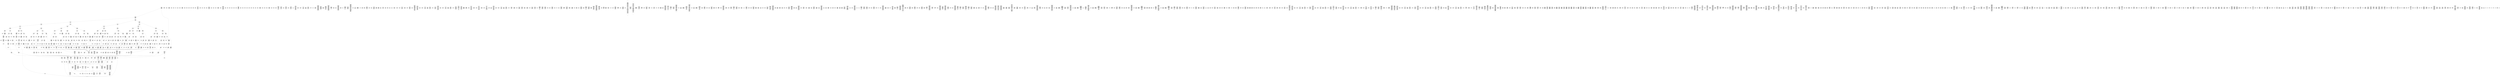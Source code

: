 /* Generated by GvGen v.1.0 (https://www.github.com/stricaud/gvgen) */

digraph G {
compound=true;
   node1 [label="[anywhere]"];
   node2 [label="# 0x0
PUSHX Data
PUSHX Data
MSTORE
PUSHX LogicData
CALLDATASIZE
LT
PUSHX Data
JUMPI
"];
   node3 [label="# 0xd
PUSHX Data
CALLDATALOAD
PUSHX BitData
SHR
PUSHX LogicData
GT
PUSHX Data
JUMPI
"];
   node4 [label="# 0x1e
PUSHX LogicData
GT
PUSHX Data
JUMPI
"];
   node5 [label="# 0x29
PUSHX LogicData
GT
PUSHX Data
JUMPI
"];
   node6 [label="# 0x34
PUSHX LogicData
GT
PUSHX Data
JUMPI
"];
   node7 [label="# 0x3f
PUSHX LogicData
EQ
PUSHX Data
JUMPI
"];
   node8 [label="# 0x4a
PUSHX LogicData
EQ
PUSHX Data
JUMPI
"];
   node9 [label="# 0x55
PUSHX LogicData
EQ
PUSHX Data
JUMPI
"];
   node10 [label="# 0x60
PUSHX LogicData
EQ
PUSHX Data
JUMPI
"];
   node11 [label="# 0x6b
PUSHX LogicData
EQ
PUSHX Data
JUMPI
"];
   node12 [label="# 0x76
PUSHX Data
REVERT
"];
   node13 [label="# 0x7a
JUMPDEST
PUSHX LogicData
EQ
PUSHX Data
JUMPI
"];
   node14 [label="# 0x86
PUSHX LogicData
EQ
PUSHX Data
JUMPI
"];
   node15 [label="# 0x91
PUSHX LogicData
EQ
PUSHX Data
JUMPI
"];
   node16 [label="# 0x9c
PUSHX LogicData
EQ
PUSHX Data
JUMPI
"];
   node17 [label="# 0xa7
PUSHX Data
REVERT
"];
   node18 [label="# 0xab
JUMPDEST
PUSHX LogicData
GT
PUSHX Data
JUMPI
"];
   node19 [label="# 0xb7
PUSHX LogicData
EQ
PUSHX Data
JUMPI
"];
   node20 [label="# 0xc2
PUSHX LogicData
EQ
PUSHX Data
JUMPI
"];
   node21 [label="# 0xcd
PUSHX LogicData
EQ
PUSHX Data
JUMPI
"];
   node22 [label="# 0xd8
PUSHX LogicData
EQ
PUSHX Data
JUMPI
"];
   node23 [label="# 0xe3
PUSHX Data
REVERT
"];
   node24 [label="# 0xe7
JUMPDEST
PUSHX LogicData
EQ
PUSHX Data
JUMPI
"];
   node25 [label="# 0xf3
PUSHX LogicData
EQ
PUSHX Data
JUMPI
"];
   node26 [label="# 0xfe
PUSHX LogicData
EQ
PUSHX Data
JUMPI
"];
   node27 [label="# 0x109
PUSHX LogicData
EQ
PUSHX Data
JUMPI
"];
   node28 [label="# 0x114
PUSHX Data
REVERT
"];
   node29 [label="# 0x118
JUMPDEST
PUSHX LogicData
GT
PUSHX Data
JUMPI
"];
   node30 [label="# 0x124
PUSHX LogicData
GT
PUSHX Data
JUMPI
"];
   node31 [label="# 0x12f
PUSHX LogicData
EQ
PUSHX Data
JUMPI
"];
   node32 [label="# 0x13a
PUSHX LogicData
EQ
PUSHX Data
JUMPI
"];
   node33 [label="# 0x145
PUSHX LogicData
EQ
PUSHX Data
JUMPI
"];
   node34 [label="# 0x150
PUSHX LogicData
EQ
PUSHX Data
JUMPI
"];
   node35 [label="# 0x15b
PUSHX LogicData
EQ
PUSHX Data
JUMPI
"];
   node36 [label="# 0x166
PUSHX Data
REVERT
"];
   node37 [label="# 0x16a
JUMPDEST
PUSHX LogicData
EQ
PUSHX Data
JUMPI
"];
   node38 [label="# 0x176
PUSHX LogicData
EQ
PUSHX Data
JUMPI
"];
   node39 [label="# 0x181
PUSHX LogicData
EQ
PUSHX Data
JUMPI
"];
   node40 [label="# 0x18c
PUSHX LogicData
EQ
PUSHX Data
JUMPI
"];
   node41 [label="# 0x197
PUSHX Data
REVERT
"];
   node42 [label="# 0x19b
JUMPDEST
PUSHX LogicData
GT
PUSHX Data
JUMPI
"];
   node43 [label="# 0x1a7
PUSHX LogicData
EQ
PUSHX Data
JUMPI
"];
   node44 [label="# 0x1b2
PUSHX LogicData
EQ
PUSHX Data
JUMPI
"];
   node45 [label="# 0x1bd
PUSHX LogicData
EQ
PUSHX Data
JUMPI
"];
   node46 [label="# 0x1c8
PUSHX LogicData
EQ
PUSHX Data
JUMPI
"];
   node47 [label="# 0x1d3
PUSHX Data
REVERT
"];
   node48 [label="# 0x1d7
JUMPDEST
PUSHX LogicData
EQ
PUSHX Data
JUMPI
"];
   node49 [label="# 0x1e3
PUSHX LogicData
EQ
PUSHX Data
JUMPI
"];
   node50 [label="# 0x1ee
PUSHX LogicData
EQ
PUSHX Data
JUMPI
"];
   node51 [label="# 0x1f9
PUSHX LogicData
EQ
PUSHX Data
JUMPI
"];
   node52 [label="# 0x204
PUSHX Data
REVERT
"];
   node53 [label="# 0x208
JUMPDEST
PUSHX LogicData
GT
PUSHX Data
JUMPI
"];
   node54 [label="# 0x214
PUSHX LogicData
GT
PUSHX Data
JUMPI
"];
   node55 [label="# 0x21f
PUSHX LogicData
GT
PUSHX Data
JUMPI
"];
   node56 [label="# 0x22a
PUSHX LogicData
EQ
PUSHX Data
JUMPI
"];
   node57 [label="# 0x235
PUSHX LogicData
EQ
PUSHX Data
JUMPI
"];
   node58 [label="# 0x240
PUSHX LogicData
EQ
PUSHX Data
JUMPI
"];
   node59 [label="# 0x24b
PUSHX LogicData
EQ
PUSHX Data
JUMPI
"];
   node60 [label="# 0x256
PUSHX LogicData
EQ
PUSHX Data
JUMPI
"];
   node61 [label="# 0x261
PUSHX Data
REVERT
"];
   node62 [label="# 0x265
JUMPDEST
PUSHX LogicData
EQ
PUSHX Data
JUMPI
"];
   node63 [label="# 0x271
PUSHX LogicData
EQ
PUSHX Data
JUMPI
"];
   node64 [label="# 0x27c
PUSHX LogicData
EQ
PUSHX Data
JUMPI
"];
   node65 [label="# 0x287
PUSHX LogicData
EQ
PUSHX Data
JUMPI
"];
   node66 [label="# 0x292
PUSHX Data
REVERT
"];
   node67 [label="# 0x296
JUMPDEST
PUSHX LogicData
GT
PUSHX Data
JUMPI
"];
   node68 [label="# 0x2a2
PUSHX LogicData
EQ
PUSHX Data
JUMPI
"];
   node69 [label="# 0x2ad
PUSHX LogicData
EQ
PUSHX Data
JUMPI
"];
   node70 [label="# 0x2b8
PUSHX LogicData
EQ
PUSHX Data
JUMPI
"];
   node71 [label="# 0x2c3
PUSHX LogicData
EQ
PUSHX Data
JUMPI
"];
   node72 [label="# 0x2ce
PUSHX Data
REVERT
"];
   node73 [label="# 0x2d2
JUMPDEST
PUSHX LogicData
EQ
PUSHX Data
JUMPI
"];
   node74 [label="# 0x2de
PUSHX LogicData
EQ
PUSHX Data
JUMPI
"];
   node75 [label="# 0x2e9
PUSHX LogicData
EQ
PUSHX Data
JUMPI
"];
   node76 [label="# 0x2f4
PUSHX LogicData
EQ
PUSHX Data
JUMPI
"];
   node77 [label="# 0x2ff
PUSHX Data
REVERT
"];
   node78 [label="# 0x303
JUMPDEST
PUSHX LogicData
GT
PUSHX Data
JUMPI
"];
   node79 [label="# 0x30f
PUSHX LogicData
GT
PUSHX Data
JUMPI
"];
   node80 [label="# 0x31a
PUSHX LogicData
EQ
PUSHX Data
JUMPI
"];
   node81 [label="# 0x325
PUSHX LogicData
EQ
PUSHX Data
JUMPI
"];
   node82 [label="# 0x330
PUSHX LogicData
EQ
PUSHX Data
JUMPI
"];
   node83 [label="# 0x33b
PUSHX LogicData
EQ
PUSHX Data
JUMPI
"];
   node84 [label="# 0x346
PUSHX LogicData
EQ
PUSHX Data
JUMPI
"];
   node85 [label="# 0x351
PUSHX Data
REVERT
"];
   node86 [label="# 0x355
JUMPDEST
PUSHX LogicData
EQ
PUSHX Data
JUMPI
"];
   node87 [label="# 0x361
PUSHX LogicData
EQ
PUSHX Data
JUMPI
"];
   node88 [label="# 0x36c
PUSHX LogicData
EQ
PUSHX Data
JUMPI
"];
   node89 [label="# 0x377
PUSHX LogicData
EQ
PUSHX Data
JUMPI
"];
   node90 [label="# 0x382
PUSHX Data
REVERT
"];
   node91 [label="# 0x386
JUMPDEST
PUSHX LogicData
GT
PUSHX Data
JUMPI
"];
   node92 [label="# 0x392
PUSHX LogicData
EQ
PUSHX Data
JUMPI
"];
   node93 [label="# 0x39d
PUSHX LogicData
EQ
PUSHX Data
JUMPI
"];
   node94 [label="# 0x3a8
PUSHX LogicData
EQ
PUSHX Data
JUMPI
"];
   node95 [label="# 0x3b3
PUSHX LogicData
EQ
PUSHX Data
JUMPI
"];
   node96 [label="# 0x3be
PUSHX Data
REVERT
"];
   node97 [label="# 0x3c2
JUMPDEST
PUSHX LogicData
EQ
PUSHX Data
JUMPI
"];
   node98 [label="# 0x3cd
PUSHX LogicData
EQ
PUSHX Data
JUMPI
"];
   node99 [label="# 0x3d8
PUSHX LogicData
EQ
PUSHX Data
JUMPI
"];
   node100 [label="# 0x3e3
PUSHX LogicData
EQ
PUSHX Data
JUMPI
"];
   node101 [label="# 0x3ee
JUMPDEST
PUSHX Data
REVERT
"];
   node102 [label="# 0x3f3
JUMPDEST
CALLVALUE
ISZERO
PUSHX Data
JUMPI
"];
   node103 [label="# 0x3fb
PUSHX Data
REVERT
"];
   node104 [label="# 0x3ff
JUMPDEST
PUSHX Data
PUSHX Data
CALLDATASIZE
PUSHX Data
PUSHX Data
JUMP
"];
   node105 [label="# 0x40e
JUMPDEST
PUSHX StorData
SLOAD
GT
JUMP
"];
   node106 [label="# 0x416
JUMPDEST
PUSHX MemData
MLOAD
ISZERO
ISZERO
MSTORE
PUSHX ArithData
ADD
"];
   node107 [label="# 0x422
JUMPDEST
PUSHX MemData
MLOAD
SUB
RETURN
"];
   node108 [label="# 0x42b
JUMPDEST
CALLVALUE
ISZERO
PUSHX Data
JUMPI
"];
   node109 [label="# 0x433
PUSHX Data
REVERT
"];
   node110 [label="# 0x437
JUMPDEST
PUSHX Data
PUSHX Data
CALLDATASIZE
PUSHX Data
PUSHX Data
JUMP
"];
   node111 [label="# 0x446
JUMPDEST
PUSHX Data
JUMP
"];
   node112 [label="# 0x44b
JUMPDEST
CALLVALUE
ISZERO
PUSHX Data
JUMPI
"];
   node113 [label="# 0x453
PUSHX Data
REVERT
"];
   node114 [label="# 0x457
JUMPDEST
PUSHX Data
PUSHX StorData
SLOAD
JUMP
"];
   node115 [label="# 0x462
JUMPDEST
PUSHX MemData
MLOAD
MSTORE
PUSHX ArithData
ADD
PUSHX Data
JUMP
"];
   node116 [label="# 0x470
JUMPDEST
CALLVALUE
ISZERO
PUSHX Data
JUMPI
"];
   node117 [label="# 0x478
PUSHX Data
REVERT
"];
   node118 [label="# 0x47c
JUMPDEST
PUSHX Data
PUSHX Data
JUMP
"];
   node119 [label="# 0x485
JUMPDEST
PUSHX MemData
MLOAD
PUSHX Data
PUSHX Data
JUMP
"];
   node120 [label="# 0x492
JUMPDEST
CALLVALUE
ISZERO
PUSHX Data
JUMPI
"];
   node121 [label="# 0x49a
PUSHX Data
REVERT
"];
   node122 [label="# 0x49e
JUMPDEST
PUSHX Data
PUSHX Data
CALLDATASIZE
PUSHX Data
PUSHX Data
JUMP
"];
   node123 [label="# 0x4ad
JUMPDEST
PUSHX Data
JUMP
"];
   node124 [label="# 0x4b2
JUMPDEST
PUSHX MemData
MLOAD
PUSHX ArithData
PUSHX BitData
PUSHX BitData
SHL
SUB
AND
MSTORE
PUSHX ArithData
ADD
PUSHX Data
JUMP
"];
   node125 [label="# 0x4ca
JUMPDEST
CALLVALUE
ISZERO
PUSHX Data
JUMPI
"];
   node126 [label="# 0x4d2
PUSHX Data
REVERT
"];
   node127 [label="# 0x4d6
JUMPDEST
PUSHX Data
PUSHX Data
CALLDATASIZE
PUSHX Data
PUSHX Data
JUMP
"];
   node128 [label="# 0x4e5
JUMPDEST
PUSHX Data
JUMP
"];
   node129 [label="# 0x4ea
JUMPDEST
STOP
"];
   node130 [label="# 0x4ec
JUMPDEST
CALLVALUE
ISZERO
PUSHX Data
JUMPI
"];
   node131 [label="# 0x4f4
PUSHX Data
REVERT
"];
   node132 [label="# 0x4f8
JUMPDEST
PUSHX Data
PUSHX Data
CALLDATASIZE
PUSHX Data
PUSHX Data
JUMP
"];
   node133 [label="# 0x507
JUMPDEST
PUSHX Data
JUMP
"];
   node134 [label="# 0x50c
JUMPDEST
CALLVALUE
ISZERO
PUSHX Data
JUMPI
"];
   node135 [label="# 0x514
PUSHX Data
REVERT
"];
   node136 [label="# 0x518
JUMPDEST
PUSHX Data
PUSHX Data
JUMP
"];
   node137 [label="# 0x521
JUMPDEST
CALLVALUE
ISZERO
PUSHX Data
JUMPI
"];
   node138 [label="# 0x529
PUSHX Data
REVERT
"];
   node139 [label="# 0x52d
JUMPDEST
PUSHX Data
PUSHX Data
JUMP
"];
   node140 [label="# 0x536
JUMPDEST
CALLVALUE
ISZERO
PUSHX Data
JUMPI
"];
   node141 [label="# 0x53e
PUSHX Data
REVERT
"];
   node142 [label="# 0x542
JUMPDEST
PUSHX StorData
SLOAD
PUSHX Data
PUSHX ArithData
PUSHX BitData
PUSHX BitData
SHL
SUB
AND
JUMP
"];
   node143 [label="# 0x556
JUMPDEST
CALLVALUE
ISZERO
PUSHX Data
JUMPI
"];
   node144 [label="# 0x55e
PUSHX Data
REVERT
"];
   node145 [label="# 0x562
JUMPDEST
PUSHX Data
PUSHX StorData
SLOAD
JUMP
"];
   node146 [label="# 0x56d
JUMPDEST
CALLVALUE
ISZERO
PUSHX Data
JUMPI
"];
   node147 [label="# 0x575
PUSHX Data
REVERT
"];
   node148 [label="# 0x579
JUMPDEST
PUSHX Data
PUSHX Data
CALLDATASIZE
PUSHX Data
PUSHX Data
JUMP
"];
   node149 [label="# 0x588
JUMPDEST
PUSHX Data
JUMP
"];
   node150 [label="# 0x58d
JUMPDEST
PUSHX MemData
MLOAD
PUSHX Data
PUSHX Data
JUMP
"];
   node151 [label="# 0x59b
JUMPDEST
CALLVALUE
ISZERO
PUSHX Data
JUMPI
"];
   node152 [label="# 0x5a3
PUSHX Data
REVERT
"];
   node153 [label="# 0x5a7
JUMPDEST
PUSHX Data
PUSHX Data
CALLDATASIZE
PUSHX Data
PUSHX Data
JUMP
"];
   node154 [label="# 0x5b6
JUMPDEST
PUSHX Data
JUMP
"];
   node155 [label="# 0x5bb
JUMPDEST
CALLVALUE
ISZERO
PUSHX Data
JUMPI
"];
   node156 [label="# 0x5c3
PUSHX Data
REVERT
"];
   node157 [label="# 0x5c7
JUMPDEST
PUSHX Data
PUSHX Data
CALLDATASIZE
PUSHX Data
PUSHX Data
JUMP
"];
   node158 [label="# 0x5d6
JUMPDEST
PUSHX Data
JUMP
"];
   node159 [label="# 0x5db
JUMPDEST
CALLVALUE
ISZERO
PUSHX Data
JUMPI
"];
   node160 [label="# 0x5e3
PUSHX Data
REVERT
"];
   node161 [label="# 0x5e7
JUMPDEST
PUSHX Data
PUSHX Data
CALLDATASIZE
PUSHX Data
PUSHX Data
JUMP
"];
   node162 [label="# 0x5f6
JUMPDEST
PUSHX Data
JUMP
"];
   node163 [label="# 0x5fb
JUMPDEST
CALLVALUE
ISZERO
PUSHX Data
JUMPI
"];
   node164 [label="# 0x603
PUSHX Data
REVERT
"];
   node165 [label="# 0x607
JUMPDEST
PUSHX Data
PUSHX Data
CALLDATASIZE
PUSHX Data
PUSHX Data
JUMP
"];
   node166 [label="# 0x616
JUMPDEST
PUSHX Data
JUMP
"];
   node167 [label="# 0x61b
JUMPDEST
CALLVALUE
ISZERO
PUSHX Data
JUMPI
"];
   node168 [label="# 0x623
PUSHX Data
REVERT
"];
   node169 [label="# 0x627
JUMPDEST
PUSHX Data
PUSHX Data
CALLDATASIZE
PUSHX Data
PUSHX Data
JUMP
"];
   node170 [label="# 0x636
JUMPDEST
PUSHX Data
JUMP
"];
   node171 [label="# 0x63b
JUMPDEST
CALLVALUE
ISZERO
PUSHX Data
JUMPI
"];
   node172 [label="# 0x643
PUSHX Data
REVERT
"];
   node173 [label="# 0x647
JUMPDEST
PUSHX Data
PUSHX Data
JUMP
"];
   node174 [label="# 0x650
JUMPDEST
CALLVALUE
ISZERO
PUSHX Data
JUMPI
"];
   node175 [label="# 0x658
PUSHX Data
REVERT
"];
   node176 [label="# 0x65c
JUMPDEST
PUSHX Data
PUSHX StorData
SLOAD
JUMP
"];
   node177 [label="# 0x667
JUMPDEST
CALLVALUE
ISZERO
PUSHX Data
JUMPI
"];
   node178 [label="# 0x66f
PUSHX Data
REVERT
"];
   node179 [label="# 0x673
JUMPDEST
PUSHX Data
PUSHX Data
JUMP
"];
   node180 [label="# 0x67c
JUMPDEST
CALLVALUE
ISZERO
PUSHX Data
JUMPI
"];
   node181 [label="# 0x684
PUSHX Data
REVERT
"];
   node182 [label="# 0x688
JUMPDEST
PUSHX Data
PUSHX Data
JUMP
"];
   node183 [label="# 0x691
JUMPDEST
CALLVALUE
ISZERO
PUSHX Data
JUMPI
"];
   node184 [label="# 0x699
PUSHX Data
REVERT
"];
   node185 [label="# 0x69d
JUMPDEST
PUSHX Data
PUSHX Data
CALLDATASIZE
PUSHX Data
PUSHX Data
JUMP
"];
   node186 [label="# 0x6ac
JUMPDEST
PUSHX Data
JUMP
"];
   node187 [label="# 0x6b1
JUMPDEST
PUSHX Data
MLOAD
ISZERO
ISZERO
MSTORE
PUSHX ArithData
ADD
MSTORE
ADD
PUSHX Data
JUMP
"];
   node188 [label="# 0x6c8
JUMPDEST
CALLVALUE
ISZERO
PUSHX Data
JUMPI
"];
   node189 [label="# 0x6d0
PUSHX Data
REVERT
"];
   node190 [label="# 0x6d4
JUMPDEST
PUSHX Data
PUSHX Data
CALLDATASIZE
PUSHX Data
PUSHX Data
JUMP
"];
   node191 [label="# 0x6e3
JUMPDEST
PUSHX Data
JUMP
"];
   node192 [label="# 0x6e8
JUMPDEST
CALLVALUE
ISZERO
PUSHX Data
JUMPI
"];
   node193 [label="# 0x6f0
PUSHX Data
REVERT
"];
   node194 [label="# 0x6f4
JUMPDEST
PUSHX Data
PUSHX Data
JUMP
"];
   node195 [label="# 0x6fd
JUMPDEST
CALLVALUE
ISZERO
PUSHX Data
JUMPI
"];
   node196 [label="# 0x705
PUSHX Data
REVERT
"];
   node197 [label="# 0x709
JUMPDEST
PUSHX Data
PUSHX Data
CALLDATASIZE
PUSHX Data
PUSHX Data
JUMP
"];
   node198 [label="# 0x718
JUMPDEST
PUSHX Data
JUMP
"];
   node199 [label="# 0x71d
JUMPDEST
CALLVALUE
ISZERO
PUSHX Data
JUMPI
"];
   node200 [label="# 0x725
PUSHX Data
REVERT
"];
   node201 [label="# 0x729
JUMPDEST
PUSHX Data
PUSHX Data
CALLDATASIZE
PUSHX Data
PUSHX Data
JUMP
"];
   node202 [label="# 0x738
JUMPDEST
PUSHX Data
JUMP
"];
   node203 [label="# 0x73d
JUMPDEST
CALLVALUE
ISZERO
PUSHX Data
JUMPI
"];
   node204 [label="# 0x745
PUSHX Data
REVERT
"];
   node205 [label="# 0x749
JUMPDEST
PUSHX Data
PUSHX Data
JUMP
"];
   node206 [label="# 0x752
JUMPDEST
CALLVALUE
ISZERO
PUSHX Data
JUMPI
"];
   node207 [label="# 0x75a
PUSHX Data
REVERT
"];
   node208 [label="# 0x75e
JUMPDEST
PUSHX Data
PUSHX Data
CALLDATASIZE
PUSHX Data
PUSHX Data
JUMP
"];
   node209 [label="# 0x76d
JUMPDEST
PUSHX Data
JUMP
"];
   node210 [label="# 0x772
JUMPDEST
PUSHX MemData
MLOAD
PUSHX BitData
AND
MSTORE
PUSHX ArithData
ADD
PUSHX Data
JUMP
"];
   node211 [label="# 0x784
JUMPDEST
CALLVALUE
ISZERO
PUSHX Data
JUMPI
"];
   node212 [label="# 0x78c
PUSHX Data
REVERT
"];
   node213 [label="# 0x790
JUMPDEST
PUSHX Data
PUSHX Data
CALLDATASIZE
PUSHX Data
PUSHX Data
JUMP
"];
   node214 [label="# 0x79f
JUMPDEST
PUSHX Data
JUMP
"];
   node215 [label="# 0x7a4
JUMPDEST
CALLVALUE
ISZERO
PUSHX Data
JUMPI
"];
   node216 [label="# 0x7ac
PUSHX Data
REVERT
"];
   node217 [label="# 0x7b0
JUMPDEST
PUSHX Data
PUSHX Data
CALLDATASIZE
PUSHX Data
PUSHX Data
JUMP
"];
   node218 [label="# 0x7bf
JUMPDEST
PUSHX Data
JUMP
"];
   node219 [label="# 0x7c4
JUMPDEST
CALLVALUE
ISZERO
PUSHX Data
JUMPI
"];
   node220 [label="# 0x7cc
PUSHX Data
REVERT
"];
   node221 [label="# 0x7d0
JUMPDEST
PUSHX StorData
SLOAD
PUSHX Data
PUSHX BitData
PUSHX BitData
SHL
DIV
PUSHX BitData
AND
JUMP
"];
   node222 [label="# 0x7e5
JUMPDEST
CALLVALUE
ISZERO
PUSHX Data
JUMPI
"];
   node223 [label="# 0x7ed
PUSHX Data
REVERT
"];
   node224 [label="# 0x7f1
JUMPDEST
PUSHX Data
PUSHX Data
CALLDATASIZE
PUSHX Data
PUSHX Data
JUMP
"];
   node225 [label="# 0x800
JUMPDEST
PUSHX Data
JUMP
"];
   node226 [label="# 0x805
JUMPDEST
PUSHX MemData
MLOAD
PUSHX Data
PUSHX Data
JUMP
"];
   node227 [label="# 0x812
JUMPDEST
CALLVALUE
ISZERO
PUSHX Data
JUMPI
"];
   node228 [label="# 0x81a
PUSHX Data
REVERT
"];
   node229 [label="# 0x81e
JUMPDEST
PUSHX Data
PUSHX Data
JUMP
"];
   node230 [label="# 0x827
JUMPDEST
CALLVALUE
ISZERO
PUSHX Data
JUMPI
"];
   node231 [label="# 0x82f
PUSHX Data
REVERT
"];
   node232 [label="# 0x833
JUMPDEST
PUSHX Data
PUSHX Data
CALLDATASIZE
PUSHX Data
PUSHX Data
JUMP
"];
   node233 [label="# 0x842
JUMPDEST
PUSHX Data
JUMP
"];
   node234 [label="# 0x847
JUMPDEST
CALLVALUE
ISZERO
PUSHX Data
JUMPI
"];
   node235 [label="# 0x84f
PUSHX Data
REVERT
"];
   node236 [label="# 0x853
JUMPDEST
PUSHX Data
PUSHX StorData
SLOAD
JUMP
"];
   node237 [label="# 0x85e
JUMPDEST
CALLVALUE
ISZERO
PUSHX Data
JUMPI
"];
   node238 [label="# 0x866
PUSHX Data
REVERT
"];
   node239 [label="# 0x86a
JUMPDEST
PUSHX Data
PUSHX Data
CALLDATASIZE
PUSHX Data
PUSHX Data
JUMP
"];
   node240 [label="# 0x879
JUMPDEST
PUSHX ArithData
PUSHX BitData
PUSHX BitData
SHL
SUB
AND
PUSHX Data
MSTORE
PUSHX Data
PUSHX Data
MSTORE
PUSHX Data
SHA3
SLOAD
JUMP
"];
   node241 [label="# 0x895
JUMPDEST
CALLVALUE
ISZERO
PUSHX Data
JUMPI
"];
   node242 [label="# 0x89d
PUSHX Data
REVERT
"];
   node243 [label="# 0x8a1
JUMPDEST
PUSHX Data
PUSHX Data
JUMP
"];
   node244 [label="# 0x8aa
JUMPDEST
CALLVALUE
ISZERO
PUSHX Data
JUMPI
"];
   node245 [label="# 0x8b2
PUSHX Data
REVERT
"];
   node246 [label="# 0x8b6
JUMPDEST
PUSHX StorData
SLOAD
PUSHX Data
PUSHX BitData
AND
JUMP
"];
   node247 [label="# 0x8c5
JUMPDEST
PUSHX MemData
MLOAD
PUSHX Data
PUSHX Data
JUMP
"];
   node248 [label="# 0x8d2
JUMPDEST
CALLVALUE
ISZERO
PUSHX Data
JUMPI
"];
   node249 [label="# 0x8da
PUSHX Data
REVERT
"];
   node250 [label="# 0x8de
JUMPDEST
PUSHX Data
PUSHX Data
CALLDATASIZE
PUSHX Data
PUSHX Data
JUMP
"];
   node251 [label="# 0x8ed
JUMPDEST
PUSHX Data
JUMP
"];
   node252 [label="# 0x8f2
JUMPDEST
PUSHX Data
PUSHX Data
CALLDATASIZE
PUSHX Data
PUSHX Data
JUMP
"];
   node253 [label="# 0x900
JUMPDEST
PUSHX Data
JUMP
"];
   node254 [label="# 0x905
JUMPDEST
CALLVALUE
ISZERO
PUSHX Data
JUMPI
"];
   node255 [label="# 0x90d
PUSHX Data
REVERT
"];
   node256 [label="# 0x911
JUMPDEST
PUSHX Data
PUSHX Data
JUMP
"];
   node257 [label="# 0x91a
JUMPDEST
CALLVALUE
ISZERO
PUSHX Data
JUMPI
"];
   node258 [label="# 0x922
PUSHX Data
REVERT
"];
   node259 [label="# 0x926
JUMPDEST
PUSHX Data
PUSHX Data
JUMP
"];
   node260 [label="# 0x92f
JUMPDEST
CALLVALUE
ISZERO
PUSHX Data
JUMPI
"];
   node261 [label="# 0x937
PUSHX Data
REVERT
"];
   node262 [label="# 0x93b
JUMPDEST
PUSHX Data
PUSHX Data
CALLDATASIZE
PUSHX Data
PUSHX Data
JUMP
"];
   node263 [label="# 0x94a
JUMPDEST
PUSHX Data
JUMP
"];
   node264 [label="# 0x94f
JUMPDEST
CALLVALUE
ISZERO
PUSHX Data
JUMPI
"];
   node265 [label="# 0x957
PUSHX Data
REVERT
"];
   node266 [label="# 0x95b
JUMPDEST
PUSHX Data
PUSHX StorData
SLOAD
JUMP
"];
   node267 [label="# 0x966
JUMPDEST
CALLVALUE
ISZERO
PUSHX Data
JUMPI
"];
   node268 [label="# 0x96e
PUSHX Data
REVERT
"];
   node269 [label="# 0x972
JUMPDEST
PUSHX Data
PUSHX Data
CALLDATASIZE
PUSHX Data
PUSHX Data
JUMP
"];
   node270 [label="# 0x981
JUMPDEST
PUSHX Data
JUMP
"];
   node271 [label="# 0x986
JUMPDEST
CALLVALUE
ISZERO
PUSHX Data
JUMPI
"];
   node272 [label="# 0x98e
PUSHX Data
REVERT
"];
   node273 [label="# 0x992
JUMPDEST
PUSHX Data
PUSHX StorData
SLOAD
JUMP
"];
   node274 [label="# 0x99d
JUMPDEST
CALLVALUE
ISZERO
PUSHX Data
JUMPI
"];
   node275 [label="# 0x9a5
PUSHX Data
REVERT
"];
   node276 [label="# 0x9a9
JUMPDEST
PUSHX Data
PUSHX Data
CALLDATASIZE
PUSHX Data
PUSHX Data
JUMP
"];
   node277 [label="# 0x9b8
JUMPDEST
PUSHX Data
JUMP
"];
   node278 [label="# 0x9bd
JUMPDEST
CALLVALUE
ISZERO
PUSHX Data
JUMPI
"];
   node279 [label="# 0x9c5
PUSHX Data
REVERT
"];
   node280 [label="# 0x9c9
JUMPDEST
PUSHX Data
PUSHX Data
CALLDATASIZE
PUSHX Data
PUSHX Data
JUMP
"];
   node281 [label="# 0x9d8
JUMPDEST
PUSHX Data
JUMP
"];
   node282 [label="# 0x9dd
JUMPDEST
CALLVALUE
ISZERO
PUSHX Data
JUMPI
"];
   node283 [label="# 0x9e5
PUSHX Data
REVERT
"];
   node284 [label="# 0x9e9
JUMPDEST
PUSHX Data
PUSHX Data
CALLDATASIZE
PUSHX Data
PUSHX Data
JUMP
"];
   node285 [label="# 0x9f8
JUMPDEST
PUSHX Data
PUSHX Data
MSTORE
PUSHX Data
MSTORE
PUSHX Data
SHA3
SLOAD
PUSHX BitData
AND
JUMP
"];
   node286 [label="# 0xa0e
JUMPDEST
CALLVALUE
ISZERO
PUSHX Data
JUMPI
"];
   node287 [label="# 0xa16
PUSHX Data
REVERT
"];
   node288 [label="# 0xa1a
JUMPDEST
PUSHX Data
PUSHX Data
CALLDATASIZE
PUSHX Data
PUSHX Data
JUMP
"];
   node289 [label="# 0xa29
JUMPDEST
PUSHX Data
JUMP
"];
   node290 [label="# 0xa2e
JUMPDEST
CALLVALUE
ISZERO
PUSHX Data
JUMPI
"];
   node291 [label="# 0xa36
PUSHX Data
REVERT
"];
   node292 [label="# 0xa3a
JUMPDEST
PUSHX Data
PUSHX Data
CALLDATASIZE
PUSHX Data
PUSHX Data
JUMP
"];
   node293 [label="# 0xa49
JUMPDEST
PUSHX Data
JUMP
"];
   node294 [label="# 0xa4e
JUMPDEST
CALLVALUE
ISZERO
PUSHX Data
JUMPI
"];
   node295 [label="# 0xa56
PUSHX Data
REVERT
"];
   node296 [label="# 0xa5a
JUMPDEST
PUSHX Data
PUSHX Data
CALLDATASIZE
PUSHX Data
PUSHX Data
JUMP
"];
   node297 [label="# 0xa69
JUMPDEST
PUSHX Data
JUMP
"];
   node298 [label="# 0xa6e
JUMPDEST
CALLVALUE
ISZERO
PUSHX Data
JUMPI
"];
   node299 [label="# 0xa76
PUSHX Data
REVERT
"];
   node300 [label="# 0xa7a
JUMPDEST
PUSHX Data
PUSHX Data
CALLDATASIZE
PUSHX Data
PUSHX Data
JUMP
"];
   node301 [label="# 0xa89
JUMPDEST
PUSHX Data
JUMP
"];
   node302 [label="# 0xa8e
JUMPDEST
CALLVALUE
ISZERO
PUSHX Data
JUMPI
"];
   node303 [label="# 0xa96
PUSHX Data
REVERT
"];
   node304 [label="# 0xa9a
JUMPDEST
PUSHX Data
PUSHX Data
CALLDATASIZE
PUSHX Data
PUSHX Data
JUMP
"];
   node305 [label="# 0xaa9
JUMPDEST
PUSHX Data
JUMP
"];
   node306 [label="# 0xaae
JUMPDEST
CALLVALUE
ISZERO
PUSHX Data
JUMPI
"];
   node307 [label="# 0xab6
PUSHX Data
REVERT
"];
   node308 [label="# 0xaba
JUMPDEST
PUSHX StorData
SLOAD
PUSHX Data
PUSHX ArithData
PUSHX BitData
PUSHX BitData
SHL
SUB
AND
JUMP
"];
   node309 [label="# 0xace
JUMPDEST
CALLVALUE
ISZERO
PUSHX Data
JUMPI
"];
   node310 [label="# 0xad6
PUSHX Data
REVERT
"];
   node311 [label="# 0xada
JUMPDEST
PUSHX Data
PUSHX Data
CALLDATASIZE
PUSHX Data
PUSHX Data
JUMP
"];
   node312 [label="# 0xae9
JUMPDEST
PUSHX Data
JUMP
"];
   node313 [label="# 0xaee
JUMPDEST
CALLVALUE
ISZERO
PUSHX Data
JUMPI
"];
   node314 [label="# 0xaf6
PUSHX Data
REVERT
"];
   node315 [label="# 0xafa
JUMPDEST
PUSHX Data
PUSHX StorData
SLOAD
JUMP
"];
   node316 [label="# 0xb05
JUMPDEST
CALLVALUE
ISZERO
PUSHX Data
JUMPI
"];
   node317 [label="# 0xb0d
PUSHX Data
REVERT
"];
   node318 [label="# 0xb11
JUMPDEST
PUSHX Data
PUSHX Data
CALLDATASIZE
PUSHX Data
PUSHX Data
JUMP
"];
   node319 [label="# 0xb20
JUMPDEST
PUSHX Data
JUMP
"];
   node320 [label="# 0xb25
JUMPDEST
CALLVALUE
ISZERO
PUSHX Data
JUMPI
"];
   node321 [label="# 0xb2d
PUSHX Data
REVERT
"];
   node322 [label="# 0xb31
JUMPDEST
PUSHX Data
PUSHX Data
CALLDATASIZE
PUSHX Data
PUSHX Data
JUMP
"];
   node323 [label="# 0xb40
JUMPDEST
PUSHX Data
JUMP
"];
   node324 [label="# 0xb45
JUMPDEST
CALLVALUE
ISZERO
PUSHX Data
JUMPI
"];
   node325 [label="# 0xb4d
PUSHX Data
REVERT
"];
   node326 [label="# 0xb51
JUMPDEST
PUSHX Data
PUSHX Data
CALLDATASIZE
PUSHX Data
PUSHX Data
JUMP
"];
   node327 [label="# 0xb60
JUMPDEST
PUSHX Data
JUMP
"];
   node328 [label="# 0xb65
JUMPDEST
PUSHX MemData
MLOAD
PUSHX Data
PUSHX Data
JUMP
"];
   node329 [label="# 0xb74
JUMPDEST
CALLVALUE
ISZERO
PUSHX Data
JUMPI
"];
   node330 [label="# 0xb7c
PUSHX Data
REVERT
"];
   node331 [label="# 0xb80
JUMPDEST
PUSHX Data
PUSHX Data
CALLDATASIZE
PUSHX Data
PUSHX Data
JUMP
"];
   node332 [label="# 0xb8f
JUMPDEST
PUSHX Data
JUMP
"];
   node333 [label="# 0xb94
JUMPDEST
CALLVALUE
ISZERO
PUSHX Data
JUMPI
"];
   node334 [label="# 0xb9c
PUSHX Data
REVERT
"];
   node335 [label="# 0xba0
JUMPDEST
PUSHX Data
PUSHX Data
CALLDATASIZE
PUSHX Data
PUSHX Data
JUMP
"];
   node336 [label="# 0xbaf
JUMPDEST
PUSHX Data
JUMP
"];
   node337 [label="# 0xbb4
JUMPDEST
CALLVALUE
ISZERO
PUSHX Data
JUMPI
"];
   node338 [label="# 0xbbc
PUSHX Data
REVERT
"];
   node339 [label="# 0xbc0
JUMPDEST
PUSHX Data
PUSHX Data
CALLDATASIZE
PUSHX Data
PUSHX Data
JUMP
"];
   node340 [label="# 0xbcf
JUMPDEST
PUSHX Data
JUMP
"];
   node341 [label="# 0xbd4
JUMPDEST
PUSHX MemData
MLOAD
PUSHX Data
PUSHX Data
JUMP
"];
   node342 [label="# 0xbe3
JUMPDEST
CALLVALUE
ISZERO
PUSHX Data
JUMPI
"];
   node343 [label="# 0xbeb
PUSHX Data
REVERT
"];
   node344 [label="# 0xbef
JUMPDEST
PUSHX Data
PUSHX Data
CALLDATASIZE
PUSHX Data
PUSHX Data
JUMP
"];
   node345 [label="# 0xbfe
JUMPDEST
PUSHX Data
JUMP
"];
   node346 [label="# 0xc03
JUMPDEST
CALLVALUE
ISZERO
PUSHX Data
JUMPI
"];
   node347 [label="# 0xc0b
PUSHX Data
REVERT
"];
   node348 [label="# 0xc0f
JUMPDEST
PUSHX StorData
SLOAD
PUSHX Data
PUSHX BitData
AND
JUMP
"];
   node349 [label="# 0xc1e
JUMPDEST
PUSHX MemData
MLOAD
PUSHX Data
PUSHX Data
JUMP
"];
   node350 [label="# 0xc2b
JUMPDEST
CALLVALUE
ISZERO
PUSHX Data
JUMPI
"];
   node351 [label="# 0xc33
PUSHX Data
REVERT
"];
   node352 [label="# 0xc37
JUMPDEST
PUSHX Data
PUSHX Data
CALLDATASIZE
PUSHX Data
PUSHX Data
JUMP
"];
   node353 [label="# 0xc46
JUMPDEST
PUSHX Data
JUMP
"];
   node354 [label="# 0xc4b
JUMPDEST
CALLVALUE
ISZERO
PUSHX Data
JUMPI
"];
   node355 [label="# 0xc53
PUSHX Data
REVERT
"];
   node356 [label="# 0xc57
JUMPDEST
PUSHX Data
PUSHX Data
CALLDATASIZE
PUSHX Data
PUSHX Data
JUMP
"];
   node357 [label="# 0xc66
JUMPDEST
PUSHX Data
JUMP
"];
   node358 [label="# 0xc6b
JUMPDEST
CALLVALUE
ISZERO
PUSHX Data
JUMPI
"];
   node359 [label="# 0xc73
PUSHX Data
REVERT
"];
   node360 [label="# 0xc77
JUMPDEST
PUSHX Data
PUSHX Data
JUMP
"];
   node361 [label="# 0xc80
JUMPDEST
PUSHX Data
PUSHX ArithData
PUSHX BitData
PUSHX BitData
SHL
SUB
NOT
AND
PUSHX BitData
PUSHX BitData
SHL
EQ
PUSHX Data
JUMPI
"];
   node362 [label="# 0xc9c
PUSHX ArithData
PUSHX BitData
PUSHX BitData
SHL
SUB
NOT
AND
PUSHX BitData
PUSHX BitData
SHL
EQ
"];
   node363 [label="# 0xcb1
JUMPDEST
PUSHX Data
JUMPI
"];
   node364 [label="# 0xcb7
PUSHX ArithData
PUSHX BitData
PUSHX BitData
SHL
SUB
NOT
AND
PUSHX BitData
PUSHX BitData
SHL
EQ
"];
   node365 [label="# 0xccc
JUMPDEST
PUSHX Data
JUMPI
"];
   node366 [label="# 0xcd2
PUSHX ArithData
PUSHX BitData
PUSHX BitData
SHL
SUB
NOT
AND
PUSHX BitData
PUSHX BitData
SHL
EQ
"];
   node367 [label="# 0xce7
JUMPDEST
JUMP
"];
   node368 [label="# 0xced
JUMPDEST
PUSHX StorData
SLOAD
PUSHX Data
PUSHX Data
JUMP
"];
   node369 [label="# 0xcfa
JUMPDEST
PUSHX ArithData
ADD
PUSHX ArithData
DIV
MUL
PUSHX ArithData
ADD
PUSHX MemData
MLOAD
ADD
PUSHX Data
MSTORE
MSTORE
PUSHX ArithData
ADD
SLOAD
PUSHX Data
PUSHX Data
JUMP
"];
   node370 [label="# 0xd26
JUMPDEST
ISZERO
PUSHX Data
JUMPI
"];
   node371 [label="# 0xd2d
PUSHX LogicData
LT
PUSHX Data
JUMPI
"];
   node372 [label="# 0xd35
PUSHX ArithData
SLOAD
DIV
MUL
MSTORE
PUSHX ArithData
ADD
PUSHX Data
JUMP
"];
   node373 [label="# 0xd48
JUMPDEST
ADD
PUSHX Data
MSTORE
PUSHX Data
PUSHX Data
SHA3
"];
   node374 [label="# 0xd56
JUMPDEST
SLOAD
MSTORE
PUSHX ArithData
ADD
PUSHX ArithData
ADD
GT
PUSHX Data
JUMPI
"];
   node375 [label="# 0xd6a
SUB
PUSHX BitData
AND
ADD
"];
   node376 [label="# 0xd73
JUMPDEST
JUMP
"];
   node377 [label="# 0xd7b
JUMPDEST
PUSHX Data
PUSHX StorData
SLOAD
LT
PUSHX Data
JUMPI
"];
   node378 [label="# 0xd88
PUSHX MemData
MLOAD
PUSHX BitData
PUSHX BitData
SHL
MSTORE
PUSHX Data
PUSHX ArithData
ADD
MSTORE
PUSHX Data
PUSHX ArithData
ADD
MSTORE
PUSHX Data
PUSHX ArithData
ADD
MSTORE
PUSHX BitData
PUSHX BitData
SHL
PUSHX ArithData
ADD
MSTORE
PUSHX ArithData
ADD
"];
   node379 [label="# 0xde0
JUMPDEST
PUSHX MemData
MLOAD
SUB
REVERT
"];
   node380 [label="# 0xde9
JUMPDEST
PUSHX Data
MSTORE
PUSHX Data
PUSHX Data
MSTORE
PUSHX Data
SHA3
SLOAD
PUSHX ArithData
PUSHX BitData
PUSHX BitData
SHL
SUB
AND
JUMP
"];
   node381 [label="# 0xe06
JUMPDEST
PUSHX Data
PUSHX Data
PUSHX Data
JUMP
"];
   node382 [label="# 0xe11
JUMPDEST
PUSHX ArithData
PUSHX BitData
PUSHX BitData
SHL
SUB
AND
PUSHX ArithData
PUSHX BitData
PUSHX BitData
SHL
SUB
AND
EQ
ISZERO
PUSHX Data
JUMPI
"];
   node383 [label="# 0xe2e
PUSHX MemData
MLOAD
PUSHX BitData
PUSHX BitData
SHL
MSTORE
PUSHX Data
PUSHX ArithData
ADD
MSTORE
PUSHX Data
PUSHX ArithData
ADD
MSTORE
PUSHX Data
PUSHX ArithData
ADD
MSTORE
PUSHX BitData
PUSHX BitData
SHL
PUSHX ArithData
ADD
MSTORE
PUSHX ArithData
ADD
PUSHX Data
JUMP
"];
   node384 [label="# 0xe7f
JUMPDEST
CALLER
PUSHX ArithData
PUSHX BitData
PUSHX BitData
SHL
SUB
AND
EQ
PUSHX Data
JUMPI
"];
   node385 [label="# 0xe91
PUSHX Data
CALLER
PUSHX Data
JUMP
"];
   node386 [label="# 0xe9b
JUMPDEST
PUSHX Data
JUMPI
"];
   node387 [label="# 0xea0
PUSHX MemData
MLOAD
PUSHX BitData
PUSHX BitData
SHL
MSTORE
PUSHX Data
PUSHX ArithData
ADD
MSTORE
PUSHX Data
PUSHX ArithData
ADD
MSTORE
PUSHX Data
PUSHX ArithData
ADD
MSTORE
PUSHX Data
PUSHX ArithData
ADD
MSTORE
PUSHX ArithData
ADD
PUSHX Data
JUMP
"];
   node388 [label="# 0xf0d
JUMPDEST
PUSHX Data
PUSHX Data
JUMP
"];
   node389 [label="# 0xf17
JUMPDEST
JUMP
"];
   node390 [label="# 0xf1c
JUMPDEST
PUSHX StorData
SLOAD
PUSHX ArithData
PUSHX BitData
PUSHX BitData
SHL
SUB
AND
CALLER
EQ
PUSHX Data
JUMPI
"];
   node391 [label="# 0xf2f
PUSHX MemData
MLOAD
PUSHX BitData
PUSHX BitData
SHL
MSTORE
PUSHX ArithData
ADD
PUSHX Data
PUSHX Data
JUMP
"];
   node392 [label="# 0xf46
JUMPDEST
PUSHX StorData
SLOAD
PUSHX MemData
MLOAD
PUSHX BitData
PUSHX BitData
SHL
MSTORE
ADDRESS
PUSHX ArithData
ADD
MSTORE
PUSHX ArithData
PUSHX BitData
PUSHX BitData
SHL
SUB
AND
PUSHX ArithData
ADD
MSTORE
PUSHX ArithData
ADD
MSTORE
AND
PUSHX Data
PUSHX ArithData
ADD
PUSHX Data
PUSHX MemData
MLOAD
SUB
PUSHX Data
EXTCODESIZE
ISZERO
ISZERO
PUSHX Data
JUMPI
"];
   node393 [label="# 0xf96
PUSHX Data
REVERT
"];
   node394 [label="# 0xf9a
JUMPDEST
GAS
CALL
ISZERO
ISZERO
PUSHX Data
JUMPI
"];
   node395 [label="# 0xfa5
RETURNDATASIZE
PUSHX Data
RETURNDATACOPY
RETURNDATASIZE
PUSHX Data
REVERT
"];
   node396 [label="# 0xfae
JUMPDEST
JUMP
"];
   node397 [label="# 0xfb6
JUMPDEST
PUSHX StorData
SLOAD
PUSHX Data
PUSHX Data
JUMP
"];
   node398 [label="# 0xfc3
JUMPDEST
PUSHX StorData
SLOAD
PUSHX ArithData
PUSHX BitData
PUSHX BitData
SHL
SUB
AND
CALLER
EQ
PUSHX Data
JUMPI
"];
   node399 [label="# 0xfd6
PUSHX MemData
MLOAD
PUSHX BitData
PUSHX BitData
SHL
MSTORE
PUSHX ArithData
ADD
PUSHX Data
PUSHX Data
JUMP
"];
   node400 [label="# 0xfed
JUMPDEST
PUSHX Data
PUSHX StorData
SLOAD
PUSHX BitData
AND
PUSHX LogicData
GT
ISZERO
PUSHX Data
JUMPI
"];
   node401 [label="# 0x1000
PUSHX Data
PUSHX Data
JUMP
"];
   node402 [label="# 0x1007
JUMPDEST
EQ
PUSHX Data
JUMPI
"];
   node403 [label="# 0x100d
PUSHX MemData
MLOAD
PUSHX BitData
PUSHX BitData
SHL
MSTORE
PUSHX Data
PUSHX ArithData
ADD
MSTORE
PUSHX Data
PUSHX ArithData
ADD
MSTORE
PUSHX BitData
PUSHX BitData
SHL
PUSHX ArithData
ADD
MSTORE
PUSHX ArithData
ADD
PUSHX Data
JUMP
"];
   node404 [label="# 0x1040
JUMPDEST
PUSHX StorData
SLOAD
PUSHX BitData
NOT
AND
PUSHX BitData
OR
SSTORE
NUMBER
PUSHX Data
SSTORE
PUSHX StorData
SLOAD
PUSHX Data
SSTORE
JUMP
"];
   node405 [label="# 0x105d
JUMPDEST
PUSHX Data
PUSHX Data
JUMP
"];
   node406 [label="# 0x1065
JUMPDEST
PUSHX Data
PUSHX Data
JUMP
"];
   node407 [label="# 0x106d
JUMPDEST
PUSHX Data
PUSHX StorData
SLOAD
PUSHX BitData
AND
PUSHX LogicData
GT
ISZERO
PUSHX Data
JUMPI
"];
   node408 [label="# 0x1080
PUSHX Data
PUSHX Data
JUMP
"];
   node409 [label="# 0x1087
JUMPDEST
EQ
PUSHX Data
JUMPI
"];
   node410 [label="# 0x108d
PUSHX MemData
MLOAD
PUSHX BitData
PUSHX BitData
SHL
MSTORE
PUSHX ArithData
ADD
PUSHX Data
PUSHX Data
JUMP
"];
   node411 [label="# 0x10a4
JUMPDEST
PUSHX Data
PUSHX Data
PUSHX Data
JUMP
"];
   node412 [label="# 0x10af
JUMPDEST
PUSHX Data
PUSHX Data
PUSHX Data
PUSHX Data
JUMP
"];
   node413 [label="# 0x10c1
JUMPDEST
PUSHX Data
PUSHX Data
"];
   node414 [label="# 0x10d3
JUMPDEST
PUSHX ArithData
MUL
ADD
MLOAD
PUSHX Data
JUMP
"];
   node415 [label="# 0x10df
JUMPDEST
ISZERO
PUSHX Data
JUMPI
"];
   node416 [label="# 0x10e8
PUSHX Data
MSTORE
PUSHX Data
JUMP
"];
   node417 [label="# 0x10f0
JUMPDEST
PUSHX Data
MSTORE
"];
   node418 [label="# 0x10f5
JUMPDEST
PUSHX Data
"];
   node419 [label="# 0x10f8
JUMPDEST
PUSHX LogicData
LT
ISZERO
PUSHX Data
JUMPI
"];
   node420 [label="# 0x1102
PUSHX LogicData
LT
PUSHX Data
JUMPI
"];
   node421 [label="# 0x110c
PUSHX Data
PUSHX Data
JUMP
"];
   node422 [label="# 0x1113
JUMPDEST
PUSHX ArithData
MUL
ADD
MLOAD
PUSHX Data
PUSHX Data
PUSHX Data
JUMP
"];
   node423 [label="# 0x1124
JUMPDEST
PUSHX LogicData
LT
PUSHX Data
JUMPI
"];
   node424 [label="# 0x112d
PUSHX Data
PUSHX Data
JUMP
"];
   node425 [label="# 0x1134
JUMPDEST
PUSHX BitData
AND
PUSHX ArithData
MUL
ADD
MSTORE
PUSHX Data
PUSHX Data
JUMP
"];
   node426 [label="# 0x114c
JUMPDEST
PUSHX Data
JUMP
"];
   node427 [label="# 0x1154
JUMPDEST
PUSHX ArithData
ADD
MLOAD
PUSHX BitData
AND
PUSHX Data
MSTORE
PUSHX Data
PUSHX ArithData
MSTORE
PUSHX MemData
SHA3
MLOAD
PUSHX ArithData
ADD
MSTORE
SLOAD
PUSHX BitData
AND
MSTORE
PUSHX ArithData
ADD
SLOAD
ADD
PUSHX Data
PUSHX Data
JUMP
"];
   node428 [label="# 0x1198
JUMPDEST
PUSHX ArithData
ADD
PUSHX ArithData
DIV
MUL
PUSHX ArithData
ADD
PUSHX MemData
MLOAD
ADD
PUSHX Data
MSTORE
MSTORE
PUSHX ArithData
ADD
SLOAD
PUSHX Data
PUSHX Data
JUMP
"];
   node429 [label="# 0x11c4
JUMPDEST
ISZERO
PUSHX Data
JUMPI
"];
   node430 [label="# 0x11cb
PUSHX LogicData
LT
PUSHX Data
JUMPI
"];
   node431 [label="# 0x11d3
PUSHX ArithData
SLOAD
DIV
MUL
MSTORE
PUSHX ArithData
ADD
PUSHX Data
JUMP
"];
   node432 [label="# 0x11e6
JUMPDEST
ADD
PUSHX Data
MSTORE
PUSHX Data
PUSHX Data
SHA3
"];
   node433 [label="# 0x11f4
JUMPDEST
SLOAD
MSTORE
PUSHX ArithData
ADD
PUSHX ArithData
ADD
GT
PUSHX Data
JUMPI
"];
   node434 [label="# 0x1208
SUB
PUSHX BitData
AND
ADD
"];
   node435 [label="# 0x1211
JUMPDEST
MSTORE
PUSHX ArithData
ADD
PUSHX ArithData
ADD
SLOAD
PUSHX Data
PUSHX Data
JUMP
"];
   node436 [label="# 0x122a
JUMPDEST
PUSHX ArithData
ADD
PUSHX ArithData
DIV
MUL
PUSHX ArithData
ADD
PUSHX MemData
MLOAD
ADD
PUSHX Data
MSTORE
MSTORE
PUSHX ArithData
ADD
SLOAD
PUSHX Data
PUSHX Data
JUMP
"];
   node437 [label="# 0x1256
JUMPDEST
ISZERO
PUSHX Data
JUMPI
"];
   node438 [label="# 0x125d
PUSHX LogicData
LT
PUSHX Data
JUMPI
"];
   node439 [label="# 0x1265
PUSHX ArithData
SLOAD
DIV
MUL
MSTORE
PUSHX ArithData
ADD
PUSHX Data
JUMP
"];
   node440 [label="# 0x1278
JUMPDEST
ADD
PUSHX Data
MSTORE
PUSHX Data
PUSHX Data
SHA3
"];
   node441 [label="# 0x1286
JUMPDEST
SLOAD
MSTORE
PUSHX ArithData
ADD
PUSHX ArithData
ADD
GT
PUSHX Data
JUMPI
"];
   node442 [label="# 0x129a
SUB
PUSHX BitData
AND
ADD
"];
   node443 [label="# 0x12a3
JUMPDEST
MSTORE
PUSHX MemData
MLOAD
PUSHX ArithData
ADD
MSTORE
PUSHX ArithData
ADD
PUSHX ArithData
ADD
PUSHX Data
PUSHX Data
"];
   node444 [label="# 0x12cb
JUMPDEST
SLOAD
PUSHX ArithData
EXP
DIV
PUSHX BitData
AND
MSTORE
PUSHX ArithData
PUSHX ArithData
ADD
DIV
ADD
SUB
MUL
ADD
GT
PUSHX Data
JUMPI
"];
   node445 [label="# 0x12f8
MSTORE
MLOAD
PUSHX BitData
AND
PUSHX ArithData
ADD
MSTORE
PUSHX ArithData
ADD
MLOAD
PUSHX BitData
AND
PUSHX ArithData
ADD
MSTORE
JUMP
"];
   node446 [label="# 0x132c
JUMPDEST
PUSHX Data
PUSHX Data
PUSHX Data
PUSHX Data
PUSHX Data
JUMP
"];
   node447 [label="# 0x133b
JUMPDEST
PUSHX Data
PUSHX Data
PUSHX LogicData
LT
PUSHX Data
JUMPI
"];
   node448 [label="# 0x134d
PUSHX Data
PUSHX Data
JUMP
"];
   node449 [label="# 0x1354
JUMPDEST
PUSHX Data
DIV
ADD
SLOAD
PUSHX BitData
PUSHX BitData
AND
PUSHX ArithData
EXP
DIV
AND
PUSHX Data
PUSHX Data
PUSHX Data
PUSHX Data
PUSHX Data
JUMP
"];
   node450 [label="# 0x137c
JUMPDEST
PUSHX LogicData
LT
PUSHX Data
JUMPI
"];
   node451 [label="# 0x1386
PUSHX Data
PUSHX Data
JUMP
"];
   node452 [label="# 0x138d
JUMPDEST
PUSHX Data
DIV
ADD
SLOAD
PUSHX BitData
PUSHX BitData
AND
PUSHX ArithData
EXP
DIV
AND
PUSHX Data
PUSHX Data
PUSHX Data
PUSHX Data
PUSHX Data
JUMP
"];
   node453 [label="# 0x13b5
JUMPDEST
PUSHX LogicData
LT
PUSHX Data
JUMPI
"];
   node454 [label="# 0x13bf
PUSHX Data
PUSHX Data
JUMP
"];
   node455 [label="# 0x13c6
JUMPDEST
PUSHX Data
DIV
ADD
MOD
SLOAD
PUSHX ArithData
EXP
DIV
PUSHX BitData
AND
PUSHX Data
PUSHX Data
PUSHX BitData
AND
PUSHX LogicData
LT
PUSHX Data
JUMPI
"];
   node456 [label="# 0x13f0
PUSHX Data
PUSHX Data
JUMP
"];
   node457 [label="# 0x13f7
JUMPDEST
ADD
SLOAD
PUSHX Data
PUSHX Data
JUMP
"];
   node458 [label="# 0x1403
JUMPDEST
PUSHX ArithData
ADD
PUSHX ArithData
DIV
MUL
PUSHX ArithData
ADD
PUSHX MemData
MLOAD
ADD
PUSHX Data
MSTORE
MSTORE
PUSHX ArithData
ADD
SLOAD
PUSHX Data
PUSHX Data
JUMP
"];
   node459 [label="# 0x142f
JUMPDEST
ISZERO
PUSHX Data
JUMPI
"];
   node460 [label="# 0x1436
PUSHX LogicData
LT
PUSHX Data
JUMPI
"];
   node461 [label="# 0x143e
PUSHX ArithData
SLOAD
DIV
MUL
MSTORE
PUSHX ArithData
ADD
PUSHX Data
JUMP
"];
   node462 [label="# 0x1451
JUMPDEST
ADD
PUSHX Data
MSTORE
PUSHX Data
PUSHX Data
SHA3
"];
   node463 [label="# 0x145f
JUMPDEST
SLOAD
MSTORE
PUSHX ArithData
ADD
PUSHX ArithData
ADD
GT
PUSHX Data
JUMPI
"];
   node464 [label="# 0x1473
SUB
PUSHX BitData
AND
ADD
"];
   node465 [label="# 0x147c
JUMPDEST
PUSHX LogicData
PUSHX BitData
AND
GT
ISZERO
PUSHX Data
JUMPI
"];
   node466 [label="# 0x1490
PUSHX Data
PUSHX BitData
AND
PUSHX LogicData
LT
PUSHX Data
JUMPI
"];
   node467 [label="# 0x14a0
PUSHX Data
PUSHX Data
JUMP
"];
   node468 [label="# 0x14a7
JUMPDEST
ADD
PUSHX MemData
MLOAD
PUSHX ArithData
ADD
PUSHX Data
PUSHX Data
JUMP
"];
   node469 [label="# 0x14b9
JUMPDEST
PUSHX MemData
MLOAD
PUSHX ArithData
SUB
SUB
MSTORE
PUSHX Data
MSTORE
"];
   node470 [label="# 0x14cb
JUMPDEST
PUSHX BitData
AND
ISZERO
PUSHX Data
JUMPI
"];
   node471 [label="# 0x14d5
PUSHX Data
PUSHX BitData
AND
PUSHX LogicData
LT
PUSHX Data
JUMPI
"];
   node472 [label="# 0x14e5
PUSHX Data
PUSHX Data
JUMP
"];
   node473 [label="# 0x14ec
JUMPDEST
ADD
PUSHX MemData
MLOAD
PUSHX ArithData
ADD
PUSHX Data
PUSHX Data
JUMP
"];
   node474 [label="# 0x14fe
JUMPDEST
PUSHX MemData
MLOAD
PUSHX ArithData
SUB
SUB
MSTORE
PUSHX Data
MSTORE
"];
   node475 [label="# 0x1510
JUMPDEST
JUMP
"];
   node476 [label="# 0x151a
JUMPDEST
PUSHX StorData
SLOAD
PUSHX ArithData
PUSHX BitData
PUSHX BitData
SHL
SUB
AND
CALLER
EQ
PUSHX Data
JUMPI
"];
   node477 [label="# 0x152d
PUSHX MemData
MLOAD
PUSHX BitData
PUSHX BitData
SHL
MSTORE
PUSHX ArithData
ADD
PUSHX Data
PUSHX Data
JUMP
"];
   node478 [label="# 0x1544
JUMPDEST
PUSHX Data
PUSHX StorData
SLOAD
PUSHX BitData
AND
PUSHX LogicData
GT
ISZERO
PUSHX Data
JUMPI
"];
   node479 [label="# 0x1557
PUSHX Data
PUSHX Data
JUMP
"];
   node480 [label="# 0x155e
JUMPDEST
EQ
PUSHX Data
JUMPI
"];
   node481 [label="# 0x1565
PUSHX Data
PUSHX StorData
SLOAD
PUSHX BitData
AND
PUSHX LogicData
GT
ISZERO
PUSHX Data
JUMPI
"];
   node482 [label="# 0x1578
PUSHX Data
PUSHX Data
JUMP
"];
   node483 [label="# 0x157f
JUMPDEST
EQ
"];
   node484 [label="# 0x1581
JUMPDEST
PUSHX Data
JUMPI
"];
   node485 [label="# 0x1586
PUSHX MemData
MLOAD
PUSHX BitData
PUSHX BitData
SHL
MSTORE
PUSHX ArithData
ADD
PUSHX Data
PUSHX Data
JUMP
"];
   node486 [label="# 0x159d
JUMPDEST
PUSHX LogicData
PUSHX StorData
SLOAD
LT
PUSHX Data
JUMPI
"];
   node487 [label="# 0x15aa
PUSHX MemData
MLOAD
PUSHX BitData
PUSHX BitData
SHL
MSTORE
PUSHX ArithData
ADD
PUSHX Data
PUSHX Data
JUMP
"];
   node488 [label="# 0x15c1
JUMPDEST
PUSHX Data
PUSHX StorData
SLOAD
PUSHX Data
JUMP
"];
   node489 [label="# 0x15ce
JUMPDEST
PUSHX StorData
SLOAD
PUSHX Data
PUSHX Data
PUSHX Data
JUMP
"];
   node490 [label="# 0x15df
JUMPDEST
SSTORE
JUMP
"];
   node491 [label="# 0x15e7
JUMPDEST
PUSHX Data
CALLER
PUSHX Data
JUMP
"];
   node492 [label="# 0x15f1
JUMPDEST
PUSHX Data
JUMPI
"];
   node493 [label="# 0x15f6
PUSHX MemData
MLOAD
PUSHX BitData
PUSHX BitData
SHL
MSTORE
PUSHX ArithData
ADD
PUSHX Data
PUSHX Data
JUMP
"];
   node494 [label="# 0x160d
JUMPDEST
PUSHX Data
PUSHX Data
JUMP
"];
   node495 [label="# 0x1618
JUMPDEST
PUSHX StorData
SLOAD
PUSHX ArithData
PUSHX BitData
PUSHX BitData
SHL
SUB
AND
CALLER
EQ
PUSHX Data
JUMPI
"];
   node496 [label="# 0x162b
PUSHX MemData
MLOAD
PUSHX BitData
PUSHX BitData
SHL
MSTORE
PUSHX ArithData
ADD
PUSHX Data
PUSHX Data
JUMP
"];
   node497 [label="# 0x1642
JUMPDEST
PUSHX Data
PUSHX Data
PUSHX Data
JUMP
"];
   node498 [label="# 0x164e
JUMPDEST
PUSHX ArithData
PUSHX BitData
PUSHX BitData
SHL
SUB
AND
PUSHX Data
MSTORE
PUSHX Data
PUSHX Data
MSTORE
PUSHX Data
SHA3
SLOAD
LT
PUSHX Data
JUMPI
"];
   node499 [label="# 0x166f
PUSHX MemData
MLOAD
PUSHX BitData
PUSHX BitData
SHL
MSTORE
PUSHX Data
PUSHX ArithData
ADD
MSTORE
PUSHX Data
PUSHX ArithData
ADD
MSTORE
PUSHX Data
PUSHX ArithData
ADD
MSTORE
PUSHX BitData
PUSHX BitData
SHL
PUSHX ArithData
ADD
MSTORE
PUSHX ArithData
ADD
PUSHX Data
JUMP
"];
   node500 [label="# 0x16ca
JUMPDEST
PUSHX ArithData
PUSHX BitData
PUSHX BitData
SHL
SUB
AND
PUSHX Data
MSTORE
PUSHX Data
PUSHX Data
MSTORE
PUSHX Data
SHA3
SLOAD
LT
PUSHX Data
JUMPI
"];
   node501 [label="# 0x16ee
PUSHX Data
PUSHX Data
JUMP
"];
   node502 [label="# 0x16f5
JUMPDEST
PUSHX Data
MSTORE
PUSHX Data
PUSHX Data
SHA3
ADD
SLOAD
JUMP
"];
   node503 [label="# 0x1708
JUMPDEST
PUSHX StorData
SLOAD
PUSHX Data
PUSHX Data
JUMP
"];
   node504 [label="# 0x1715
JUMPDEST
PUSHX StorData
SLOAD
PUSHX MemData
MLOAD
PUSHX ArithData
PUSHX BitData
PUSHX BitData
SHL
SUB
AND
SELFBALANCE
ISZERO
PUSHX ArithData
MUL
PUSHX Data
CALL
ISZERO
ISZERO
PUSHX Data
JUMPI
"];
   node505 [label="# 0x1745
RETURNDATASIZE
PUSHX Data
RETURNDATACOPY
RETURNDATASIZE
PUSHX Data
REVERT
"];
   node506 [label="# 0x174e
JUMPDEST
JUMP
"];
   node507 [label="# 0x1751
JUMPDEST
PUSHX StorData
SLOAD
PUSHX ArithData
PUSHX BitData
PUSHX BitData
SHL
SUB
AND
CALLER
EQ
PUSHX Data
JUMPI
"];
   node508 [label="# 0x1764
PUSHX MemData
MLOAD
PUSHX BitData
PUSHX BitData
SHL
MSTORE
PUSHX ArithData
ADD
PUSHX Data
PUSHX Data
JUMP
"];
   node509 [label="# 0x177b
JUMPDEST
PUSHX StorData
SLOAD
PUSHX BitData
PUSHX BitData
SHL
NOT
AND
SSTORE
JUMP
"];
   node510 [label="# 0x178a
JUMPDEST
PUSHX Data
PUSHX Data
PUSHX Data
PUSHX Data
JUMP
"];
   node511 [label="# 0x1798
JUMPDEST
PUSHX LogicData
LT
ISZERO
PUSHX Data
JUMPI
"];
   node512 [label="# 0x17a4
PUSHX Data
JUMP
"];
   node513 [label="# 0x17ae
JUMPDEST
PUSHX Data
JUMP
"];
   node514 [label="# 0x17ba
JUMPDEST
PUSHX Data
PUSHX MemData
MLOAD
PUSHX ArithData
ADD
PUSHX Data
MSTORE
PUSHX Data
MSTORE
PUSHX Data
JUMP
"];
   node515 [label="# 0x17d5
JUMPDEST
PUSHX StorData
SLOAD
PUSHX ArithData
PUSHX BitData
PUSHX BitData
SHL
SUB
AND
CALLER
EQ
PUSHX Data
JUMPI
"];
   node516 [label="# 0x17e8
PUSHX MemData
MLOAD
PUSHX BitData
PUSHX BitData
SHL
MSTORE
PUSHX ArithData
ADD
PUSHX Data
PUSHX Data
JUMP
"];
   node517 [label="# 0x17ff
JUMPDEST
PUSHX Data
PUSHX StorData
SLOAD
PUSHX BitData
AND
PUSHX LogicData
GT
ISZERO
PUSHX Data
JUMPI
"];
   node518 [label="# 0x1812
PUSHX Data
PUSHX Data
JUMP
"];
   node519 [label="# 0x1819
JUMPDEST
EQ
PUSHX Data
JUMPI
"];
   node520 [label="# 0x181f
PUSHX MemData
MLOAD
PUSHX BitData
PUSHX BitData
SHL
MSTORE
PUSHX Data
PUSHX ArithData
ADD
MSTORE
PUSHX Data
PUSHX ArithData
ADD
MSTORE
PUSHX BitData
PUSHX BitData
SHL
PUSHX ArithData
ADD
MSTORE
PUSHX ArithData
ADD
PUSHX Data
JUMP
"];
   node521 [label="# 0x1853
JUMPDEST
PUSHX StorData
SLOAD
PUSHX Data
PUSHX BitData
NOT
AND
PUSHX Data
"];
   node522 [label="# 0x1864
JUMPDEST
MUL
OR
SSTORE
JUMP
"];
   node523 [label="# 0x186b
JUMPDEST
PUSHX Data
PUSHX Data
PUSHX StorData
SLOAD
GT
JUMP
"];
   node524 [label="# 0x1879
JUMPDEST
PUSHX Data
JUMPI
"];
   node525 [label="# 0x187e
PUSHX MemData
MLOAD
PUSHX BitData
PUSHX BitData
SHL
MSTORE
PUSHX ArithData
ADD
PUSHX Data
PUSHX Data
JUMP
"];
   node526 [label="# 0x1895
JUMPDEST
JUMP
"];
   node527 [label="# 0x1899
JUMPDEST
PUSHX Data
MLOAD
PUSHX BitData
PUSHX BitData
SHL
PUSHX ArithData
ADD
MSTORE
PUSHX BitData
NOT
PUSHX BitData
SHL
AND
PUSHX ArithData
ADD
MSTORE
PUSHX Data
ADD
PUSHX MemData
MLOAD
PUSHX BitData
NOT
SUB
ADD
MSTORE
MSTORE
MLOAD
PUSHX ArithData
ADD
SHA3
PUSHX Data
ADD
MSTORE
PUSHX ArithData
ADD
MSTORE
PUSHX ArithData
ADD
PUSHX MemData
MLOAD
PUSHX ArithData
SUB
SUB
MSTORE
PUSHX Data
MSTORE
MLOAD
PUSHX ArithData
ADD
SHA3
PUSHX Data
PUSHX Data
MLOAD
PUSHX LogicData
EQ
PUSHX Data
JUMPI
"];
   node528 [label="# 0x1941
PUSHX MemData
MLOAD
PUSHX BitData
PUSHX BitData
SHL
MSTORE
PUSHX ArithData
ADD
PUSHX Data
PUSHX Data
JUMP
"];
   node529 [label="# 0x1958
JUMPDEST
PUSHX ArithData
ADD
MLOAD
PUSHX Data
ADD
MLOAD
PUSHX ArithData
ADD
MLOAD
PUSHX StorData
SLOAD
MLOAD
PUSHX BitData
MSTORE
ADD
MSTORE
MSTORE
BYTE
ADD
MSTORE
ADD
MSTORE
PUSHX ArithData
ADD
MSTORE
PUSHX ArithData
PUSHX BitData
PUSHX BitData
SHL
SUB
AND
PUSHX Data
PUSHX ArithData
ADD
PUSHX Data
PUSHX MemData
MLOAD
PUSHX ArithData
SUB
SUB
GAS
STATICCALL
ISZERO
ISZERO
PUSHX Data
JUMPI
"];
   node530 [label="# 0x19c6
RETURNDATASIZE
PUSHX Data
RETURNDATACOPY
RETURNDATASIZE
PUSHX Data
REVERT
"];
   node531 [label="# 0x19cf
JUMPDEST
PUSHX ArithData
PUSHX MemData
MLOAD
SUB
MLOAD
PUSHX ArithData
PUSHX BitData
PUSHX BitData
SHL
SUB
AND
EQ
JUMP
"];
   node532 [label="# 0x19ef
JUMPDEST
PUSHX StorData
SLOAD
PUSHX Data
PUSHX Data
JUMP
"];
   node533 [label="# 0x19fc
JUMPDEST
PUSHX Data
PUSHX Data
PUSHX StorData
SLOAD
GT
JUMP
"];
   node534 [label="# 0x1a0a
JUMPDEST
PUSHX Data
JUMPI
"];
   node535 [label="# 0x1a0f
PUSHX MemData
MLOAD
PUSHX BitData
PUSHX BitData
SHL
MSTORE
PUSHX ArithData
ADD
PUSHX Data
PUSHX Data
JUMP
"];
   node536 [label="# 0x1a26
JUMPDEST
PUSHX StorData
SLOAD
LT
ISZERO
PUSHX Data
JUMPI
"];
   node537 [label="# 0x1a32
PUSHX Data
JUMP
"];
   node538 [label="# 0x1a39
JUMPDEST
PUSHX StorData
SLOAD
LT
ISZERO
PUSHX Data
JUMPI
"];
   node539 [label="# 0x1a45
PUSHX Data
JUMP
"];
   node540 [label="# 0x1a4c
JUMPDEST
PUSHX Data
JUMP
"];
   node541 [label="# 0x1a54
JUMPDEST
PUSHX Data
PUSHX Data
PUSHX Data
PUSHX Data
JUMP
"];
   node542 [label="# 0x1a61
JUMPDEST
LT
ISZERO
PUSHX Data
JUMPI
"];
   node543 [label="# 0x1a68
PUSHX MemData
MLOAD
PUSHX BitData
PUSHX BitData
SHL
MSTORE
PUSHX Data
PUSHX ArithData
ADD
MSTORE
PUSHX Data
PUSHX ArithData
ADD
MSTORE
PUSHX BitData
PUSHX BitData
SHL
PUSHX ArithData
ADD
MSTORE
PUSHX ArithData
ADD
PUSHX Data
JUMP
"];
   node544 [label="# 0x1aa0
JUMPDEST
PUSHX StorData
SLOAD
PUSHX Data
MLOAD
PUSHX ArithData
ADD
MSTORE
ADD
MSTORE
MLOAD
SUB
ADD
MSTORE
PUSHX ArithData
ADD
MSTORE
MLOAD
ADD
SHA3
JUMP
"];
   node545 [label="# 0x1ad1
JUMPDEST
PUSHX StorData
SLOAD
PUSHX ArithData
PUSHX BitData
PUSHX BitData
SHL
SUB
AND
CALLER
EQ
PUSHX Data
JUMPI
"];
   node546 [label="# 0x1ae4
PUSHX MemData
MLOAD
PUSHX BitData
PUSHX BitData
SHL
MSTORE
PUSHX ArithData
ADD
PUSHX Data
PUSHX Data
JUMP
"];
   node547 [label="# 0x1afb
JUMPDEST
PUSHX StorData
SLOAD
PUSHX MemData
MLOAD
PUSHX BitData
PUSHX BitData
SHL
MSTORE
ADDRESS
PUSHX ArithData
ADD
MSTORE
PUSHX ArithData
PUSHX BitData
PUSHX BitData
SHL
SUB
AND
PUSHX Data
AND
PUSHX Data
PUSHX ArithData
ADD
PUSHX Data
PUSHX MemData
MLOAD
SUB
EXTCODESIZE
ISZERO
ISZERO
PUSHX Data
JUMPI
"];
   node548 [label="# 0x1b49
PUSHX Data
REVERT
"];
   node549 [label="# 0x1b4d
JUMPDEST
GAS
STATICCALL
ISZERO
ISZERO
PUSHX Data
JUMPI
"];
   node550 [label="# 0x1b58
RETURNDATASIZE
PUSHX Data
RETURNDATACOPY
RETURNDATASIZE
PUSHX Data
REVERT
"];
   node551 [label="# 0x1b61
JUMPDEST
PUSHX MemData
MLOAD
RETURNDATASIZE
PUSHX BitData
NOT
PUSHX ArithData
ADD
AND
ADD
PUSHX Data
MSTORE
ADD
PUSHX Data
PUSHX Data
JUMP
"];
   node552 [label="# 0x1b85
JUMPDEST
PUSHX MemData
MLOAD
PUSHX ArithData
PUSHX BitData
PUSHX BitData
SHL
SUB
NOT
PUSHX BitData
SHL
AND
MSTORE
PUSHX ArithData
PUSHX BitData
PUSHX BitData
SHL
SUB
AND
PUSHX ArithData
ADD
MSTORE
PUSHX ArithData
ADD
MSTORE
PUSHX ArithData
ADD
PUSHX Data
PUSHX MemData
MLOAD
SUB
PUSHX Data
EXTCODESIZE
ISZERO
ISZERO
PUSHX Data
JUMPI
"];
   node553 [label="# 0x1bc7
PUSHX Data
REVERT
"];
   node554 [label="# 0x1bcb
JUMPDEST
GAS
CALL
ISZERO
ISZERO
PUSHX Data
JUMPI
"];
   node555 [label="# 0x1bd6
RETURNDATASIZE
PUSHX Data
RETURNDATACOPY
RETURNDATASIZE
PUSHX Data
REVERT
"];
   node556 [label="# 0x1bdf
JUMPDEST
PUSHX MemData
MLOAD
RETURNDATASIZE
PUSHX BitData
NOT
PUSHX ArithData
ADD
AND
ADD
PUSHX Data
MSTORE
ADD
PUSHX Data
PUSHX Data
JUMP
"];
   node557 [label="# 0x1c03
JUMPDEST
PUSHX Data
PUSHX Data
JUMP
"];
   node558 [label="# 0x1c0b
JUMPDEST
PUSHX Data
PUSHX StorData
SLOAD
PUSHX BitData
AND
PUSHX LogicData
GT
ISZERO
PUSHX Data
JUMPI
"];
   node559 [label="# 0x1c1e
PUSHX Data
PUSHX Data
JUMP
"];
   node560 [label="# 0x1c25
JUMPDEST
EQ
PUSHX Data
JUMPI
"];
   node561 [label="# 0x1c2b
PUSHX MemData
MLOAD
PUSHX BitData
PUSHX BitData
SHL
MSTORE
PUSHX ArithData
ADD
PUSHX Data
PUSHX Data
JUMP
"];
   node562 [label="# 0x1c42
JUMPDEST
PUSHX Data
PUSHX Data
PUSHX Data
JUMP
"];
   node563 [label="# 0x1c4e
JUMPDEST
PUSHX Data
JUMP
"];
   node564 [label="# 0x1c53
JUMPDEST
JUMP
"];
   node565 [label="# 0x1c58
JUMPDEST
PUSHX StorData
SLOAD
PUSHX ArithData
PUSHX BitData
PUSHX BitData
SHL
SUB
AND
CALLER
EQ
PUSHX Data
JUMPI
"];
   node566 [label="# 0x1c6b
PUSHX MemData
MLOAD
PUSHX BitData
PUSHX BitData
SHL
MSTORE
PUSHX ArithData
ADD
PUSHX Data
PUSHX Data
JUMP
"];
   node567 [label="# 0x1c82
JUMPDEST
PUSHX StorData
SLOAD
PUSHX Data
PUSHX BitData
NOT
AND
PUSHX Data
PUSHX Data
JUMP
"];
   node568 [label="# 0x1c97
JUMPDEST
PUSHX Data
PUSHX Data
PUSHX StorData
SLOAD
GT
JUMP
"];
   node569 [label="# 0x1ca5
JUMPDEST
PUSHX Data
JUMPI
"];
   node570 [label="# 0x1caa
PUSHX MemData
MLOAD
PUSHX BitData
PUSHX BitData
SHL
MSTORE
PUSHX Data
PUSHX ArithData
ADD
MSTORE
PUSHX Data
PUSHX ArithData
ADD
MSTORE
PUSHX Data
PUSHX ArithData
ADD
MSTORE
PUSHX ArithData
ADD
PUSHX Data
JUMP
"];
   node571 [label="# 0x1cf1
JUMPDEST
PUSHX Data
PUSHX LogicData
LT
PUSHX Data
JUMPI
"];
   node572 [label="# 0x1cfe
PUSHX Data
PUSHX Data
JUMP
"];
   node573 [label="# 0x1d05
JUMPDEST
ADD
SLOAD
PUSHX ArithData
PUSHX BitData
PUSHX BitData
SHL
SUB
AND
JUMP
"];
   node574 [label="# 0x1d16
JUMPDEST
PUSHX StorData
SLOAD
PUSHX ArithData
PUSHX BitData
PUSHX BitData
SHL
SUB
AND
CALLER
EQ
PUSHX Data
JUMPI
"];
   node575 [label="# 0x1d29
PUSHX MemData
MLOAD
PUSHX BitData
PUSHX BitData
SHL
MSTORE
PUSHX ArithData
ADD
PUSHX Data
PUSHX Data
JUMP
"];
   node576 [label="# 0x1d40
JUMPDEST
PUSHX StorData
SLOAD
PUSHX BitData
PUSHX BitData
SHL
NOT
AND
PUSHX BitData
PUSHX BitData
SHL
OR
SSTORE
JUMP
"];
   node577 [label="# 0x1d55
JUMPDEST
PUSHX StorData
SLOAD
PUSHX ArithData
PUSHX BitData
PUSHX BitData
SHL
SUB
AND
CALLER
EQ
PUSHX Data
JUMPI
"];
   node578 [label="# 0x1d68
PUSHX MemData
MLOAD
PUSHX BitData
PUSHX BitData
SHL
MSTORE
PUSHX ArithData
ADD
PUSHX Data
PUSHX Data
JUMP
"];
   node579 [label="# 0x1d7f
JUMPDEST
PUSHX Data
SSTORE
JUMP
"];
   node580 [label="# 0x1d85
JUMPDEST
PUSHX LogicData
GT
ISZERO
PUSHX Data
JUMPI
"];
   node581 [label="# 0x1d8f
PUSHX Data
"];
   node582 [label="# 0x1d93
JUMPDEST
PUSHX Data
PUSHX StorData
SLOAD
PUSHX BitData
AND
PUSHX LogicData
GT
ISZERO
PUSHX Data
JUMPI
"];
   node583 [label="# 0x1da6
PUSHX Data
PUSHX Data
JUMP
"];
   node584 [label="# 0x1dad
JUMPDEST
EQ
PUSHX Data
JUMPI
"];
   node585 [label="# 0x1db3
PUSHX MemData
MLOAD
PUSHX BitData
PUSHX BitData
SHL
MSTORE
PUSHX ArithData
ADD
PUSHX Data
PUSHX Data
JUMP
"];
   node586 [label="# 0x1dca
JUMPDEST
PUSHX Data
PUSHX Data
PUSHX Data
PUSHX Data
JUMP
"];
   node587 [label="# 0x1dd7
JUMPDEST
PUSHX StorData
SLOAD
PUSHX Data
PUSHX Data
JUMP
"];
   node588 [label="# 0x1de5
JUMPDEST
NUMBER
LT
ISZERO
PUSHX Data
JUMPI
"];
   node589 [label="# 0x1ded
PUSHX Data
PUSHX Data
JUMP
"];
   node590 [label="# 0x1df6
JUMPDEST
PUSHX Data
JUMPI
"];
   node591 [label="# 0x1dfb
PUSHX MemData
MLOAD
PUSHX BitData
PUSHX BitData
SHL
MSTORE
PUSHX ArithData
ADD
PUSHX Data
PUSHX Data
JUMP
"];
   node592 [label="# 0x1e12
JUMPDEST
PUSHX ArithData
PUSHX BitData
PUSHX BitData
SHL
SUB
AND
PUSHX Data
MSTORE
PUSHX Data
PUSHX Data
MSTORE
PUSHX Data
SHA3
SLOAD
ISZERO
PUSHX Data
JUMPI
"];
   node593 [label="# 0x1e32
PUSHX MemData
MLOAD
PUSHX BitData
PUSHX BitData
SHL
MSTORE
PUSHX Data
PUSHX ArithData
ADD
MSTORE
PUSHX Data
PUSHX ArithData
ADD
MSTORE
PUSHX BitData
PUSHX BitData
SHL
PUSHX ArithData
ADD
MSTORE
PUSHX ArithData
ADD
PUSHX Data
JUMP
"];
   node594 [label="# 0x1e6d
JUMPDEST
PUSHX Data
PUSHX Data
JUMP
"];
   node595 [label="# 0x1e76
JUMPDEST
PUSHX Data
PUSHX Data
PUSHX Data
PUSHX Data
JUMP
"];
   node596 [label="# 0x1e83
JUMPDEST
PUSHX StorData
SLOAD
PUSHX Data
PUSHX Data
JUMP
"];
   node597 [label="# 0x1e91
JUMPDEST
NUMBER
LT
ISZERO
PUSHX Data
JUMPI
"];
   node598 [label="# 0x1e99
PUSHX Data
PUSHX Data
JUMP
"];
   node599 [label="# 0x1ea2
JUMPDEST
PUSHX Data
JUMPI
"];
   node600 [label="# 0x1ea7
PUSHX MemData
MLOAD
PUSHX BitData
PUSHX BitData
SHL
MSTORE
PUSHX ArithData
ADD
PUSHX Data
PUSHX Data
JUMP
"];
   node601 [label="# 0x1ebe
JUMPDEST
PUSHX Data
PUSHX Data
PUSHX ArithData
PUSHX BitData
PUSHX BitData
SHL
SUB
AND
PUSHX Data
MSTORE
PUSHX Data
PUSHX Data
MSTORE
PUSHX Data
SHA3
SLOAD
JUMP
"];
   node602 [label="# 0x1ee1
JUMPDEST
PUSHX Data
PUSHX Data
JUMP
"];
   node603 [label="# 0x1eeb
JUMPDEST
GT
ISZERO
PUSHX Data
JUMPI
"];
   node604 [label="# 0x1ef2
PUSHX MemData
MLOAD
PUSHX BitData
PUSHX BitData
SHL
MSTORE
PUSHX Data
PUSHX ArithData
ADD
MSTORE
PUSHX Data
PUSHX ArithData
ADD
MSTORE
PUSHX Data
PUSHX ArithData
ADD
MSTORE
PUSHX ArithData
ADD
PUSHX Data
JUMP
"];
   node605 [label="# 0x1f39
JUMPDEST
PUSHX Data
JUMP
"];
   node606 [label="# 0x1f3e
JUMPDEST
PUSHX StorData
SLOAD
PUSHX LogicData
EQ
ISZERO
PUSHX Data
JUMPI
"];
   node607 [label="# 0x1f4c
PUSHX StorData
SLOAD
PUSHX Data
SSTORE
"];
   node608 [label="# 0x1f54
JUMPDEST
PUSHX Data
PUSHX StorData
SLOAD
PUSHX Data
PUSHX Data
JUMP
"];
   node609 [label="# 0x1f66
JUMPDEST
GT
ISZERO
PUSHX Data
JUMPI
"];
   node610 [label="# 0x1f6d
PUSHX MemData
MLOAD
PUSHX BitData
PUSHX BitData
SHL
MSTORE
PUSHX ArithData
ADD
PUSHX Data
PUSHX Data
JUMP
"];
   node611 [label="# 0x1f84
JUMPDEST
PUSHX Data
PUSHX StorData
SLOAD
PUSHX Data
PUSHX Data
JUMP
"];
   node612 [label="# 0x1f95
JUMPDEST
CALLVALUE
LT
ISZERO
PUSHX Data
JUMPI
"];
   node613 [label="# 0x1fa0
PUSHX MemData
MLOAD
PUSHX BitData
PUSHX BitData
SHL
MSTORE
PUSHX Data
PUSHX ArithData
ADD
MSTORE
PUSHX Data
PUSHX ArithData
ADD
MSTORE
PUSHX BitData
PUSHX BitData
SHL
PUSHX ArithData
ADD
MSTORE
PUSHX ArithData
ADD
PUSHX Data
JUMP
"];
   node614 [label="# 0x1fdc
JUMPDEST
PUSHX Data
"];
   node615 [label="# 0x1fdf
JUMPDEST
LT
ISZERO
PUSHX Data
JUMPI
"];
   node616 [label="# 0x1fe8
PUSHX Data
PUSHX StorData
SLOAD
PUSHX Data
PUSHX Data
JUMP
"];
   node617 [label="# 0x1ffa
JUMPDEST
PUSHX Data
JUMP
"];
   node618 [label="# 0x1fff
JUMPDEST
PUSHX Data
PUSHX Data
JUMP
"];
   node619 [label="# 0x2009
JUMPDEST
PUSHX Data
JUMP
"];
   node620 [label="# 0x2011
JUMPDEST
PUSHX StorData
PUSHX Data
SLOAD
PUSHX Data
PUSHX Data
JUMP
"];
   node621 [label="# 0x2025
JUMPDEST
SSTORE
CALLVALUE
LT
ISZERO
PUSHX Data
JUMPI
"];
   node622 [label="# 0x2033
PUSHX Data
CALLER
PUSHX Data
CALLVALUE
PUSHX Data
JUMP
"];
   node623 [label="# 0x203f
JUMPDEST
PUSHX MemData
MLOAD
PUSHX Data
GAS
CALL
RETURNDATASIZE
PUSHX LogicData
EQ
PUSHX Data
JUMPI
"];
   node624 [label="# 0x205a
PUSHX MemData
MLOAD
PUSHX BitData
NOT
PUSHX ArithData
RETURNDATASIZE
ADD
AND
ADD
PUSHX Data
MSTORE
RETURNDATASIZE
MSTORE
RETURNDATASIZE
PUSHX Data
PUSHX ArithData
ADD
RETURNDATACOPY
PUSHX Data
JUMP
"];
   node625 [label="# 0x207b
JUMPDEST
PUSHX Data
"];
   node626 [label="# 0x2080
JUMPDEST
PUSHX Data
JUMPI
"];
   node627 [label="# 0x208a
PUSHX MemData
MLOAD
PUSHX BitData
PUSHX BitData
SHL
MSTORE
PUSHX Data
PUSHX ArithData
ADD
MSTORE
PUSHX Data
PUSHX ArithData
ADD
MSTORE
PUSHX BitData
PUSHX BitData
SHL
PUSHX ArithData
ADD
MSTORE
PUSHX ArithData
ADD
PUSHX Data
JUMP
"];
   node628 [label="# 0x20ca
JUMPDEST
"];
   node629 [label="# 0x20cc
JUMPDEST
JUMP
"];
   node630 [label="# 0x20d2
JUMPDEST
PUSHX StorData
SLOAD
PUSHX Data
PUSHX Data
JUMP
"];
   node631 [label="# 0x20df
JUMPDEST
PUSHX StorData
SLOAD
PUSHX Data
PUSHX Data
JUMP
"];
   node632 [label="# 0x20ec
JUMPDEST
PUSHX StorData
SLOAD
PUSHX ArithData
PUSHX BitData
PUSHX BitData
SHL
SUB
AND
CALLER
EQ
PUSHX Data
JUMPI
"];
   node633 [label="# 0x20ff
PUSHX MemData
MLOAD
PUSHX BitData
PUSHX BitData
SHL
MSTORE
PUSHX ArithData
ADD
PUSHX Data
PUSHX Data
JUMP
"];
   node634 [label="# 0x2116
JUMPDEST
PUSHX Data
PUSHX StorData
SLOAD
PUSHX BitData
AND
PUSHX LogicData
GT
ISZERO
PUSHX Data
JUMPI
"];
   node635 [label="# 0x2129
PUSHX Data
PUSHX Data
JUMP
"];
   node636 [label="# 0x2130
JUMPDEST
EQ
PUSHX Data
JUMPI
"];
   node637 [label="# 0x2137
PUSHX Data
PUSHX StorData
SLOAD
PUSHX BitData
AND
PUSHX LogicData
GT
ISZERO
PUSHX Data
JUMPI
"];
   node638 [label="# 0x214a
PUSHX Data
PUSHX Data
JUMP
"];
   node639 [label="# 0x2151
JUMPDEST
EQ
"];
   node640 [label="# 0x2153
JUMPDEST
PUSHX Data
JUMPI
"];
   node641 [label="# 0x2158
PUSHX MemData
MLOAD
PUSHX BitData
PUSHX BitData
SHL
MSTORE
PUSHX Data
PUSHX ArithData
ADD
MSTORE
PUSHX Data
PUSHX ArithData
ADD
MSTORE
PUSHX BitData
PUSHX BitData
SHL
PUSHX ArithData
ADD
MSTORE
PUSHX ArithData
ADD
PUSHX Data
JUMP
"];
   node642 [label="# 0x218f
JUMPDEST
PUSHX StorData
SLOAD
PUSHX Data
PUSHX Data
PUSHX Data
JUMP
"];
   node643 [label="# 0x219e
JUMPDEST
NUMBER
GT
PUSHX Data
JUMPI
"];
   node644 [label="# 0x21a5
PUSHX Data
REVERT
"];
   node645 [label="# 0x21a9
JUMPDEST
PUSHX StorData
SLOAD
PUSHX BitData
NOT
AND
PUSHX BitData
OR
SSTORE
PUSHX Data
SSTORE
NUMBER
PUSHX Data
SSTORE
PUSHX Data
PUSHX Data
JUMP
"];
   node646 [label="# 0x21d0
JUMPDEST
PUSHX Data
PUSHX Data
PUSHX Data
JUMP
"];
   node647 [label="# 0x21dd
JUMPDEST
CALLER
PUSHX ArithData
PUSHX BitData
PUSHX BitData
SHL
SUB
AND
EQ
ISZERO
PUSHX Data
JUMPI
"];
   node648 [label="# 0x21ef
PUSHX MemData
MLOAD
PUSHX BitData
PUSHX BitData
SHL
MSTORE
PUSHX Data
PUSHX ArithData
ADD
MSTORE
PUSHX Data
PUSHX ArithData
ADD
MSTORE
PUSHX Data
PUSHX ArithData
ADD
MSTORE
PUSHX ArithData
ADD
PUSHX Data
JUMP
"];
   node649 [label="# 0x2236
JUMPDEST
CALLER
PUSHX Data
MSTORE
PUSHX Data
PUSHX ArithData
MSTORE
PUSHX MemData
SHA3
PUSHX ArithData
PUSHX BitData
PUSHX BitData
SHL
SUB
AND
MSTORE
MSTORE
SHA3
SLOAD
PUSHX BitData
NOT
AND
ISZERO
ISZERO
OR
SSTORE
MLOAD
MSTORE
PUSHX Data
ADD
PUSHX MemData
MLOAD
SUB
LOGX
JUMP
"];
   node650 [label="# 0x22a3
JUMPDEST
PUSHX Data
CALLER
PUSHX Data
JUMP
"];
   node651 [label="# 0x22ad
JUMPDEST
PUSHX Data
JUMPI
"];
   node652 [label="# 0x22b2
PUSHX MemData
MLOAD
PUSHX BitData
PUSHX BitData
SHL
MSTORE
PUSHX ArithData
ADD
PUSHX Data
PUSHX Data
JUMP
"];
   node653 [label="# 0x22c9
JUMPDEST
PUSHX Data
PUSHX Data
JUMP
"];
   node654 [label="# 0x22d5
JUMPDEST
PUSHX Data
PUSHX StorData
SLOAD
PUSHX BitData
AND
PUSHX LogicData
GT
ISZERO
PUSHX Data
JUMPI
"];
   node655 [label="# 0x22e8
PUSHX Data
PUSHX Data
JUMP
"];
   node656 [label="# 0x22ef
JUMPDEST
EQ
PUSHX Data
JUMPI
"];
   node657 [label="# 0x22f5
PUSHX MemData
MLOAD
PUSHX BitData
PUSHX BitData
SHL
MSTORE
PUSHX ArithData
ADD
PUSHX Data
PUSHX Data
JUMP
"];
   node658 [label="# 0x230c
JUMPDEST
CALLER
PUSHX Data
PUSHX Data
JUMP
"];
   node659 [label="# 0x2316
JUMPDEST
PUSHX ArithData
PUSHX BitData
PUSHX BitData
SHL
SUB
AND
EQ
PUSHX Data
JUMPI
"];
   node660 [label="# 0x2325
PUSHX MemData
MLOAD
PUSHX BitData
PUSHX BitData
SHL
MSTORE
PUSHX Data
PUSHX ArithData
ADD
MSTORE
PUSHX Data
PUSHX ArithData
ADD
MSTORE
PUSHX BitData
PUSHX BitData
SHL
PUSHX ArithData
ADD
MSTORE
PUSHX ArithData
ADD
PUSHX Data
JUMP
"];
   node661 [label="# 0x2358
JUMPDEST
PUSHX LogicData
PUSHX BitData
AND
GT
ISZERO
PUSHX Data
JUMPI
"];
   node662 [label="# 0x2366
PUSHX LogicData
PUSHX BitData
AND
GT
ISZERO
"];
   node663 [label="# 0x236f
JUMPDEST
PUSHX Data
JUMPI
"];
   node664 [label="# 0x2374
PUSHX MemData
MLOAD
PUSHX BitData
PUSHX BitData
SHL
MSTORE
PUSHX Data
PUSHX ArithData
ADD
MSTORE
PUSHX Data
PUSHX ArithData
ADD
MSTORE
PUSHX BitData
PUSHX BitData
SHL
PUSHX ArithData
ADD
MSTORE
PUSHX ArithData
ADD
PUSHX Data
JUMP
"];
   node665 [label="# 0x23ac
JUMPDEST
PUSHX Data
MSTORE
PUSHX Data
PUSHX Data
MSTORE
PUSHX Data
SHA3
SLOAD
PUSHX BitData
AND
ISZERO
PUSHX Data
JUMPI
"];
   node666 [label="# 0x23c5
PUSHX MemData
MLOAD
PUSHX BitData
PUSHX BitData
SHL
MSTORE
PUSHX Data
PUSHX ArithData
ADD
MSTORE
PUSHX Data
PUSHX ArithData
ADD
MSTORE
PUSHX BitData
PUSHX BitData
SHL
PUSHX ArithData
ADD
MSTORE
PUSHX ArithData
ADD
PUSHX Data
JUMP
"];
   node667 [label="# 0x23ff
JUMPDEST
PUSHX Data
PUSHX StorData
SLOAD
PUSHX BitData
AND
PUSHX LogicData
GT
ISZERO
PUSHX Data
JUMPI
"];
   node668 [label="# 0x2412
PUSHX Data
PUSHX Data
JUMP
"];
   node669 [label="# 0x2419
JUMPDEST
EQ
PUSHX Data
JUMPI
"];
   node670 [label="# 0x241f
PUSHX MemData
MLOAD
PUSHX BitData
PUSHX BitData
SHL
MSTORE
PUSHX Data
PUSHX ArithData
ADD
MSTORE
PUSHX Data
PUSHX ArithData
ADD
MSTORE
PUSHX BitData
PUSHX BitData
SHL
PUSHX ArithData
ADD
MSTORE
PUSHX ArithData
ADD
PUSHX Data
JUMP
"];
   node671 [label="# 0x2451
JUMPDEST
PUSHX Data
MSTORE
PUSHX Data
PUSHX Data
MSTORE
PUSHX Data
SHA3
SLOAD
PUSHX BitData
NOT
AND
PUSHX BitData
AND
OR
SSTORE
JUMP
"];
   node672 [label="# 0x2474
JUMPDEST
PUSHX StorData
SLOAD
PUSHX ArithData
PUSHX BitData
PUSHX BitData
SHL
SUB
AND
CALLER
EQ
PUSHX Data
JUMPI
"];
   node673 [label="# 0x2487
PUSHX MemData
MLOAD
PUSHX BitData
PUSHX BitData
SHL
MSTORE
PUSHX ArithData
ADD
PUSHX Data
PUSHX Data
JUMP
"];
   node674 [label="# 0x249e
JUMPDEST
PUSHX StorData
SLOAD
PUSHX ArithData
PUSHX BitData
PUSHX BitData
SHL
SUB
NOT
AND
PUSHX ArithData
PUSHX BitData
PUSHX BitData
SHL
SUB
AND
OR
SSTORE
JUMP
"];
   node675 [label="# 0x24c0
JUMPDEST
PUSHX StorData
SLOAD
PUSHX ArithData
PUSHX BitData
PUSHX BitData
SHL
SUB
AND
CALLER
EQ
PUSHX Data
JUMPI
"];
   node676 [label="# 0x24d3
PUSHX MemData
MLOAD
PUSHX BitData
PUSHX BitData
SHL
MSTORE
PUSHX ArithData
ADD
PUSHX Data
PUSHX Data
JUMP
"];
   node677 [label="# 0x24ea
JUMPDEST
PUSHX StorData
SLOAD
PUSHX Data
PUSHX Data
PUSHX Data
JUMP
"];
   node678 [label="# 0x24f9
JUMPDEST
NUMBER
GT
ISZERO
PUSHX Data
JUMPI
"];
   node679 [label="# 0x2502
PUSHX StorData
SLOAD
PUSHX Data
PUSHX Data
PUSHX Data
JUMP
"];
   node680 [label="# 0x2511
JUMPDEST
NUMBER
LT
"];
   node681 [label="# 0x2514
JUMPDEST
PUSHX Data
JUMPI
"];
   node682 [label="# 0x2519
PUSHX MemData
MLOAD
PUSHX BitData
PUSHX BitData
SHL
MSTORE
PUSHX Data
PUSHX ArithData
ADD
MSTORE
PUSHX Data
PUSHX ArithData
ADD
MSTORE
PUSHX BitData
PUSHX BitData
SHL
PUSHX ArithData
ADD
MSTORE
PUSHX ArithData
ADD
PUSHX Data
JUMP
"];
   node683 [label="# 0x254e
JUMPDEST
PUSHX Data
PUSHX StorData
SLOAD
PUSHX BitData
AND
PUSHX LogicData
GT
ISZERO
PUSHX Data
JUMPI
"];
   node684 [label="# 0x2561
PUSHX Data
PUSHX Data
JUMP
"];
   node685 [label="# 0x2568
JUMPDEST
EQ
PUSHX Data
JUMPI
"];
   node686 [label="# 0x256e
PUSHX MemData
MLOAD
PUSHX BitData
PUSHX BitData
SHL
MSTORE
PUSHX Data
PUSHX ArithData
ADD
MSTORE
PUSHX Data
PUSHX ArithData
ADD
MSTORE
PUSHX BitData
PUSHX BitData
SHL
PUSHX ArithData
ADD
MSTORE
PUSHX ArithData
ADD
PUSHX Data
JUMP
"];
   node687 [label="# 0x25a8
JUMPDEST
PUSHX StorData
SLOAD
PUSHX Data
MLOAD
PUSHX ArithData
ADD
MSTORE
ADD
PUSHX MemData
MLOAD
PUSHX ArithData
SUB
SUB
MSTORE
PUSHX Data
MSTORE
MLOAD
PUSHX ArithData
ADD
SHA3
EQ
PUSHX Data
JUMPI
"];
   node688 [label="# 0x25d4
PUSHX MemData
MLOAD
PUSHX BitData
PUSHX BitData
SHL
MSTORE
PUSHX Data
PUSHX ArithData
ADD
MSTORE
PUSHX Data
PUSHX ArithData
ADD
MSTORE
PUSHX BitData
PUSHX BitData
SHL
PUSHX ArithData
ADD
MSTORE
PUSHX ArithData
ADD
PUSHX Data
JUMP
"];
   node689 [label="# 0x260b
JUMPDEST
PUSHX StorData
SLOAD
PUSHX Data
PUSHX Data
PUSHX Data
JUMP
"];
   node690 [label="# 0x261c
JUMPDEST
BLOCKHASH
PUSHX StorData
SLOAD
PUSHX Data
PUSHX Data
PUSHX Data
JUMP
"];
   node691 [label="# 0x262d
JUMPDEST
BLOCKHASH
PUSHX StorData
SLOAD
PUSHX Data
PUSHX Data
PUSHX Data
JUMP
"];
   node692 [label="# 0x263e
JUMPDEST
PUSHX Data
MLOAD
PUSHX ArithData
ADD
MSTORE
ADD
MSTORE
PUSHX ArithData
ADD
MSTORE
BLOCKHASH
PUSHX ArithData
ADD
MSTORE
PUSHX ArithData
ADD
PUSHX MemData
MLOAD
PUSHX BitData
NOT
SUB
ADD
MSTORE
MSTORE
MLOAD
PUSHX ArithData
ADD
SHA3
PUSHX Data
SSTORE
PUSHX StorData
SLOAD
PUSHX Data
PUSHX Data
PUSHX Data
JUMP
"];
   node693 [label="# 0x268a
JUMPDEST
PUSHX StorData
SLOAD
PUSHX Data
PUSHX Data
JUMP
"];
   node694 [label="# 0x2698
JUMPDEST
PUSHX Data
SSTORE
PUSHX StorData
SLOAD
PUSHX Data
PUSHX Data
PUSHX Data
PUSHX Data
JUMP
"];
   node695 [label="# 0x26b0
JUMPDEST
PUSHX LogicData
LT
PUSHX Data
JUMPI
"];
   node696 [label="# 0x26b9
PUSHX Data
PUSHX Data
JUMP
"];
   node697 [label="# 0x26c0
JUMPDEST
ADD
SLOAD
PUSHX Data
SSTORE
PUSHX StorData
SLOAD
PUSHX BitData
NOT
AND
PUSHX BitData
OR
SSTORE
JUMP
"];
   node698 [label="# 0x26d7
JUMPDEST
PUSHX Data
PUSHX LogicData
LT
PUSHX Data
JUMPI
"];
   node699 [label="# 0x26e4
PUSHX Data
REVERT
"];
   node700 [label="# 0x26e8
JUMPDEST
ADD
SLOAD
PUSHX Data
PUSHX Data
JUMP
"];
   node701 [label="# 0x26f7
JUMPDEST
PUSHX Data
PUSHX StorData
SLOAD
LT
PUSHX Data
JUMPI
"];
   node702 [label="# 0x2704
PUSHX MemData
MLOAD
PUSHX BitData
PUSHX BitData
SHL
MSTORE
PUSHX Data
PUSHX ArithData
ADD
MSTORE
PUSHX Data
PUSHX ArithData
ADD
MSTORE
PUSHX Data
PUSHX ArithData
ADD
MSTORE
PUSHX BitData
PUSHX BitData
SHL
PUSHX ArithData
ADD
MSTORE
PUSHX ArithData
ADD
PUSHX Data
JUMP
"];
   node703 [label="# 0x2763
JUMPDEST
PUSHX Data
PUSHX StorData
SLOAD
PUSHX BitData
AND
PUSHX LogicData
GT
ISZERO
PUSHX Data
JUMPI
"];
   node704 [label="# 0x2776
PUSHX Data
PUSHX Data
JUMP
"];
   node705 [label="# 0x277d
JUMPDEST
EQ
ISZERO
PUSHX Data
JUMPI
"];
   node706 [label="# 0x2784
PUSHX Data
PUSHX Data
PUSHX Data
JUMP
"];
   node707 [label="# 0x278e
JUMPDEST
PUSHX LogicData
LT
ISZERO
PUSHX Data
JUMPI
"];
   node708 [label="# 0x279a
PUSHX StorData
SLOAD
PUSHX MemData
MLOAD
PUSHX BitData
PUSHX BitData
SHL
MSTORE
PUSHX ArithData
ADD
MSTORE
PUSHX Data
PUSHX ArithData
PUSHX BitData
PUSHX BitData
SHL
SUB
AND
PUSHX Data
PUSHX ArithData
ADD
PUSHX Data
PUSHX MemData
MLOAD
SUB
EXTCODESIZE
ISZERO
ISZERO
PUSHX Data
JUMPI
"];
   node709 [label="# 0x27db
PUSHX Data
REVERT
"];
   node710 [label="# 0x27df
JUMPDEST
GAS
STATICCALL
ISZERO
ISZERO
PUSHX Data
JUMPI
"];
   node711 [label="# 0x27ea
RETURNDATASIZE
PUSHX Data
RETURNDATACOPY
RETURNDATASIZE
PUSHX Data
REVERT
"];
   node712 [label="# 0x27f3
JUMPDEST
PUSHX MemData
MLOAD
RETURNDATASIZE
PUSHX Data
RETURNDATACOPY
PUSHX ArithData
RETURNDATASIZE
ADD
PUSHX BitData
NOT
AND
ADD
PUSHX Data
MSTORE
PUSHX Data
ADD
PUSHX Data
JUMP
"];
   node713 [label="# 0x281b
JUMPDEST
PUSHX MemData
MLOAD
PUSHX ArithData
ADD
PUSHX Data
PUSHX Data
JUMP
"];
   node714 [label="# 0x282c
JUMPDEST
PUSHX MemData
MLOAD
PUSHX ArithData
SUB
SUB
MSTORE
PUSHX Data
MSTORE
JUMP
"];
   node715 [label="# 0x2843
JUMPDEST
PUSHX Data
SLOAD
PUSHX MemData
MLOAD
PUSHX BitData
PUSHX BitData
SHL
MSTORE
ADD
MSTORE
PUSHX ArithData
PUSHX BitData
PUSHX BitData
SHL
SUB
AND
PUSHX Data
PUSHX ArithData
ADD
PUSHX Data
PUSHX MemData
MLOAD
SUB
EXTCODESIZE
ISZERO
ISZERO
PUSHX Data
JUMPI
"];
   node716 [label="# 0x2881
PUSHX Data
REVERT
"];
   node717 [label="# 0x2885
JUMPDEST
GAS
STATICCALL
ISZERO
ISZERO
PUSHX Data
JUMPI
"];
   node718 [label="# 0x2890
RETURNDATASIZE
PUSHX Data
RETURNDATACOPY
RETURNDATASIZE
PUSHX Data
REVERT
"];
   node719 [label="# 0x2899
JUMPDEST
PUSHX MemData
MLOAD
RETURNDATASIZE
PUSHX Data
RETURNDATACOPY
PUSHX ArithData
RETURNDATASIZE
ADD
PUSHX BitData
NOT
AND
ADD
PUSHX Data
MSTORE
PUSHX Data
ADD
PUSHX Data
JUMP
"];
   node720 [label="# 0x28c1
JUMPDEST
JUMP
"];
   node721 [label="# 0x28c8
JUMPDEST
PUSHX StorData
SLOAD
PUSHX Data
PUSHX ArithData
PUSHX BitData
PUSHX BitData
SHL
SUB
AND
PUSHX Data
PUSHX Data
PUSHX Data
JUMP
"];
   node722 [label="# 0x28e6
JUMPDEST
PUSHX MemData
MLOAD
PUSHX ArithData
PUSHX BitData
PUSHX BitData
SHL
SUB
NOT
PUSHX BitData
SHL
AND
MSTORE
PUSHX BitData
AND
PUSHX ArithData
ADD
MSTORE
PUSHX ArithData
ADD
PUSHX Data
PUSHX MemData
MLOAD
SUB
EXTCODESIZE
ISZERO
ISZERO
PUSHX Data
JUMPI
"];
   node723 [label="# 0x291b
PUSHX Data
REVERT
"];
   node724 [label="# 0x291f
JUMPDEST
GAS
STATICCALL
ISZERO
ISZERO
PUSHX Data
JUMPI
"];
   node725 [label="# 0x292a
RETURNDATASIZE
PUSHX Data
RETURNDATACOPY
RETURNDATASIZE
PUSHX Data
REVERT
"];
   node726 [label="# 0x2933
JUMPDEST
PUSHX MemData
MLOAD
RETURNDATASIZE
PUSHX Data
RETURNDATACOPY
PUSHX ArithData
RETURNDATASIZE
ADD
PUSHX BitData
NOT
AND
ADD
PUSHX Data
MSTORE
PUSHX Data
ADD
PUSHX Data
JUMP
"];
   node727 [label="# 0x295b
JUMPDEST
PUSHX MemData
MLOAD
PUSHX ArithData
ADD
PUSHX Data
PUSHX Data
JUMP
"];
   node728 [label="# 0x296c
JUMPDEST
PUSHX MemData
MLOAD
PUSHX ArithData
SUB
SUB
MSTORE
PUSHX Data
MSTORE
JUMP
"];
   node729 [label="# 0x2982
JUMPDEST
PUSHX Data
PUSHX LogicData
LT
PUSHX Data
JUMPI
"];
   node730 [label="# 0x298f
PUSHX Data
REVERT
"];
   node731 [label="# 0x2993
JUMPDEST
PUSHX Data
PUSHX Data
PUSHX StorData
SLOAD
GT
JUMP
"];
   node732 [label="# 0x29a1
JUMPDEST
PUSHX Data
JUMPI
"];
   node733 [label="# 0x29a6
PUSHX MemData
MLOAD
PUSHX BitData
PUSHX BitData
SHL
MSTORE
PUSHX ArithData
ADD
PUSHX Data
PUSHX Data
JUMP
"];
   node734 [label="# 0x29bd
JUMPDEST
PUSHX Data
PUSHX StorData
SLOAD
PUSHX BitData
AND
PUSHX LogicData
GT
ISZERO
PUSHX Data
JUMPI
"];
   node735 [label="# 0x29d0
PUSHX Data
PUSHX Data
JUMP
"];
   node736 [label="# 0x29d7
JUMPDEST
EQ
ISZERO
PUSHX Data
JUMPI
"];
   node737 [label="# 0x29de
PUSHX Data
PUSHX Data
PUSHX Data
JUMP
"];
   node738 [label="# 0x29e8
JUMPDEST
PUSHX LogicData
LT
ISZERO
PUSHX Data
JUMPI
"];
   node739 [label="# 0x29f4
PUSHX StorData
SLOAD
PUSHX MemData
MLOAD
PUSHX BitData
PUSHX BitData
SHL
MSTORE
PUSHX ArithData
ADD
MSTORE
PUSHX Data
PUSHX ArithData
PUSHX BitData
PUSHX BitData
SHL
SUB
AND
PUSHX Data
PUSHX ArithData
ADD
PUSHX Data
PUSHX MemData
MLOAD
SUB
EXTCODESIZE
ISZERO
ISZERO
PUSHX Data
JUMPI
"];
   node740 [label="# 0x2a35
PUSHX Data
REVERT
"];
   node741 [label="# 0x2a39
JUMPDEST
GAS
STATICCALL
ISZERO
ISZERO
PUSHX Data
JUMPI
"];
   node742 [label="# 0x2a44
RETURNDATASIZE
PUSHX Data
RETURNDATACOPY
RETURNDATASIZE
PUSHX Data
REVERT
"];
   node743 [label="# 0x2a4d
JUMPDEST
PUSHX MemData
MLOAD
RETURNDATASIZE
PUSHX Data
RETURNDATACOPY
PUSHX ArithData
RETURNDATASIZE
ADD
PUSHX BitData
NOT
AND
ADD
PUSHX Data
MSTORE
PUSHX Data
ADD
PUSHX Data
JUMP
"];
   node744 [label="# 0x2a75
JUMPDEST
PUSHX MemData
MLOAD
PUSHX ArithData
ADD
PUSHX Data
PUSHX Data
JUMP
"];
   node745 [label="# 0x2a86
JUMPDEST
PUSHX Data
PUSHX Data
PUSHX Data
JUMP
"];
   node746 [label="# 0x2a91
JUMPDEST
PUSHX Data
PUSHX Data
PUSHX Data
JUMP
"];
   node747 [label="# 0x2a9f
JUMPDEST
PUSHX Data
PUSHX Data
JUMP
"];
   node748 [label="# 0x2aad
JUMPDEST
JUMP
"];
   node749 [label="# 0x2ab6
JUMPDEST
PUSHX StorData
SLOAD
PUSHX Data
PUSHX ArithData
PUSHX BitData
PUSHX BitData
SHL
SUB
AND
PUSHX Data
PUSHX Data
PUSHX Data
JUMP
"];
   node750 [label="# 0x2ad4
JUMPDEST
PUSHX MemData
MLOAD
PUSHX ArithData
PUSHX BitData
PUSHX BitData
SHL
SUB
NOT
PUSHX BitData
SHL
AND
MSTORE
PUSHX BitData
AND
PUSHX ArithData
ADD
MSTORE
PUSHX ArithData
ADD
PUSHX Data
PUSHX MemData
MLOAD
SUB
EXTCODESIZE
ISZERO
ISZERO
PUSHX Data
JUMPI
"];
   node751 [label="# 0x2b09
PUSHX Data
REVERT
"];
   node752 [label="# 0x2b0d
JUMPDEST
GAS
STATICCALL
ISZERO
ISZERO
PUSHX Data
JUMPI
"];
   node753 [label="# 0x2b18
RETURNDATASIZE
PUSHX Data
RETURNDATACOPY
RETURNDATASIZE
PUSHX Data
REVERT
"];
   node754 [label="# 0x2b21
JUMPDEST
PUSHX MemData
MLOAD
RETURNDATASIZE
PUSHX Data
RETURNDATACOPY
PUSHX ArithData
RETURNDATASIZE
ADD
PUSHX BitData
NOT
AND
ADD
PUSHX Data
MSTORE
PUSHX Data
ADD
PUSHX Data
JUMP
"];
   node755 [label="# 0x2b49
JUMPDEST
PUSHX MemData
MLOAD
PUSHX ArithData
ADD
PUSHX Data
PUSHX Data
JUMP
"];
   node756 [label="# 0x2b5a
JUMPDEST
PUSHX StorData
SLOAD
PUSHX ArithData
PUSHX BitData
PUSHX BitData
SHL
SUB
AND
CALLER
EQ
PUSHX Data
JUMPI
"];
   node757 [label="# 0x2b6d
PUSHX MemData
MLOAD
PUSHX BitData
PUSHX BitData
SHL
MSTORE
PUSHX ArithData
ADD
PUSHX Data
PUSHX Data
JUMP
"];
   node758 [label="# 0x2b84
JUMPDEST
PUSHX Data
PUSHX StorData
SLOAD
PUSHX BitData
AND
PUSHX LogicData
GT
ISZERO
PUSHX Data
JUMPI
"];
   node759 [label="# 0x2b97
PUSHX Data
PUSHX Data
JUMP
"];
   node760 [label="# 0x2b9e
JUMPDEST
EQ
PUSHX Data
JUMPI
"];
   node761 [label="# 0x2ba5
PUSHX Data
PUSHX StorData
SLOAD
PUSHX BitData
AND
PUSHX LogicData
GT
ISZERO
PUSHX Data
JUMPI
"];
   node762 [label="# 0x2bb8
PUSHX Data
PUSHX Data
JUMP
"];
   node763 [label="# 0x2bbf
JUMPDEST
EQ
"];
   node764 [label="# 0x2bc1
JUMPDEST
PUSHX Data
JUMPI
"];
   node765 [label="# 0x2bc6
PUSHX MemData
MLOAD
PUSHX BitData
PUSHX BitData
SHL
MSTORE
PUSHX ArithData
ADD
PUSHX Data
PUSHX Data
JUMP
"];
   node766 [label="# 0x2bdd
JUMPDEST
PUSHX StorData
SLOAD
PUSHX Data
PUSHX Data
PUSHX Data
JUMP
"];
   node767 [label="# 0x2bf0
JUMPDEST
GT
ISZERO
PUSHX Data
JUMPI
"];
   node768 [label="# 0x2bf7
PUSHX MemData
MLOAD
PUSHX BitData
PUSHX BitData
SHL
MSTORE
PUSHX ArithData
ADD
PUSHX Data
PUSHX Data
JUMP
"];
   node769 [label="# 0x2c0e
JUMPDEST
PUSHX Data
"];
   node770 [label="# 0x2c11
JUMPDEST
LT
ISZERO
PUSHX Data
JUMPI
"];
   node771 [label="# 0x2c1a
PUSHX Data
LT
PUSHX Data
JUMPI
"];
   node772 [label="# 0x2c27
PUSHX Data
PUSHX Data
JUMP
"];
   node773 [label="# 0x2c2e
JUMPDEST
PUSHX ArithData
MUL
ADD
PUSHX ArithData
ADD
PUSHX Data
PUSHX Data
JUMP
"];
   node774 [label="# 0x2c43
JUMPDEST
PUSHX StorData
SLOAD
PUSHX Data
PUSHX Data
JUMP
"];
   node775 [label="# 0x2c52
JUMPDEST
PUSHX Data
PUSHX Data
JUMP
"];
   node776 [label="# 0x2c5c
JUMPDEST
PUSHX Data
JUMP
"];
   node777 [label="# 0x2c64
JUMPDEST
PUSHX StorData
PUSHX Data
SLOAD
PUSHX Data
PUSHX Data
JUMP
"];
   node778 [label="# 0x2c7b
JUMPDEST
SSTORE
JUMP
"];
   node779 [label="# 0x2c84
JUMPDEST
PUSHX Data
PUSHX LogicData
LT
PUSHX Data
JUMPI
"];
   node780 [label="# 0x2c91
PUSHX Data
REVERT
"];
   node781 [label="# 0x2c95
JUMPDEST
PUSHX Data
PUSHX Data
JUMP
"];
   node782 [label="# 0x2c9d
JUMPDEST
PUSHX Data
PUSHX Data
JUMP
"];
   node783 [label="# 0x2ca5
JUMPDEST
PUSHX Data
PUSHX Data
PUSHX StorData
SLOAD
PUSHX BitData
AND
PUSHX LogicData
GT
ISZERO
PUSHX Data
JUMPI
"];
   node784 [label="# 0x2cba
PUSHX Data
PUSHX Data
JUMP
"];
   node785 [label="# 0x2cc1
JUMPDEST
EQ
PUSHX Data
JUMPI
"];
   node786 [label="# 0x2cc7
PUSHX MemData
MLOAD
PUSHX BitData
PUSHX BitData
SHL
MSTORE
PUSHX ArithData
ADD
PUSHX Data
PUSHX Data
JUMP
"];
   node787 [label="# 0x2cde
JUMPDEST
PUSHX Data
PUSHX Data
PUSHX Data
JUMP
"];
   node788 [label="# 0x2ce9
JUMPDEST
PUSHX Data
PUSHX Data
PUSHX Data
PUSHX Data
JUMP
"];
   node789 [label="# 0x2cfb
JUMPDEST
PUSHX Data
PUSHX Data
PUSHX Data
JUMP
"];
   node790 [label="# 0x2d11
JUMPDEST
ISZERO
PUSHX Data
JUMPI
"];
   node791 [label="# 0x2d1a
PUSHX Data
PUSHX Data
PUSHX Data
JUMP
"];
   node792 [label="# 0x2d23
JUMPDEST
MSTORE
PUSHX Data
JUMP
"];
   node793 [label="# 0x2d2a
JUMPDEST
PUSHX Data
PUSHX Data
PUSHX Data
JUMP
"];
   node794 [label="# 0x2d34
JUMPDEST
MSTORE
"];
   node795 [label="# 0x2d37
JUMPDEST
PUSHX Data
"];
   node796 [label="# 0x2d3a
JUMPDEST
PUSHX LogicData
LT
ISZERO
PUSHX Data
JUMPI
"];
   node797 [label="# 0x2d44
PUSHX Data
PUSHX LogicData
LT
PUSHX Data
JUMPI
"];
   node798 [label="# 0x2d51
PUSHX Data
PUSHX Data
JUMP
"];
   node799 [label="# 0x2d58
JUMPDEST
PUSHX ArithData
MUL
ADD
MLOAD
PUSHX BitData
AND
PUSHX Data
JUMP
"];
   node800 [label="# 0x2d66
JUMPDEST
PUSHX Data
PUSHX Data
PUSHX Data
JUMP
"];
   node801 [label="# 0x2d72
JUMPDEST
PUSHX LogicData
LT
PUSHX Data
JUMPI
"];
   node802 [label="# 0x2d7b
PUSHX Data
PUSHX Data
JUMP
"];
   node803 [label="# 0x2d82
JUMPDEST
PUSHX ArithData
MUL
ADD
MSTORE
PUSHX Data
PUSHX Data
JUMP
"];
   node804 [label="# 0x2d91
JUMPDEST
PUSHX Data
JUMP
"];
   node805 [label="# 0x2d99
JUMPDEST
PUSHX ArithData
ADD
MLOAD
PUSHX BitData
AND
PUSHX Data
MSTORE
PUSHX Data
PUSHX ArithData
MSTORE
PUSHX MemData
SHA3
MLOAD
PUSHX ArithData
ADD
MSTORE
SLOAD
PUSHX BitData
AND
MSTORE
PUSHX ArithData
ADD
SLOAD
ADD
PUSHX Data
PUSHX Data
JUMP
"];
   node806 [label="# 0x2ddd
JUMPDEST
PUSHX ArithData
ADD
PUSHX ArithData
DIV
MUL
PUSHX ArithData
ADD
PUSHX MemData
MLOAD
ADD
PUSHX Data
MSTORE
MSTORE
PUSHX ArithData
ADD
SLOAD
PUSHX Data
PUSHX Data
JUMP
"];
   node807 [label="# 0x2e09
JUMPDEST
ISZERO
PUSHX Data
JUMPI
"];
   node808 [label="# 0x2e10
PUSHX LogicData
LT
PUSHX Data
JUMPI
"];
   node809 [label="# 0x2e18
PUSHX ArithData
SLOAD
DIV
MUL
MSTORE
PUSHX ArithData
ADD
PUSHX Data
JUMP
"];
   node810 [label="# 0x2e2b
JUMPDEST
ADD
PUSHX Data
MSTORE
PUSHX Data
PUSHX Data
SHA3
"];
   node811 [label="# 0x2e39
JUMPDEST
SLOAD
MSTORE
PUSHX ArithData
ADD
PUSHX ArithData
ADD
GT
PUSHX Data
JUMPI
"];
   node812 [label="# 0x2e4d
SUB
PUSHX BitData
AND
ADD
"];
   node813 [label="# 0x2e56
JUMPDEST
MSTORE
PUSHX ArithData
ADD
PUSHX ArithData
ADD
SLOAD
PUSHX Data
PUSHX Data
JUMP
"];
   node814 [label="# 0x2e6f
JUMPDEST
PUSHX ArithData
ADD
PUSHX ArithData
DIV
MUL
PUSHX ArithData
ADD
PUSHX MemData
MLOAD
ADD
PUSHX Data
MSTORE
MSTORE
PUSHX ArithData
ADD
SLOAD
PUSHX Data
PUSHX Data
JUMP
"];
   node815 [label="# 0x2e9b
JUMPDEST
ISZERO
PUSHX Data
JUMPI
"];
   node816 [label="# 0x2ea2
PUSHX LogicData
LT
PUSHX Data
JUMPI
"];
   node817 [label="# 0x2eaa
PUSHX ArithData
SLOAD
DIV
MUL
MSTORE
PUSHX ArithData
ADD
PUSHX Data
JUMP
"];
   node818 [label="# 0x2ebd
JUMPDEST
ADD
PUSHX Data
MSTORE
PUSHX Data
PUSHX Data
SHA3
"];
   node819 [label="# 0x2ecb
JUMPDEST
SLOAD
MSTORE
PUSHX ArithData
ADD
PUSHX ArithData
ADD
GT
PUSHX Data
JUMPI
"];
   node820 [label="# 0x2edf
SUB
PUSHX BitData
AND
ADD
"];
   node821 [label="# 0x2ee8
JUMPDEST
MSTORE
PUSHX MemData
MLOAD
PUSHX ArithData
ADD
MSTORE
PUSHX ArithData
ADD
PUSHX ArithData
ADD
PUSHX Data
PUSHX Data
"];
   node822 [label="# 0x2f10
JUMPDEST
SLOAD
PUSHX ArithData
EXP
DIV
PUSHX BitData
AND
MSTORE
PUSHX ArithData
PUSHX ArithData
ADD
DIV
ADD
SUB
MUL
ADD
GT
PUSHX Data
JUMPI
"];
   node823 [label="# 0x2f3d
MSTORE
PUSHX Data
PUSHX ArithData
ADD
MLOAD
PUSHX BitData
AND
PUSHX LogicData
LT
PUSHX Data
JUMPI
"];
   node824 [label="# 0x2f5d
PUSHX Data
PUSHX Data
JUMP
"];
   node825 [label="# 0x2f64
JUMPDEST
ADD
SLOAD
PUSHX Data
PUSHX Data
JUMP
"];
   node826 [label="# 0x2f70
JUMPDEST
PUSHX ArithData
ADD
PUSHX ArithData
DIV
MUL
PUSHX ArithData
ADD
PUSHX MemData
MLOAD
ADD
PUSHX Data
MSTORE
MSTORE
PUSHX ArithData
ADD
SLOAD
PUSHX Data
PUSHX Data
JUMP
"];
   node827 [label="# 0x2f9c
JUMPDEST
ISZERO
PUSHX Data
JUMPI
"];
   node828 [label="# 0x2fa3
PUSHX LogicData
LT
PUSHX Data
JUMPI
"];
   node829 [label="# 0x2fab
PUSHX ArithData
SLOAD
DIV
MUL
MSTORE
PUSHX ArithData
ADD
PUSHX Data
JUMP
"];
   node830 [label="# 0x2fbe
JUMPDEST
ADD
PUSHX Data
MSTORE
PUSHX Data
PUSHX Data
SHA3
"];
   node831 [label="# 0x2fcc
JUMPDEST
SLOAD
MSTORE
PUSHX ArithData
ADD
PUSHX ArithData
ADD
GT
PUSHX Data
JUMPI
"];
   node832 [label="# 0x2fe0
SUB
PUSHX BitData
AND
ADD
"];
   node833 [label="# 0x2fe9
JUMPDEST
PUSHX LogicData
PUSHX LogicData
LT
PUSHX Data
JUMPI
"];
   node834 [label="# 0x2ffa
PUSHX Data
PUSHX Data
JUMP
"];
   node835 [label="# 0x3001
JUMPDEST
PUSHX ArithData
MUL
ADD
MSTORE
PUSHX ArithData
ADD
MLOAD
PUSHX LogicData
PUSHX LogicData
LT
PUSHX Data
JUMPI
"];
   node836 [label="# 0x301a
PUSHX Data
PUSHX Data
JUMP
"];
   node837 [label="# 0x3021
JUMPDEST
PUSHX ArithData
MUL
ADD
MSTORE
PUSHX ArithData
ADD
MLOAD
PUSHX ArithData
ADD
MSTORE
PUSHX Data
PUSHX Data
JUMP
"];
   node838 [label="# 0x303a
JUMPDEST
JUMP
"];
   node839 [label="# 0x3048
JUMPDEST
PUSHX StorData
SLOAD
PUSHX ArithData
PUSHX BitData
PUSHX BitData
SHL
SUB
AND
CALLER
EQ
PUSHX Data
JUMPI
"];
   node840 [label="# 0x305b
PUSHX MemData
MLOAD
PUSHX BitData
PUSHX BitData
SHL
MSTORE
PUSHX ArithData
ADD
PUSHX Data
PUSHX Data
JUMP
"];
   node841 [label="# 0x3072
JUMPDEST
PUSHX StorData
SLOAD
PUSHX ArithData
PUSHX BitData
PUSHX BitData
SHL
SUB
NOT
AND
PUSHX ArithData
PUSHX BitData
PUSHX BitData
SHL
SUB
AND
OR
SSTORE
JUMP
"];
   node842 [label="# 0x3094
JUMPDEST
PUSHX Data
PUSHX LogicData
LT
PUSHX Data
JUMPI
"];
   node843 [label="# 0x30a1
PUSHX Data
REVERT
"];
   node844 [label="# 0x30a5
JUMPDEST
PUSHX Data
PUSHX Data
PUSHX LogicData
LT
PUSHX Data
JUMPI
"];
   node845 [label="# 0x30b3
PUSHX MemData
MLOAD
PUSHX BitData
PUSHX BitData
SHL
MSTORE
PUSHX Data
PUSHX ArithData
ADD
MSTORE
PUSHX Data
PUSHX ArithData
ADD
MSTORE
PUSHX BitData
PUSHX BitData
SHL
PUSHX ArithData
ADD
MSTORE
PUSHX ArithData
ADD
PUSHX Data
JUMP
"];
   node846 [label="# 0x30eb
JUMPDEST
PUSHX Data
MSTORE
PUSHX Data
PUSHX ArithData
MSTORE
PUSHX MemData
SHA3
MLOAD
PUSHX ArithData
ADD
MSTORE
SLOAD
PUSHX BitData
AND
MSTORE
PUSHX ArithData
ADD
SLOAD
ADD
PUSHX Data
PUSHX Data
JUMP
"];
   node847 [label="# 0x3124
JUMPDEST
PUSHX ArithData
ADD
PUSHX ArithData
DIV
MUL
PUSHX ArithData
ADD
PUSHX MemData
MLOAD
ADD
PUSHX Data
MSTORE
MSTORE
PUSHX ArithData
ADD
SLOAD
PUSHX Data
PUSHX Data
JUMP
"];
   node848 [label="# 0x3150
JUMPDEST
ISZERO
PUSHX Data
JUMPI
"];
   node849 [label="# 0x3157
PUSHX LogicData
LT
PUSHX Data
JUMPI
"];
   node850 [label="# 0x315f
PUSHX ArithData
SLOAD
DIV
MUL
MSTORE
PUSHX ArithData
ADD
PUSHX Data
JUMP
"];
   node851 [label="# 0x3172
JUMPDEST
ADD
PUSHX Data
MSTORE
PUSHX Data
PUSHX Data
SHA3
"];
   node852 [label="# 0x3180
JUMPDEST
SLOAD
MSTORE
PUSHX ArithData
ADD
PUSHX ArithData
ADD
GT
PUSHX Data
JUMPI
"];
   node853 [label="# 0x3194
SUB
PUSHX BitData
AND
ADD
"];
   node854 [label="# 0x319d
JUMPDEST
MSTORE
PUSHX ArithData
ADD
PUSHX ArithData
ADD
SLOAD
PUSHX Data
PUSHX Data
JUMP
"];
   node855 [label="# 0x31b6
JUMPDEST
PUSHX ArithData
ADD
PUSHX ArithData
DIV
MUL
PUSHX ArithData
ADD
PUSHX MemData
MLOAD
ADD
PUSHX Data
MSTORE
MSTORE
PUSHX ArithData
ADD
SLOAD
PUSHX Data
PUSHX Data
JUMP
"];
   node856 [label="# 0x31e2
JUMPDEST
ISZERO
PUSHX Data
JUMPI
"];
   node857 [label="# 0x31e9
PUSHX LogicData
LT
PUSHX Data
JUMPI
"];
   node858 [label="# 0x31f1
PUSHX ArithData
SLOAD
DIV
MUL
MSTORE
PUSHX ArithData
ADD
PUSHX Data
JUMP
"];
   node859 [label="# 0x3204
JUMPDEST
ADD
PUSHX Data
MSTORE
PUSHX Data
PUSHX Data
SHA3
"];
   node860 [label="# 0x3212
JUMPDEST
SLOAD
MSTORE
PUSHX ArithData
ADD
PUSHX ArithData
ADD
GT
PUSHX Data
JUMPI
"];
   node861 [label="# 0x3226
SUB
PUSHX BitData
AND
ADD
"];
   node862 [label="# 0x322f
JUMPDEST
MSTORE
PUSHX MemData
MLOAD
PUSHX ArithData
ADD
MSTORE
PUSHX ArithData
ADD
PUSHX ArithData
ADD
PUSHX Data
PUSHX Data
"];
   node863 [label="# 0x3257
JUMPDEST
SLOAD
PUSHX ArithData
EXP
DIV
PUSHX BitData
AND
MSTORE
PUSHX ArithData
PUSHX ArithData
ADD
DIV
ADD
SUB
MUL
ADD
GT
PUSHX Data
JUMPI
"];
   node864 [label="# 0x3284
MSTORE
PUSHX Data
PUSHX ArithData
ADD
MLOAD
PUSHX BitData
AND
PUSHX LogicData
LT
PUSHX Data
JUMPI
"];
   node865 [label="# 0x32a4
PUSHX Data
PUSHX Data
JUMP
"];
   node866 [label="# 0x32ab
JUMPDEST
ADD
SLOAD
PUSHX Data
PUSHX Data
JUMP
"];
   node867 [label="# 0x32b7
JUMPDEST
PUSHX ArithData
ADD
PUSHX ArithData
DIV
MUL
PUSHX ArithData
ADD
PUSHX MemData
MLOAD
ADD
PUSHX Data
MSTORE
MSTORE
PUSHX ArithData
ADD
SLOAD
PUSHX Data
PUSHX Data
JUMP
"];
   node868 [label="# 0x32e3
JUMPDEST
ISZERO
PUSHX Data
JUMPI
"];
   node869 [label="# 0x32ea
PUSHX LogicData
LT
PUSHX Data
JUMPI
"];
   node870 [label="# 0x32f2
PUSHX ArithData
SLOAD
DIV
MUL
MSTORE
PUSHX ArithData
ADD
PUSHX Data
JUMP
"];
   node871 [label="# 0x3305
JUMPDEST
ADD
PUSHX Data
MSTORE
PUSHX Data
PUSHX Data
SHA3
"];
   node872 [label="# 0x3313
JUMPDEST
SLOAD
MSTORE
PUSHX ArithData
ADD
PUSHX ArithData
ADD
GT
PUSHX Data
JUMPI
"];
   node873 [label="# 0x3327
SUB
PUSHX BitData
AND
ADD
"];
   node874 [label="# 0x3330
JUMPDEST
PUSHX ArithData
ADD
MLOAD
PUSHX ArithData
ADD
MLOAD
JUMP
"];
   node875 [label="# 0x334d
JUMPDEST
PUSHX Data
PUSHX LogicData
LT
PUSHX Data
JUMPI
"];
   node876 [label="# 0x335a
PUSHX Data
REVERT
"];
   node877 [label="# 0x335e
JUMPDEST
PUSHX Data
DIV
ADD
MOD
SLOAD
PUSHX ArithData
EXP
DIV
PUSHX BitData
AND
JUMP
"];
   node878 [label="# 0x3378
JUMPDEST
PUSHX ArithData
PUSHX BitData
PUSHX BitData
SHL
SUB
AND
PUSHX Data
MSTORE
PUSHX Data
PUSHX Data
MSTORE
PUSHX Data
SHA3
AND
MSTORE
MSTORE
SHA3
SLOAD
PUSHX BitData
AND
JUMP
"];
   node879 [label="# 0x33a7
JUMPDEST
PUSHX StorData
SLOAD
PUSHX ArithData
PUSHX BitData
PUSHX BitData
SHL
SUB
AND
CALLER
EQ
PUSHX Data
JUMPI
"];
   node880 [label="# 0x33ba
PUSHX MemData
MLOAD
PUSHX BitData
PUSHX BitData
SHL
MSTORE
PUSHX ArithData
ADD
PUSHX Data
PUSHX Data
JUMP
"];
   node881 [label="# 0x33d1
JUMPDEST
PUSHX StorData
SLOAD
PUSHX ArithData
PUSHX BitData
PUSHX BitData
SHL
SUB
NOT
AND
PUSHX ArithData
PUSHX BitData
PUSHX BitData
SHL
SUB
AND
OR
SSTORE
JUMP
"];
   node882 [label="# 0x33f3
JUMPDEST
PUSHX StorData
SLOAD
PUSHX ArithData
PUSHX BitData
PUSHX BitData
SHL
SUB
AND
CALLER
EQ
PUSHX Data
JUMPI
"];
   node883 [label="# 0x3406
PUSHX MemData
MLOAD
PUSHX BitData
PUSHX BitData
SHL
MSTORE
PUSHX ArithData
ADD
PUSHX Data
PUSHX Data
JUMP
"];
   node884 [label="# 0x341d
JUMPDEST
PUSHX Data
PUSHX StorData
SLOAD
PUSHX BitData
AND
PUSHX LogicData
GT
ISZERO
PUSHX Data
JUMPI
"];
   node885 [label="# 0x3430
PUSHX Data
PUSHX Data
JUMP
"];
   node886 [label="# 0x3437
JUMPDEST
EQ
PUSHX Data
JUMPI
"];
   node887 [label="# 0x343d
PUSHX MemData
MLOAD
PUSHX BitData
PUSHX BitData
SHL
MSTORE
PUSHX Data
PUSHX ArithData
ADD
MSTORE
PUSHX Data
PUSHX ArithData
ADD
MSTORE
PUSHX BitData
PUSHX BitData
SHL
PUSHX ArithData
ADD
MSTORE
PUSHX ArithData
ADD
PUSHX Data
JUMP
"];
   node888 [label="# 0x346f
JUMPDEST
PUSHX StorData
SLOAD
PUSHX Data
PUSHX BitData
NOT
AND
PUSHX Data
JUMP
"];
   node889 [label="# 0x3483
JUMPDEST
PUSHX Data
MSTORE
PUSHX Data
PUSHX Data
MSTORE
PUSHX Data
SHA3
SLOAD
PUSHX ArithData
PUSHX BitData
PUSHX BitData
SHL
SUB
NOT
AND
PUSHX ArithData
PUSHX BitData
PUSHX BitData
SHL
SUB
AND
OR
SSTORE
PUSHX Data
PUSHX Data
JUMP
"];
   node890 [label="# 0x34b9
JUMPDEST
PUSHX ArithData
PUSHX BitData
PUSHX BitData
SHL
SUB
AND
PUSHX Data
PUSHX MemData
MLOAD
PUSHX MemData
MLOAD
SUB
LOGX
JUMP
"];
   node891 [label="# 0x34f2
JUMPDEST
PUSHX Data
PUSHX Data
JUMP
"];
   node892 [label="# 0x34fa
JUMPDEST
PUSHX Data
PUSHX Data
PUSHX BitData
SHR
PUSHX BitData
AND
PUSHX LogicData
EQ
PUSHX Data
PUSHX BitData
SHR
PUSHX BitData
AND
PUSHX LogicData
EQ
PUSHX Data
PUSHX BitData
SHR
PUSHX BitData
AND
PUSHX LogicData
EQ
PUSHX Data
PUSHX Data
PUSHX Data
PUSHX Data
PUSHX Data
PUSHX Data
PUSHX Data
PUSHX Data
JUMP
"];
   node893 [label="# 0x3541
JUMPDEST
PUSHX BitData
AND
MSTORE
PUSHX Data
PUSHX Data
JUMP
"];
   node894 [label="# 0x3556
JUMPDEST
PUSHX Data
MSTORE
PUSHX Data
PUSHX Data
MSTORE
PUSHX Data
SHA3
SLOAD
PUSHX BitData
AND
ISZERO
PUSHX Data
JUMPI
"];
   node895 [label="# 0x3573
PUSHX Data
PUSHX Data
PUSHX Data
JUMP
"];
   node896 [label="# 0x357d
JUMPDEST
PUSHX Data
PUSHX Data
PUSHX Data
JUMP
"];
   node897 [label="# 0x358b
JUMPDEST
PUSHX BitData
AND
PUSHX LogicData
LT
PUSHX Data
JUMPI
"];
   node898 [label="# 0x3597
PUSHX Data
PUSHX Data
JUMP
"];
   node899 [label="# 0x359e
JUMPDEST
PUSHX ArithData
MUL
ADD
MLOAD
PUSHX Data
PUSHX Data
PUSHX Data
PUSHX Data
JUMP
"];
   node900 [label="# 0x35b2
JUMPDEST
PUSHX BitData
AND
PUSHX Data
PUSHX Data
JUMP
"];
   node901 [label="# 0x35bf
JUMPDEST
PUSHX BitData
AND
PUSHX ArithData
ADD
MSTORE
ISZERO
PUSHX Data
JUMPI
"];
   node902 [label="# 0x35cf
PUSHX Data
PUSHX ArithData
PUSHX ArithData
MUL
ADD
MLOAD
PUSHX Data
PUSHX Data
JUMP
"];
   node903 [label="# 0x35e4
JUMPDEST
PUSHX BitData
AND
MSTORE
"];
   node904 [label="# 0x35ec
JUMPDEST
PUSHX Data
JUMP
"];
   node905 [label="# 0x35f2
JUMPDEST
PUSHX Data
PUSHX ArithData
ADD
MSTORE
"];
   node906 [label="# 0x35fa
JUMPDEST
PUSHX Data
PUSHX Data
PUSHX Data
PUSHX BitData
PUSHX BitData
SHR
AND
PUSHX Data
JUMP
"];
   node907 [label="# 0x360e
JUMPDEST
PUSHX Data
PUSHX Data
JUMP
"];
   node908 [label="# 0x3618
JUMPDEST
PUSHX BitData
AND
PUSHX ArithData
ADD
MSTORE
ISZERO
PUSHX Data
JUMPI
"];
   node909 [label="# 0x3628
PUSHX Data
PUSHX ArithData
PUSHX ArithData
MUL
ADD
MLOAD
PUSHX Data
PUSHX Data
JUMP
"];
   node910 [label="# 0x363d
JUMPDEST
PUSHX BitData
AND
MSTORE
"];
   node911 [label="# 0x3645
JUMPDEST
ISZERO
PUSHX Data
JUMPI
"];
   node912 [label="# 0x364c
PUSHX Data
PUSHX Data
PUSHX Data
PUSHX Data
PUSHX Data
PUSHX Data
PUSHX Data
JUMP
"];
   node913 [label="# 0x3660
JUMPDEST
PUSHX BitData
AND
PUSHX ArithData
ADD
MSTORE
PUSHX ArithData
ADD
MSTORE
PUSHX Data
JUMP
"];
   node914 [label="# 0x367c
JUMPDEST
PUSHX Data
PUSHX Data
PUSHX Data
PUSHX Data
PUSHX Data
PUSHX Data
PUSHX Data
PUSHX Data
JUMP
"];
   node915 [label="# 0x3692
JUMPDEST
PUSHX BitData
AND
PUSHX ArithData
ADD
MSTORE
PUSHX ArithData
ADD
MSTORE
"];
   node916 [label="# 0x36a7
JUMPDEST
PUSHX Data
PUSHX Data
JUMP
"];
   node917 [label="# 0x36b1
JUMPDEST
PUSHX Data
PUSHX Data
PUSHX Data
PUSHX Data
PUSHX Data
PUSHX Data
PUSHX Data
JUMP
"];
   node918 [label="# 0x36c8
JUMPDEST
PUSHX BitData
AND
PUSHX ArithData
ADD
MSTORE
PUSHX Data
PUSHX Data
JUMP
"];
   node919 [label="# 0x36e0
JUMPDEST
PUSHX Data
PUSHX Data
PUSHX Data
PUSHX Data
PUSHX Data
PUSHX Data
JUMP
"];
   node920 [label="# 0x36f6
JUMPDEST
PUSHX BitData
AND
PUSHX ArithData
ADD
MSTORE
PUSHX Data
PUSHX Data
JUMP
"];
   node921 [label="# 0x370e
JUMPDEST
PUSHX Data
PUSHX Data
PUSHX Data
PUSHX Data
PUSHX Data
PUSHX Data
PUSHX Data
PUSHX Data
JUMP
"];
   node922 [label="# 0x3726
JUMPDEST
PUSHX BitData
AND
PUSHX ArithData
ADD
MSTORE
PUSHX Data
PUSHX Data
JUMP
"];
   node923 [label="# 0x373e
JUMPDEST
PUSHX Data
PUSHX Data
PUSHX Data
PUSHX Data
PUSHX Data
PUSHX Data
PUSHX Data
PUSHX Data
JUMP
"];
   node924 [label="# 0x3756
JUMPDEST
PUSHX BitData
AND
PUSHX ArithData
ADD
MSTORE
PUSHX Data
PUSHX Data
JUMP
"];
   node925 [label="# 0x376f
JUMPDEST
ISZERO
PUSHX Data
JUMPI
"];
   node926 [label="# 0x3778
PUSHX Data
PUSHX Data
PUSHX Data
PUSHX Data
PUSHX Data
PUSHX Data
PUSHX Data
PUSHX Data
JUMP
"];
   node927 [label="# 0x378d
JUMPDEST
PUSHX BitData
AND
PUSHX ArithData
ADD
MSTORE
PUSHX Data
PUSHX ArithData
ADD
MSTORE
PUSHX Data
JUMP
"];
   node928 [label="# 0x37a9
JUMPDEST
PUSHX Data
PUSHX Data
PUSHX Data
PUSHX Data
PUSHX Data
PUSHX Data
PUSHX Data
PUSHX Data
JUMP
"];
   node929 [label="# 0x37c0
JUMPDEST
PUSHX BitData
AND
PUSHX ArithData
ADD
MSTORE
PUSHX Data
PUSHX ArithData
ADD
MSTORE
"];
   node930 [label="# 0x37d9
JUMPDEST
PUSHX Data
PUSHX Data
JUMP
"];
   node931 [label="# 0x37e3
JUMPDEST
PUSHX Data
PUSHX Data
PUSHX Data
PUSHX Data
PUSHX Data
PUSHX Data
PUSHX Data
PUSHX Data
JUMP
"];
   node932 [label="# 0x37fb
JUMPDEST
PUSHX BitData
AND
PUSHX ArithData
ADD
MSTORE
PUSHX Data
PUSHX Data
JUMP
"];
   node933 [label="# 0x3814
JUMPDEST
PUSHX Data
PUSHX Data
PUSHX BitData
SHR
PUSHX Data
JUMP
"];
   node934 [label="# 0x3825
JUMPDEST
PUSHX BitData
AND
PUSHX ArithData
ADD
MSTORE
JUMP
"];
   node935 [label="# 0x383f
JUMPDEST
PUSHX Data
PUSHX Data
JUMP
"];
   node936 [label="# 0x3847
JUMPDEST
PUSHX BitData
AND
PUSHX Data
MSTORE
PUSHX Data
PUSHX Data
MSTORE
PUSHX MemData
SHA3
MLOAD
PUSHX ArithData
ADD
MSTORE
PUSHX ArithData
ADD
PUSHX Data
"];
   node937 [label="# 0x3874
JUMPDEST
SLOAD
PUSHX ArithData
EXP
DIV
PUSHX BitData
AND
MSTORE
PUSHX ArithData
PUSHX ArithData
ADD
DIV
ADD
SUB
MUL
ADD
GT
PUSHX Data
JUMPI
"];
   node938 [label="# 0x38a1
PUSHX Data
"];
   node939 [label="# 0x38ac
JUMPDEST
PUSHX LogicData
LT
ISZERO
PUSHX Data
JUMPI
"];
   node940 [label="# 0x38b6
PUSHX Data
PUSHX Data
PUSHX Data
PUSHX Data
JUMP
"];
   node941 [label="# 0x38c2
JUMPDEST
PUSHX Data
PUSHX Data
PUSHX Data
JUMP
"];
   node942 [label="# 0x38cd
JUMPDEST
SHR
PUSHX BitData
AND
"];
   node943 [label="# 0x38d6
JUMPDEST
PUSHX Data
PUSHX LogicData
LT
PUSHX Data
JUMPI
"];
   node944 [label="# 0x38e3
PUSHX Data
PUSHX Data
JUMP
"];
   node945 [label="# 0x38ea
JUMPDEST
PUSHX ArithData
MUL
ADD
MLOAD
PUSHX BitData
AND
LT
PUSHX Data
JUMPI
"];
   node946 [label="# 0x38f8
PUSHX LogicData
EQ
ISZERO
PUSHX Data
JUMPI
"];
   node947 [label="# 0x3901
PUSHX Data
PUSHX Data
JUMP
"];
   node948 [label="# 0x3908
JUMPDEST
PUSHX Data
PUSHX Data
JUMP
"];
   node949 [label="# 0x3912
JUMPDEST
PUSHX Data
JUMP
"];
   node950 [label="# 0x391a
JUMPDEST
PUSHX Data
PUSHX LogicData
LT
PUSHX Data
JUMPI
"];
   node951 [label="# 0x3927
PUSHX Data
PUSHX Data
JUMP
"];
   node952 [label="# 0x392e
JUMPDEST
PUSHX ArithData
MUL
ADD
MLOAD
PUSHX Data
PUSHX Data
JUMP
"];
   node953 [label="# 0x393f
JUMPDEST
PUSHX BitData
AND
MSTORE
PUSHX Data
PUSHX Data
JUMP
"];
   node954 [label="# 0x3951
JUMPDEST
PUSHX Data
JUMP
"];
   node955 [label="# 0x3959
JUMPDEST
PUSHX Data
"];
   node956 [label="# 0x395d
JUMPDEST
PUSHX LogicData
LT
ISZERO
PUSHX Data
JUMPI
"];
   node957 [label="# 0x3967
PUSHX Data
PUSHX Data
PUSHX Data
PUSHX Data
JUMP
"];
   node958 [label="# 0x3975
JUMPDEST
PUSHX BitData
AND
PUSHX Data
PUSHX Data
JUMP
"];
   node959 [label="# 0x3982
JUMPDEST
PUSHX LogicData
LT
PUSHX Data
JUMPI
"];
   node960 [label="# 0x398b
PUSHX Data
PUSHX Data
JUMP
"];
   node961 [label="# 0x3992
JUMPDEST
PUSHX Data
DIV
ADD
SLOAD
PUSHX BitData
PUSHX BitData
AND
PUSHX ArithData
EXP
DIV
AND
PUSHX LogicData
LT
PUSHX Data
JUMPI
"];
   node962 [label="# 0x39b3
PUSHX Data
PUSHX Data
JUMP
"];
   node963 [label="# 0x39ba
JUMPDEST
PUSHX ArithData
MUL
ADD
MLOAD
PUSHX Data
PUSHX Data
PUSHX Data
JUMP
"];
   node964 [label="# 0x39ca
JUMPDEST
PUSHX Data
PUSHX Data
JUMP
"];
   node965 [label="# 0x39d4
JUMPDEST
PUSHX Data
PUSHX Data
JUMP
"];
   node966 [label="# 0x39de
JUMPDEST
PUSHX LogicData
LT
PUSHX Data
JUMPI
"];
   node967 [label="# 0x39e9
PUSHX Data
PUSHX Data
JUMP
"];
   node968 [label="# 0x39f0
JUMPDEST
PUSHX ArithData
MUL
ADD
MLOAD
PUSHX Data
PUSHX Data
JUMP
"];
   node969 [label="# 0x3a01
JUMPDEST
PUSHX BitData
AND
MSTORE
PUSHX Data
PUSHX Data
JUMP
"];
   node970 [label="# 0x3a11
JUMPDEST
PUSHX Data
JUMP
"];
   node971 [label="# 0x3a19
JUMPDEST
"];
   node972 [label="# 0x3a1c
JUMPDEST
JUMP
"];
   node973 [label="# 0x3a24
JUMPDEST
PUSHX StorData
SLOAD
PUSHX BitData
PUSHX BitData
SHL
DIV
PUSHX BitData
AND
ISZERO
PUSHX Data
JUMPI
"];
   node974 [label="# 0x3a37
PUSHX MemData
MLOAD
PUSHX BitData
PUSHX BitData
SHL
MSTORE
PUSHX Data
PUSHX ArithData
ADD
MSTORE
PUSHX Data
PUSHX ArithData
ADD
MSTORE
PUSHX BitData
PUSHX BitData
SHL
PUSHX ArithData
ADD
MSTORE
PUSHX ArithData
ADD
PUSHX Data
JUMP
"];
   node975 [label="# 0x3a67
JUMPDEST
PUSHX ArithData
PUSHX BitData
PUSHX BitData
SHL
SUB
AND
PUSHX Data
MSTORE
PUSHX Data
PUSHX Data
MSTORE
PUSHX Data
SHA3
SLOAD
PUSHX ArithData
ADD
SSTORE
MSTORE
SHA3
ADD
SSTORE
MSTORE
SLOAD
PUSHX Data
PUSHX LogicData
LT
PUSHX Data
JUMPI
"];
   node976 [label="# 0x3aa8
PUSHX Data
PUSHX Data
JUMP
"];
   node977 [label="# 0x3aaf
JUMPDEST
PUSHX Data
DIV
ADD
MOD
PUSHX ArithData
MUL
PUSHX ArithData
EXP
SLOAD
PUSHX ArithData
MUL
NOT
AND
PUSHX BitData
AND
MUL
OR
SSTORE
PUSHX Data
PUSHX LogicData
LT
PUSHX Data
JUMPI
"];
   node978 [label="# 0x3ae2
PUSHX Data
PUSHX Data
JUMP
"];
   node979 [label="# 0x3ae9
JUMPDEST
ADD
SLOAD
PUSHX ArithData
PUSHX BitData
PUSHX BitData
SHL
SUB
NOT
AND
PUSHX ArithData
PUSHX BitData
PUSHX BitData
SHL
SUB
AND
OR
SSTORE
PUSHX MemData
MLOAD
AND
PUSHX Data
PUSHX Data
LOGX
JUMP
"];
   node980 [label="# 0x3b38
JUMPDEST
PUSHX Data
PUSHX StorData
SLOAD
LT
PUSHX Data
JUMPI
"];
   node981 [label="# 0x3b45
PUSHX MemData
MLOAD
PUSHX BitData
PUSHX BitData
SHL
MSTORE
PUSHX Data
PUSHX ArithData
ADD
MSTORE
PUSHX Data
PUSHX ArithData
ADD
MSTORE
PUSHX Data
PUSHX ArithData
ADD
MSTORE
PUSHX BitData
PUSHX BitData
SHL
PUSHX ArithData
ADD
MSTORE
PUSHX ArithData
ADD
PUSHX Data
JUMP
"];
   node982 [label="# 0x3ba1
JUMPDEST
PUSHX Data
PUSHX Data
PUSHX Data
JUMP
"];
   node983 [label="# 0x3bac
JUMPDEST
PUSHX ArithData
PUSHX BitData
PUSHX BitData
SHL
SUB
AND
PUSHX ArithData
PUSHX BitData
PUSHX BitData
SHL
SUB
AND
EQ
PUSHX Data
JUMPI
"];
   node984 [label="# 0x3bc9
PUSHX ArithData
PUSHX BitData
PUSHX BitData
SHL
SUB
AND
PUSHX Data
PUSHX Data
JUMP
"];
   node985 [label="# 0x3bdc
JUMPDEST
PUSHX ArithData
PUSHX BitData
PUSHX BitData
SHL
SUB
AND
EQ
"];
   node986 [label="# 0x3be7
JUMPDEST
PUSHX Data
JUMPI
"];
   node987 [label="# 0x3bed
PUSHX Data
PUSHX Data
JUMP
"];
   node988 [label="# 0x3bf7
JUMPDEST
PUSHX StorData
SLOAD
PUSHX BitData
PUSHX BitData
SHL
DIV
PUSHX BitData
AND
ISZERO
PUSHX Data
JUMPI
"];
   node989 [label="# 0x3c0a
PUSHX MemData
MLOAD
PUSHX BitData
PUSHX BitData
SHL
MSTORE
PUSHX Data
PUSHX ArithData
ADD
MSTORE
PUSHX Data
PUSHX ArithData
ADD
MSTORE
PUSHX BitData
PUSHX BitData
SHL
PUSHX ArithData
ADD
MSTORE
PUSHX ArithData
ADD
PUSHX Data
JUMP
"];
   node990 [label="# 0x3c3a
JUMPDEST
PUSHX ArithData
PUSHX BitData
PUSHX BitData
SHL
SUB
AND
PUSHX Data
PUSHX Data
JUMP
"];
   node991 [label="# 0x3c4d
JUMPDEST
PUSHX ArithData
PUSHX BitData
PUSHX BitData
SHL
SUB
AND
EQ
PUSHX Data
JUMPI
"];
   node992 [label="# 0x3c5c
PUSHX MemData
MLOAD
PUSHX BitData
PUSHX BitData
SHL
MSTORE
PUSHX Data
PUSHX ArithData
ADD
MSTORE
PUSHX Data
PUSHX ArithData
ADD
MSTORE
PUSHX Data
PUSHX ArithData
ADD
MSTORE
PUSHX BitData
PUSHX BitData
SHL
PUSHX ArithData
ADD
MSTORE
PUSHX ArithData
ADD
PUSHX Data
JUMP
"];
   node993 [label="# 0x3cb5
JUMPDEST
PUSHX ArithData
PUSHX BitData
PUSHX BitData
SHL
SUB
AND
PUSHX Data
JUMPI
"];
   node994 [label="# 0x3cc4
PUSHX MemData
MLOAD
PUSHX BitData
PUSHX BitData
SHL
MSTORE
PUSHX Data
PUSHX ArithData
ADD
MSTORE
PUSHX ArithData
ADD
MSTORE
PUSHX Data
PUSHX ArithData
ADD
MSTORE
PUSHX BitData
PUSHX BitData
SHL
PUSHX ArithData
ADD
MSTORE
PUSHX ArithData
ADD
PUSHX Data
JUMP
"];
   node995 [label="# 0x3d17
JUMPDEST
PUSHX Data
PUSHX Data
PUSHX Data
PUSHX Data
JUMP
"];
   node996 [label="# 0x3d24
JUMPDEST
PUSHX StorData
SLOAD
PUSHX Data
PUSHX Data
JUMP
"];
   node997 [label="# 0x3d32
JUMPDEST
NUMBER
GT
PUSHX Data
JUMPI
"];
   node998 [label="# 0x3d39
PUSHX MemData
MLOAD
PUSHX BitData
PUSHX BitData
SHL
MSTORE
PUSHX Data
PUSHX ArithData
ADD
MSTORE
PUSHX Data
PUSHX ArithData
ADD
MSTORE
PUSHX BitData
PUSHX BitData
SHL
PUSHX ArithData
ADD
MSTORE
PUSHX ArithData
ADD
PUSHX Data
JUMP
"];
   node999 [label="# 0x3d74
JUMPDEST
PUSHX Data
PUSHX Data
PUSHX Data
JUMP
"];
   node1000 [label="# 0x3d7f
JUMPDEST
PUSHX Data
PUSHX Data
PUSHX LogicData
LT
PUSHX Data
JUMPI
"];
   node1001 [label="# 0x3d8f
PUSHX Data
PUSHX Data
JUMP
"];
   node1002 [label="# 0x3d96
JUMPDEST
PUSHX Data
DIV
ADD
MOD
PUSHX ArithData
MUL
SLOAD
PUSHX ArithData
EXP
DIV
PUSHX BitData
AND
PUSHX Data
PUSHX Data
PUSHX Data
PUSHX Data
JUMP
"];
   node1003 [label="# 0x3dc1
JUMPDEST
PUSHX ArithData
PUSHX BitData
PUSHX BitData
SHL
SUB
AND
PUSHX Data
MSTORE
PUSHX Data
PUSHX Data
MSTORE
PUSHX Data
SHA3
SLOAD
PUSHX BitData
AND
PUSHX Data
PUSHX Data
PUSHX Data
JUMP
"];
   node1004 [label="# 0x3df1
JUMPDEST
EQ
PUSHX Data
JUMPI
"];
   node1005 [label="# 0x3dfb
PUSHX ArithData
PUSHX BitData
PUSHX BitData
SHL
SUB
AND
PUSHX Data
MSTORE
PUSHX Data
PUSHX Data
MSTORE
PUSHX Data
SHA3
SLOAD
LT
PUSHX Data
JUMPI
"];
   node1006 [label="# 0x3e1e
PUSHX Data
PUSHX Data
JUMP
"];
   node1007 [label="# 0x3e25
JUMPDEST
PUSHX Data
MSTORE
PUSHX Data
PUSHX Data
SHA3
ADD
SLOAD
PUSHX Data
PUSHX ArithData
PUSHX ArithData
PUSHX BitData
PUSHX BitData
SHL
SUB
AND
PUSHX ArithData
PUSHX BitData
PUSHX BitData
SHL
SUB
AND
MSTORE
PUSHX ArithData
ADD
MSTORE
PUSHX ArithData
ADD
PUSHX Data
SHA3
SLOAD
LT
PUSHX Data
JUMPI
"];
   node1008 [label="# 0x3e63
PUSHX Data
PUSHX Data
JUMP
"];
   node1009 [label="# 0x3e6a
JUMPDEST
PUSHX Data
MSTORE
PUSHX Data
SHA3
ADD
SSTORE
PUSHX Data
PUSHX LogicData
LT
PUSHX Data
JUMPI
"];
   node1010 [label="# 0x3e85
PUSHX Data
PUSHX Data
JUMP
"];
   node1011 [label="# 0x3e8c
JUMPDEST
PUSHX Data
DIV
ADD
MOD
PUSHX ArithData
MUL
PUSHX ArithData
EXP
SLOAD
PUSHX ArithData
MUL
NOT
AND
PUSHX BitData
AND
MUL
OR
SSTORE
"];
   node1012 [label="# 0x3eb3
JUMPDEST
PUSHX ArithData
PUSHX BitData
PUSHX BitData
SHL
SUB
AND
PUSHX Data
MSTORE
PUSHX Data
PUSHX Data
MSTORE
PUSHX Data
SHA3
SLOAD
PUSHX Data
JUMPI
"];
   node1013 [label="# 0x3ed4
PUSHX Data
PUSHX Data
JUMP
"];
   node1014 [label="# 0x3edb
JUMPDEST
PUSHX Data
MSTORE
PUSHX Data
SHA3
ADD
PUSHX BitData
NOT
ADD
SSTORE
ADD
SSTORE
PUSHX ArithData
PUSHX BitData
PUSHX BitData
SHL
SUB
AND
MSTORE
PUSHX Data
MSTORE
PUSHX Data
SHA3
SLOAD
PUSHX ArithData
ADD
SSTORE
MSTORE
SHA3
ADD
SSTORE
MSTORE
SLOAD
PUSHX Data
PUSHX LogicData
LT
PUSHX Data
JUMPI
"];
   node1015 [label="# 0x3f32
PUSHX Data
PUSHX Data
JUMP
"];
   node1016 [label="# 0x3f39
JUMPDEST
PUSHX Data
DIV
ADD
MOD
PUSHX ArithData
MUL
PUSHX ArithData
EXP
SLOAD
PUSHX ArithData
MUL
NOT
AND
PUSHX BitData
AND
MUL
OR
SSTORE
PUSHX Data
PUSHX LogicData
LT
PUSHX Data
JUMPI
"];
   node1017 [label="# 0x3f6c
PUSHX Data
PUSHX Data
JUMP
"];
   node1018 [label="# 0x3f73
JUMPDEST
ADD
SLOAD
PUSHX ArithData
PUSHX BitData
PUSHX BitData
SHL
SUB
NOT
AND
PUSHX ArithData
PUSHX BitData
PUSHX BitData
SHL
SUB
AND
OR
SSTORE
PUSHX MemData
MLOAD
AND
AND
PUSHX Data
PUSHX Data
LOGX
JUMP
"];
   node1019 [label="# 0x3fc9
JUMPDEST
PUSHX Data
PUSHX LogicData
LT
ISZERO
PUSHX Data
JUMPI
"];
   node1020 [label="# 0x3fd5
JUMP
"];
   node1021 [label="# 0x3fd8
JUMPDEST
PUSHX Data
PUSHX StorData
SLOAD
PUSHX Data
PUSHX Data
JUMP
"];
   node1022 [label="# 0x3fe8
JUMPDEST
PUSHX StorData
SLOAD
PUSHX Data
PUSHX Data
PUSHX Data
JUMP
"];
   node1023 [label="# 0x3ff7
JUMPDEST
PUSHX StorData
SLOAD
PUSHX Data
PUSHX Data
JUMP
"];
   node1024 [label="# 0x4005
JUMPDEST
PUSHX Data
PUSHX Data
JUMP
"];
   node1025 [label="# 0x400f
JUMPDEST
PUSHX Data
PUSHX Data
JUMP
"];
   node1026 [label="# 0x4019
JUMPDEST
PUSHX Data
PUSHX Data
PUSHX Data
JUMP
"];
   node1027 [label="# 0x4024
JUMPDEST
PUSHX Data
PUSHX Data
JUMP
"];
   node1028 [label="# 0x402c
JUMPDEST
PUSHX BitData
PUSHX BitData
SHR
AND
PUSHX Data
PUSHX Data
JUMP
"];
   node1029 [label="# 0x403c
JUMPDEST
PUSHX Data
"];
   node1030 [label="# 0x403f
JUMPDEST
PUSHX LogicData
PUSHX BitData
AND
LT
ISZERO
PUSHX Data
JUMPI
"];
   node1031 [label="# 0x404c
PUSHX Data
PUSHX Data
PUSHX Data
PUSHX Data
PUSHX Data
JUMP
"];
   node1032 [label="# 0x405b
JUMPDEST
PUSHX BitData
AND
PUSHX Data
PUSHX Data
JUMP
"];
   node1033 [label="# 0x4068
JUMPDEST
PUSHX Data
PUSHX Data
JUMP
"];
   node1034 [label="# 0x4072
JUMPDEST
PUSHX LogicData
PUSHX BitData
AND
LT
ISZERO
PUSHX Data
JUMPI
"];
   node1035 [label="# 0x4081
PUSHX Data
PUSHX Data
PUSHX Data
JUMP
"];
   node1036 [label="# 0x408b
JUMPDEST
PUSHX BitData
AND
PUSHX LogicData
LT
PUSHX Data
JUMPI
"];
   node1037 [label="# 0x4099
PUSHX Data
PUSHX Data
JUMP
"];
   node1038 [label="# 0x40a0
JUMPDEST
PUSHX BitData
AND
PUSHX ArithData
MUL
ADD
MSTORE
"];
   node1039 [label="# 0x40ae
JUMPDEST
PUSHX Data
PUSHX Data
JUMP
"];
   node1040 [label="# 0x40b9
JUMPDEST
PUSHX Data
JUMP
"];
   node1041 [label="# 0x40c1
JUMPDEST
JUMP
"];
   node1042 [label="# 0x40c9
JUMPDEST
PUSHX Data
PUSHX Data
JUMP
"];
   node1043 [label="# 0x40d4
JUMPDEST
PUSHX Data
PUSHX Data
JUMP
"];
   node1044 [label="# 0x40e0
JUMPDEST
PUSHX Data
JUMPI
"];
   node1045 [label="# 0x40e5
PUSHX MemData
MLOAD
PUSHX BitData
PUSHX BitData
SHL
MSTORE
PUSHX ArithData
ADD
PUSHX Data
PUSHX Data
JUMP
"];
   node1046 [label="# 0x40fc
JUMPDEST
PUSHX Data
PUSHX Data
PUSHX MemData
MLOAD
PUSHX ArithData
ADD
PUSHX Data
MSTORE
PUSHX Data
MSTORE
PUSHX ArithData
ADD
PUSHX Data
PUSHX Data
CODECOPY
PUSHX Data
"];
   node1047 [label="# 0x411e
JUMPDEST
PUSHX LogicData
LT
ISZERO
PUSHX Data
JUMPI
"];
   node1048 [label="# 0x4128
PUSHX Data
PUSHX LogicData
LT
PUSHX Data
JUMPI
"];
   node1049 [label="# 0x4136
PUSHX Data
PUSHX Data
JUMP
"];
   node1050 [label="# 0x413d
JUMPDEST
PUSHX ArithData
MUL
ADD
MLOAD
PUSHX Data
JUMP
"];
   node1051 [label="# 0x4147
JUMPDEST
PUSHX MemData
MLOAD
PUSHX ArithData
ADD
PUSHX Data
PUSHX Data
JUMP
"];
   node1052 [label="# 0x4158
JUMPDEST
PUSHX MemData
MLOAD
PUSHX ArithData
SUB
SUB
MSTORE
PUSHX Data
MSTORE
PUSHX Data
PUSHX Data
JUMP
"];
   node1053 [label="# 0x4174
JUMPDEST
PUSHX Data
JUMP
"];
   node1054 [label="# 0x417c
JUMPDEST
PUSHX MemData
MLOAD
PUSHX ArithData
ADD
PUSHX Data
PUSHX Data
JUMP
"];
   node1055 [label="# 0x418e
JUMPDEST
PUSHX Data
PUSHX Data
PUSHX Data
PUSHX Data
JUMP
"];
   node1056 [label="# 0x419d
JUMPDEST
PUSHX BitData
AND
SHR
PUSHX Data
PUSHX Data
JUMP
"];
   node1057 [label="# 0x41ae
JUMPDEST
PUSHX BitData
AND
PUSHX LogicData
EQ
ISZERO
PUSHX Data
JUMPI
"];
   node1058 [label="# 0x41c0
PUSHX Data
PUSHX Data
JUMP
"];
   node1059 [label="# 0x41c9
JUMPDEST
PUSHX Data
PUSHX BitData
AND
PUSHX Data
JUMP
"];
   node1060 [label="# 0x41d6
JUMPDEST
PUSHX Data
JUMP
"];
   node1061 [label="# 0x41dd
JUMPDEST
PUSHX BitData
AND
PUSHX LogicData
EQ
ISZERO
PUSHX Data
JUMPI
"];
   node1062 [label="# 0x41ea
PUSHX Data
PUSHX Data
JUMP
"];
   node1063 [label="# 0x41f4
JUMPDEST
PUSHX Data
PUSHX Data
JUMP
"];
   node1064 [label="# 0x41fe
JUMPDEST
PUSHX BitData
AND
PUSHX LogicData
EQ
ISZERO
PUSHX Data
JUMPI
"];
   node1065 [label="# 0x420b
PUSHX Data
PUSHX Data
JUMP
"];
   node1066 [label="# 0x4216
JUMPDEST
PUSHX Data
PUSHX Data
JUMP
"];
   node1067 [label="# 0x4220
JUMPDEST
PUSHX Data
PUSHX Data
JUMP
"];
   node1068 [label="# 0x422d
JUMPDEST
PUSHX Data
PUSHX Data
JUMP
"];
   node1069 [label="# 0x4237
JUMPDEST
PUSHX Data
PUSHX Data
JUMP
"];
   node1070 [label="# 0x4241
JUMPDEST
PUSHX Data
PUSHX Data
JUMP
"];
   node1071 [label="# 0x424b
JUMPDEST
PUSHX Data
PUSHX BitData
AND
PUSHX Data
JUMP
"];
   node1072 [label="# 0x4258
JUMPDEST
"];
   node1073 [label="# 0x425b
JUMPDEST
ISZERO
PUSHX Data
JUMPI
"];
   node1074 [label="# 0x4262
PUSHX Data
PUSHX Data
JUMP
"];
   node1075 [label="# 0x426d
JUMPDEST
PUSHX Data
PUSHX Data
JUMP
"];
   node1076 [label="# 0x4277
JUMPDEST
PUSHX Data
PUSHX Data
JUMP
"];
   node1077 [label="# 0x4281
JUMPDEST
PUSHX Data
PUSHX BitData
AND
PUSHX Data
JUMP
"];
   node1078 [label="# 0x428e
JUMPDEST
"];
   node1079 [label="# 0x4291
JUMPDEST
JUMP
"];
   node1080 [label="# 0x429f
JUMPDEST
PUSHX Data
EXTCODESIZE
ISZERO
PUSHX Data
JUMPI
"];
   node1081 [label="# 0x42a9
PUSHX MemData
MLOAD
PUSHX BitData
PUSHX BitData
SHL
MSTORE
PUSHX ArithData
PUSHX BitData
PUSHX BitData
SHL
SUB
AND
PUSHX Data
PUSHX Data
CALLER
PUSHX ArithData
ADD
PUSHX Data
JUMP
"];
   node1082 [label="# 0x42da
JUMPDEST
PUSHX Data
PUSHX MemData
MLOAD
SUB
PUSHX Data
EXTCODESIZE
ISZERO
ISZERO
PUSHX Data
JUMPI
"];
   node1083 [label="# 0x42f0
PUSHX Data
REVERT
"];
   node1084 [label="# 0x42f4
JUMPDEST
GAS
CALL
ISZERO
PUSHX Data
JUMPI
"];
   node1085 [label="# 0x4302
PUSHX MemData
MLOAD
PUSHX ArithData
RETURNDATASIZE
ADD
PUSHX BitData
NOT
AND
ADD
MSTORE
PUSHX Data
ADD
PUSHX Data
JUMP
"];
   node1086 [label="# 0x4321
JUMPDEST
PUSHX Data
"];
   node1087 [label="# 0x4324
JUMPDEST
PUSHX Data
JUMPI
"];
   node1088 [label="# 0x4329
RETURNDATASIZE
ISZERO
PUSHX Data
JUMPI
"];
   node1089 [label="# 0x4331
PUSHX MemData
MLOAD
PUSHX BitData
NOT
PUSHX ArithData
RETURNDATASIZE
ADD
AND
ADD
PUSHX Data
MSTORE
RETURNDATASIZE
MSTORE
RETURNDATASIZE
PUSHX Data
PUSHX ArithData
ADD
RETURNDATACOPY
PUSHX Data
JUMP
"];
   node1090 [label="# 0x4352
JUMPDEST
PUSHX Data
"];
   node1091 [label="# 0x4357
JUMPDEST
MLOAD
PUSHX Data
JUMPI
"];
   node1092 [label="# 0x435f
PUSHX MemData
MLOAD
PUSHX BitData
PUSHX BitData
SHL
MSTORE
PUSHX ArithData
ADD
PUSHX Data
PUSHX Data
JUMP
"];
   node1093 [label="# 0x4376
JUMPDEST
MLOAD
PUSHX ArithData
ADD
REVERT
"];
   node1094 [label="# 0x437e
JUMPDEST
PUSHX ArithData
PUSHX BitData
PUSHX BitData
SHL
SUB
NOT
AND
PUSHX BitData
PUSHX BitData
SHL
EQ
PUSHX Data
JUMP
"];
   node1095 [label="# 0x4398
JUMPDEST
PUSHX Data
PUSHX Data
JUMP
"];
   node1096 [label="# 0x43a0
JUMPDEST
PUSHX StorData
SLOAD
PUSHX MemData
MLOAD
PUSHX BitData
PUSHX BitData
SHL
MSTORE
PUSHX BitData
AND
PUSHX ArithData
ADD
MSTORE
PUSHX Data
PUSHX Data
PUSHX Data
PUSHX ArithData
PUSHX BitData
PUSHX BitData
SHL
SUB
AND
PUSHX Data
PUSHX ArithData
ADD
PUSHX Data
PUSHX MemData
MLOAD
SUB
EXTCODESIZE
ISZERO
ISZERO
PUSHX Data
JUMPI
"];
   node1097 [label="# 0x43eb
PUSHX Data
REVERT
"];
   node1098 [label="# 0x43ef
JUMPDEST
GAS
STATICCALL
ISZERO
ISZERO
PUSHX Data
JUMPI
"];
   node1099 [label="# 0x43fa
RETURNDATASIZE
PUSHX Data
RETURNDATACOPY
RETURNDATASIZE
PUSHX Data
REVERT
"];
   node1100 [label="# 0x4403
JUMPDEST
PUSHX MemData
MLOAD
RETURNDATASIZE
PUSHX Data
RETURNDATACOPY
PUSHX ArithData
RETURNDATASIZE
ADD
PUSHX BitData
NOT
AND
ADD
PUSHX Data
MSTORE
PUSHX Data
ADD
PUSHX Data
JUMP
"];
   node1101 [label="# 0x442b
JUMPDEST
PUSHX MemData
MLOAD
PUSHX ArithData
ADD
PUSHX Data
PUSHX Data
JUMP
"];
   node1102 [label="# 0x443d
JUMPDEST
PUSHX Data
PUSHX LogicData
PUSHX BitData
AND
LT
ISZERO
PUSHX Data
JUMPI
"];
   node1103 [label="# 0x444c
PUSHX Data
JUMP
"];
   node1104 [label="# 0x4453
JUMPDEST
PUSHX LogicData
PUSHX BitData
AND
LT
ISZERO
PUSHX Data
JUMPI
"];
   node1105 [label="# 0x4460
PUSHX Data
JUMP
"];
   node1106 [label="# 0x4467
JUMPDEST
PUSHX LogicData
PUSHX BitData
AND
LT
ISZERO
PUSHX Data
JUMPI
"];
   node1107 [label="# 0x4474
PUSHX Data
JUMP
"];
   node1108 [label="# 0x447b
JUMPDEST
PUSHX Data
JUMP
"];
   node1109 [label="# 0x4483
JUMPDEST
PUSHX MemData
MLOAD
PUSHX ArithData
ADD
PUSHX Data
MSTORE
PUSHX ArithData
PUSHX ArithData
MUL
CALLDATASIZE
CALLDATACOPY
JUMP
"];
   node1110 [label="# 0x44a2
JUMPDEST
PUSHX MemData
MLOAD
PUSHX ArithData
ADD
PUSHX Data
MSTORE
PUSHX ArithData
PUSHX ArithData
MUL
CALLDATASIZE
CALLDATACOPY
JUMP
"];
   node1111 [label="# 0x44c0
JUMPDEST
SLOAD
PUSHX Data
PUSHX Data
JUMP
"];
   node1112 [label="# 0x44cc
JUMPDEST
PUSHX Data
MSTORE
PUSHX Data
PUSHX Data
SHA3
PUSHX ArithData
ADD
PUSHX Data
DIV
ADD
PUSHX Data
JUMPI
"];
   node1113 [label="# 0x44e6
PUSHX Data
SSTORE
PUSHX Data
JUMP
"];
   node1114 [label="# 0x44ee
JUMPDEST
PUSHX LogicData
LT
PUSHX Data
JUMPI
"];
   node1115 [label="# 0x44f7
ADD
PUSHX BitData
NOT
CALLDATALOAD
AND
OR
SSTORE
PUSHX Data
JUMP
"];
   node1116 [label="# 0x4507
JUMPDEST
ADD
PUSHX ArithData
ADD
SSTORE
ISZERO
PUSHX Data
JUMPI
"];
   node1117 [label="# 0x4516
ADD
"];
   node1118 [label="# 0x4519
JUMPDEST
GT
ISZERO
PUSHX Data
JUMPI
"];
   node1119 [label="# 0x4522
CALLDATALOAD
SSTORE
PUSHX ArithData
ADD
PUSHX ArithData
ADD
PUSHX Data
JUMP
"];
   node1120 [label="# 0x4534
JUMPDEST
PUSHX Data
PUSHX Data
JUMP
"];
   node1121 [label="# 0x4540
JUMPDEST
PUSHX MemData
MLOAD
PUSHX ArithData
ADD
PUSHX Data
MSTORE
PUSHX Data
"];
   node1122 [label="# 0x4550
JUMPDEST
PUSHX Data
MSTORE
PUSHX ArithData
ADD
PUSHX ArithData
SUB
PUSHX Data
JUMPI
"];
   node1123 [label="# 0x4563
JUMP
"];
   node1124 [label="# 0x4568
JUMPDEST
PUSHX MemData
MLOAD
PUSHX ArithData
ADD
PUSHX Data
MSTORE
PUSHX ArithData
PUSHX ArithData
MUL
CALLDATASIZE
CALLDATACOPY
JUMP
"];
   node1125 [label="# 0x4587
JUMPDEST
"];
   node1126 [label="# 0x4588
JUMPDEST
GT
ISZERO
PUSHX Data
JUMPI
"];
   node1127 [label="# 0x4591
PUSHX Data
SSTORE
PUSHX ArithData
ADD
PUSHX Data
JUMP
"];
   node1128 [label="# 0x459c
JUMPDEST
PUSHX Data
PUSHX LogicData
SUB
SLT
ISZERO
PUSHX Data
JUMPI
"];
   node1129 [label="# 0x45aa
PUSHX Data
REVERT
"];
   node1130 [label="# 0x45ae
JUMPDEST
CALLDATALOAD
JUMP
"];
   node1131 [label="# 0x45b5
JUMPDEST
PUSHX ArithData
PUSHX BitData
PUSHX BitData
SHL
SUB
NOT
AND
EQ
PUSHX Data
JUMPI
"];
   node1132 [label="# 0x45c7
PUSHX Data
REVERT
"];
   node1133 [label="# 0x45cb
JUMPDEST
PUSHX Data
PUSHX LogicData
SUB
SLT
ISZERO
PUSHX Data
JUMPI
"];
   node1134 [label="# 0x45d9
PUSHX Data
REVERT
"];
   node1135 [label="# 0x45dd
JUMPDEST
CALLDATALOAD
PUSHX Data
PUSHX Data
JUMP
"];
   node1136 [label="# 0x45e8
JUMPDEST
PUSHX Data
"];
   node1137 [label="# 0x45eb
JUMPDEST
LT
ISZERO
PUSHX Data
JUMPI
"];
   node1138 [label="# 0x45f4
ADD
MLOAD
ADD
MSTORE
PUSHX ArithData
ADD
PUSHX Data
JUMP
"];
   node1139 [label="# 0x4603
JUMPDEST
GT
ISZERO
PUSHX Data
JUMPI
"];
   node1140 [label="# 0x460c
PUSHX Data
ADD
MSTORE
JUMP
"];
   node1141 [label="# 0x4614
JUMPDEST
PUSHX Data
MLOAD
MSTORE
PUSHX Data
PUSHX ArithData
ADD
PUSHX ArithData
ADD
PUSHX Data
JUMP
"];
   node1142 [label="# 0x462c
JUMPDEST
PUSHX ArithData
ADD
PUSHX BitData
NOT
AND
ADD
PUSHX ArithData
ADD
JUMP
"];
   node1143 [label="# 0x4640
JUMPDEST
PUSHX Data
MSTORE
PUSHX Data
PUSHX Data
PUSHX ArithData
ADD
PUSHX Data
JUMP
"];
   node1144 [label="# 0x4653
JUMPDEST
CALLDATALOAD
PUSHX ArithData
PUSHX BitData
PUSHX BitData
SHL
SUB
AND
EQ
PUSHX Data
JUMPI
"];
   node1145 [label="# 0x4666
PUSHX Data
REVERT
"];
   node1146 [label="# 0x466a
JUMPDEST
PUSHX Data
PUSHX LogicData
SUB
SLT
ISZERO
PUSHX Data
JUMPI
"];
   node1147 [label="# 0x4679
PUSHX Data
REVERT
"];
   node1148 [label="# 0x467d
JUMPDEST
PUSHX Data
PUSHX Data
JUMP
"];
   node1149 [label="# 0x4686
JUMPDEST
PUSHX ArithData
ADD
CALLDATALOAD
JUMP
"];
   node1150 [label="# 0x4694
JUMPDEST
PUSHX Data
"];
   node1151 [label="# 0x4698
JUMPDEST
PUSHX LogicData
LT
ISZERO
PUSHX Data
JUMPI
"];
   node1152 [label="# 0x46a2
MLOAD
PUSHX BitData
AND
MSTORE
PUSHX ArithData
ADD
ADD
PUSHX ArithData
ADD
PUSHX Data
JUMP
"];
   node1153 [label="# 0x46ba
JUMPDEST
PUSHX ArithData
ADD
PUSHX Data
"];
   node1154 [label="# 0x46c4
JUMPDEST
PUSHX LogicData
LT
ISZERO
PUSHX Data
JUMPI
"];
   node1155 [label="# 0x46ce
MLOAD
PUSHX BitData
AND
MSTORE
PUSHX ArithData
ADD
ADD
PUSHX ArithData
ADD
PUSHX Data
JUMP
"];
   node1156 [label="# 0x46e7
JUMPDEST
PUSHX Data
PUSHX ArithData
ADD
PUSHX Data
JUMP
"];
   node1157 [label="# 0x46f8
JUMPDEST
PUSHX Data
PUSHX LogicData
SUB
SLT
ISZERO
PUSHX Data
JUMPI
"];
   node1158 [label="# 0x4706
PUSHX Data
REVERT
"];
   node1159 [label="# 0x470a
JUMPDEST
PUSHX Data
PUSHX Data
JUMP
"];
   node1160 [label="# 0x4713
JUMPDEST
PUSHX Data
PUSHX Data
PUSHX LogicData
SUB
SLT
ISZERO
PUSHX Data
JUMPI
"];
   node1161 [label="# 0x4724
PUSHX Data
REVERT
"];
   node1162 [label="# 0x4728
JUMPDEST
PUSHX Data
PUSHX Data
JUMP
"];
   node1163 [label="# 0x4731
JUMPDEST
PUSHX Data
PUSHX ArithData
ADD
PUSHX Data
JUMP
"];
   node1164 [label="# 0x473f
JUMPDEST
PUSHX ArithData
ADD
CALLDATALOAD
JUMP
"];
   node1165 [label="# 0x474f
JUMPDEST
PUSHX Data
PUSHX ArithData
ADD
SLT
PUSHX Data
JUMPI
"];
   node1166 [label="# 0x475d
PUSHX Data
REVERT
"];
   node1167 [label="# 0x4761
JUMPDEST
CALLDATALOAD
PUSHX LogicData
GT
ISZERO
PUSHX Data
JUMPI
"];
   node1168 [label="# 0x4775
PUSHX Data
REVERT
"];
   node1169 [label="# 0x4779
JUMPDEST
PUSHX ArithData
ADD
PUSHX ArithData
ADD
ADD
GT
ISZERO
PUSHX Data
JUMPI
"];
   node1170 [label="# 0x478d
PUSHX Data
REVERT
"];
   node1171 [label="# 0x4791
JUMPDEST
JUMP
"];
   node1172 [label="# 0x4798
JUMPDEST
PUSHX Data
PUSHX LogicData
SUB
SLT
ISZERO
PUSHX Data
JUMPI
"];
   node1173 [label="# 0x47a7
PUSHX Data
REVERT
"];
   node1174 [label="# 0x47ab
JUMPDEST
CALLDATALOAD
PUSHX LogicData
GT
ISZERO
PUSHX Data
JUMPI
"];
   node1175 [label="# 0x47be
PUSHX Data
REVERT
"];
   node1176 [label="# 0x47c2
JUMPDEST
PUSHX Data
ADD
PUSHX Data
JUMP
"];
   node1177 [label="# 0x47ce
JUMPDEST
JUMP
"];
   node1178 [label="# 0x47da
JUMPDEST
PUSHX BitData
PUSHX BitData
SHL
PUSHX Data
MSTORE
PUSHX Data
PUSHX Data
MSTORE
PUSHX Data
PUSHX Data
REVERT
"];
   node1179 [label="# 0x47f0
JUMPDEST
PUSHX MemData
MLOAD
PUSHX ArithData
ADD
PUSHX BitData
NOT
AND
ADD
PUSHX LogicData
GT
LT
OR
ISZERO
PUSHX Data
JUMPI
"];
   node1180 [label="# 0x4812
PUSHX Data
PUSHX Data
JUMP
"];
   node1181 [label="# 0x4819
JUMPDEST
PUSHX Data
MSTORE
JUMP
"];
   node1182 [label="# 0x4821
JUMPDEST
PUSHX Data
PUSHX LogicData
GT
ISZERO
PUSHX Data
JUMPI
"];
   node1183 [label="# 0x4834
PUSHX Data
PUSHX Data
JUMP
"];
   node1184 [label="# 0x483b
JUMPDEST
PUSHX ArithData
ADD
PUSHX BitData
NOT
AND
PUSHX ArithData
ADD
JUMP
"];
   node1185 [label="# 0x4849
JUMPDEST
PUSHX Data
PUSHX ArithData
ADD
SLT
PUSHX Data
JUMPI
"];
   node1186 [label="# 0x4856
PUSHX Data
REVERT
"];
   node1187 [label="# 0x485a
JUMPDEST
CALLDATALOAD
PUSHX Data
PUSHX Data
PUSHX Data
JUMP
"];
   node1188 [label="# 0x4868
JUMPDEST
PUSHX Data
JUMP
"];
   node1189 [label="# 0x486d
JUMPDEST
MSTORE
PUSHX ArithData
ADD
ADD
GT
ISZERO
PUSHX Data
JUMPI
"];
   node1190 [label="# 0x487e
PUSHX Data
REVERT
"];
   node1191 [label="# 0x4882
JUMPDEST
PUSHX ArithData
ADD
PUSHX ArithData
ADD
CALLDATACOPY
PUSHX Data
ADD
PUSHX ArithData
ADD
MSTORE
JUMP
"];
   node1192 [label="# 0x489f
JUMPDEST
PUSHX Data
PUSHX LogicData
SUB
SLT
ISZERO
PUSHX Data
JUMPI
"];
   node1193 [label="# 0x48ae
PUSHX Data
REVERT
"];
   node1194 [label="# 0x48b2
JUMPDEST
PUSHX Data
PUSHX Data
JUMP
"];
   node1195 [label="# 0x48bb
JUMPDEST
PUSHX ArithData
ADD
CALLDATALOAD
PUSHX LogicData
GT
ISZERO
PUSHX Data
JUMPI
"];
   node1196 [label="# 0x48d3
PUSHX Data
REVERT
"];
   node1197 [label="# 0x48d7
JUMPDEST
PUSHX Data
ADD
PUSHX Data
JUMP
"];
   node1198 [label="# 0x48e3
JUMPDEST
JUMP
"];
   node1199 [label="# 0x48ed
JUMPDEST
PUSHX ArithData
ADD
PUSHX Data
PUSHX Data
JUMP
"];
   node1200 [label="# 0x48fb
JUMPDEST
PUSHX BitData
PUSHX BitData
SHL
PUSHX Data
MSTORE
PUSHX Data
PUSHX Data
MSTORE
PUSHX Data
PUSHX Data
REVERT
"];
   node1201 [label="# 0x4911
JUMPDEST
PUSHX ArithData
ADD
PUSHX LogicData
LT
PUSHX Data
JUMPI
"];
   node1202 [label="# 0x491e
PUSHX Data
PUSHX Data
JUMP
"];
   node1203 [label="# 0x4925
JUMPDEST
MSTORE
JUMP
"];
   node1204 [label="# 0x492b
JUMPDEST
PUSHX Data
PUSHX Data
PUSHX LogicData
SUB
SLT
ISZERO
PUSHX Data
JUMPI
"];
   node1205 [label="# 0x493c
PUSHX Data
REVERT
"];
   node1206 [label="# 0x4940
JUMPDEST
PUSHX Data
PUSHX Data
JUMP
"];
   node1207 [label="# 0x4949
JUMPDEST
PUSHX ArithData
ADD
CALLDATALOAD
PUSHX ArithData
ADD
CALLDATALOAD
PUSHX LogicData
GT
ISZERO
PUSHX Data
JUMPI
"];
   node1208 [label="# 0x4968
PUSHX Data
REVERT
"];
   node1209 [label="# 0x496c
JUMPDEST
PUSHX Data
ADD
PUSHX Data
JUMP
"];
   node1210 [label="# 0x4978
JUMPDEST
JUMP
"];
   node1211 [label="# 0x4982
JUMPDEST
PUSHX Data
PUSHX Data
PUSHX Data
PUSHX LogicData
SUB
SLT
ISZERO
PUSHX Data
JUMPI
"];
   node1212 [label="# 0x4996
PUSHX Data
REVERT
"];
   node1213 [label="# 0x499a
JUMPDEST
CALLDATALOAD
PUSHX ArithData
ADD
CALLDATALOAD
PUSHX LogicData
GT
ISZERO
PUSHX Data
JUMPI
"];
   node1214 [label="# 0x49b5
PUSHX Data
REVERT
"];
   node1215 [label="# 0x49b9
JUMPDEST
PUSHX Data
ADD
PUSHX Data
JUMP
"];
   node1216 [label="# 0x49c5
JUMPDEST
PUSHX ArithData
ADD
CALLDATALOAD
GT
ISZERO
PUSHX Data
JUMPI
"];
   node1217 [label="# 0x49da
PUSHX Data
REVERT
"];
   node1218 [label="# 0x49de
JUMPDEST
PUSHX Data
ADD
PUSHX Data
JUMP
"];
   node1219 [label="# 0x49eb
JUMPDEST
JUMP
"];
   node1220 [label="# 0x49fc
JUMPDEST
ISZERO
ISZERO
EQ
PUSHX Data
JUMPI
"];
   node1221 [label="# 0x4a06
PUSHX Data
REVERT
"];
   node1222 [label="# 0x4a0a
JUMPDEST
PUSHX Data
PUSHX LogicData
SUB
SLT
ISZERO
PUSHX Data
JUMPI
"];
   node1223 [label="# 0x4a19
PUSHX Data
REVERT
"];
   node1224 [label="# 0x4a1d
JUMPDEST
PUSHX Data
PUSHX Data
JUMP
"];
   node1225 [label="# 0x4a26
JUMPDEST
PUSHX ArithData
ADD
CALLDATALOAD
PUSHX Data
PUSHX Data
JUMP
"];
   node1226 [label="# 0x4a36
JUMPDEST
JUMP
"];
   node1227 [label="# 0x4a41
JUMPDEST
PUSHX Data
PUSHX Data
PUSHX LogicData
SUB
SLT
ISZERO
PUSHX Data
JUMPI
"];
   node1228 [label="# 0x4a53
PUSHX Data
REVERT
"];
   node1229 [label="# 0x4a57
JUMPDEST
PUSHX Data
PUSHX Data
JUMP
"];
   node1230 [label="# 0x4a60
JUMPDEST
PUSHX Data
PUSHX ArithData
ADD
PUSHX Data
JUMP
"];
   node1231 [label="# 0x4a6e
JUMPDEST
PUSHX ArithData
ADD
CALLDATALOAD
PUSHX ArithData
ADD
CALLDATALOAD
PUSHX LogicData
GT
ISZERO
PUSHX Data
JUMPI
"];
   node1232 [label="# 0x4a8d
PUSHX Data
REVERT
"];
   node1233 [label="# 0x4a91
JUMPDEST
PUSHX Data
ADD
PUSHX Data
JUMP
"];
   node1234 [label="# 0x4a9d
JUMPDEST
JUMP
"];
   node1235 [label="# 0x4aa9
JUMPDEST
PUSHX Data
PUSHX LogicData
SUB
SLT
ISZERO
PUSHX Data
JUMPI
"];
   node1236 [label="# 0x4ab8
PUSHX Data
REVERT
"];
   node1237 [label="# 0x4abc
JUMPDEST
CALLDATALOAD
PUSHX ArithData
ADD
CALLDATALOAD
PUSHX BitData
AND
EQ
PUSHX Data
JUMPI
"];
   node1238 [label="# 0x4ad0
PUSHX Data
REVERT
"];
   node1239 [label="# 0x4ad4
JUMPDEST
PUSHX Data
PUSHX LogicData
SUB
SLT
ISZERO
PUSHX Data
JUMPI
"];
   node1240 [label="# 0x4ae3
PUSHX Data
REVERT
"];
   node1241 [label="# 0x4ae7
JUMPDEST
CALLDATALOAD
PUSHX LogicData
GT
ISZERO
PUSHX Data
JUMPI
"];
   node1242 [label="# 0x4afb
PUSHX Data
REVERT
"];
   node1243 [label="# 0x4aff
JUMPDEST
ADD
PUSHX ArithData
ADD
SLT
PUSHX Data
JUMPI
"];
   node1244 [label="# 0x4b0f
PUSHX Data
REVERT
"];
   node1245 [label="# 0x4b13
JUMPDEST
CALLDATALOAD
GT
ISZERO
PUSHX Data
JUMPI
"];
   node1246 [label="# 0x4b1e
PUSHX Data
REVERT
"];
   node1247 [label="# 0x4b22
JUMPDEST
PUSHX ArithData
PUSHX BitData
SHL
ADD
ADD
GT
ISZERO
PUSHX Data
JUMPI
"];
   node1248 [label="# 0x4b33
PUSHX Data
REVERT
"];
   node1249 [label="# 0x4b37
JUMPDEST
PUSHX ArithData
ADD
JUMP
"];
   node1250 [label="# 0x4b49
JUMPDEST
PUSHX ArithData
MSTORE
PUSHX Data
PUSHX ArithData
ADD
ADD
"];
   node1251 [label="# 0x4b5c
JUMPDEST
PUSHX LogicData
LT
ISZERO
PUSHX Data
JUMPI
"];
   node1252 [label="# 0x4b66
PUSHX BitData
NOT
SUB
ADD
MSTORE
PUSHX Data
MLOAD
PUSHX Data
JUMP
"];
   node1253 [label="# 0x4b79
JUMPDEST
PUSHX ArithData
ADD
ADD
PUSHX ArithData
ADD
PUSHX Data
JUMP
"];
   node1254 [label="# 0x4b8e
JUMPDEST
PUSHX Data
PUSHX ArithData
ADD
PUSHX Data
JUMP
"];
   node1255 [label="# 0x4b9e
JUMPDEST
SUB
PUSHX ArithData
ADD
MSTORE
PUSHX Data
PUSHX Data
JUMP
"];
   node1256 [label="# 0x4bb0
JUMPDEST
PUSHX Data
MSTORE
PUSHX Data
PUSHX Data
PUSHX ArithData
ADD
PUSHX Data
JUMP
"];
   node1257 [label="# 0x4bc3
JUMPDEST
SUB
PUSHX ArithData
ADD
MSTORE
PUSHX Data
PUSHX Data
JUMP
"];
   node1258 [label="# 0x4bd5
JUMPDEST
SUB
PUSHX ArithData
ADD
MSTORE
PUSHX Data
PUSHX Data
JUMP
"];
   node1259 [label="# 0x4be9
JUMPDEST
PUSHX ArithData
ADD
PUSHX LogicData
LT
PUSHX Data
JUMPI
"];
   node1260 [label="# 0x4bf6
PUSHX Data
PUSHX Data
JUMP
"];
   node1261 [label="# 0x4bfd
JUMPDEST
PUSHX Data
PUSHX LogicData
SUB
SLT
ISZERO
PUSHX Data
JUMPI
"];
   node1262 [label="# 0x4c0c
PUSHX Data
REVERT
"];
   node1263 [label="# 0x4c10
JUMPDEST
PUSHX Data
PUSHX Data
JUMP
"];
   node1264 [label="# 0x4c19
JUMPDEST
PUSHX Data
PUSHX ArithData
ADD
PUSHX Data
JUMP
"];
   node1265 [label="# 0x4c27
JUMPDEST
JUMP
"];
   node1266 [label="# 0x4c30
JUMPDEST
PUSHX BitData
SHR
AND
PUSHX Data
JUMPI
"];
   node1267 [label="# 0x4c3e
PUSHX BitData
AND
"];
   node1268 [label="# 0x4c44
JUMPDEST
PUSHX LogicData
LT
EQ
ISZERO
PUSHX Data
JUMPI
"];
   node1269 [label="# 0x4c50
PUSHX BitData
PUSHX BitData
SHL
PUSHX Data
MSTORE
PUSHX Data
PUSHX Data
MSTORE
PUSHX Data
PUSHX Data
REVERT
"];
   node1270 [label="# 0x4c65
JUMPDEST
JUMP
"];
   node1271 [label="# 0x4c6b
JUMPDEST
PUSHX ArithData
MSTORE
PUSHX Data
ADD
MSTORE
PUSHX BitData
PUSHX BitData
SHL
PUSHX ArithData
ADD
MSTORE
PUSHX ArithData
ADD
JUMP
"];
   node1272 [label="# 0x4c8e
JUMPDEST
PUSHX ArithData
MSTORE
PUSHX Data
ADD
MSTORE
PUSHX BitData
PUSHX BitData
SHL
PUSHX ArithData
ADD
MSTORE
PUSHX ArithData
ADD
JUMP
"];
   node1273 [label="# 0x4cb4
JUMPDEST
PUSHX BitData
PUSHX BitData
SHL
PUSHX Data
MSTORE
PUSHX Data
PUSHX Data
MSTORE
PUSHX Data
PUSHX Data
REVERT
"];
   node1274 [label="# 0x4cca
JUMPDEST
PUSHX BitData
PUSHX BitData
SHL
PUSHX Data
MSTORE
PUSHX Data
PUSHX Data
MSTORE
PUSHX Data
PUSHX Data
REVERT
"];
   node1275 [label="# 0x4ce0
JUMPDEST
PUSHX Data
NOT
GT
ISZERO
PUSHX Data
JUMPI
"];
   node1276 [label="# 0x4cec
PUSHX Data
PUSHX Data
JUMP
"];
   node1277 [label="# 0x4cf3
JUMPDEST
ADD
JUMP
"];
   node1278 [label="# 0x4cf8
JUMPDEST
PUSHX Data
PUSHX BitData
NOT
EQ
ISZERO
PUSHX Data
JUMPI
"];
   node1279 [label="# 0x4d05
PUSHX Data
PUSHX Data
JUMP
"];
   node1280 [label="# 0x4d0c
JUMPDEST
PUSHX ArithData
ADD
JUMP
"];
   node1281 [label="# 0x4d13
JUMPDEST
PUSHX Data
PUSHX BitData
NOT
DIV
GT
ISZERO
ISZERO
AND
ISZERO
PUSHX Data
JUMPI
"];
   node1282 [label="# 0x4d26
PUSHX Data
PUSHX Data
JUMP
"];
   node1283 [label="# 0x4d2d
JUMPDEST
MUL
JUMP
"];
   node1284 [label="# 0x4d32
JUMPDEST
SLOAD
PUSHX Data
PUSHX BitData
SHR
AND
PUSHX Data
JUMPI
"];
   node1285 [label="# 0x4d46
PUSHX BitData
AND
"];
   node1286 [label="# 0x4d4c
JUMPDEST
PUSHX LogicData
LT
EQ
ISZERO
PUSHX Data
JUMPI
"];
   node1287 [label="# 0x4d59
PUSHX BitData
PUSHX BitData
SHL
PUSHX Data
MSTORE
PUSHX Data
PUSHX Data
MSTORE
PUSHX Data
PUSHX Data
REVERT
"];
   node1288 [label="# 0x4d6e
JUMPDEST
ISZERO
PUSHX Data
JUMPI
"];
   node1289 [label="# 0x4d76
PUSHX LogicData
EQ
PUSHX Data
JUMPI
"];
   node1290 [label="# 0x4d7e
PUSHX Data
JUMP
"];
   node1291 [label="# 0x4d82
JUMPDEST
PUSHX BitData
NOT
AND
MSTORE
ADD
PUSHX Data
JUMP
"];
   node1292 [label="# 0x4d93
JUMPDEST
PUSHX Data
MSTORE
PUSHX Data
SHA3
PUSHX Data
"];
   node1293 [label="# 0x4d9f
JUMPDEST
LT
ISZERO
PUSHX Data
JUMPI
"];
   node1294 [label="# 0x4da8
SLOAD
ADD
MSTORE
ADD
ADD
PUSHX Data
JUMP
"];
   node1295 [label="# 0x4db8
JUMPDEST
ADD
"];
   node1296 [label="# 0x4dc0
JUMPDEST
JUMP
"];
   node1297 [label="# 0x4dcc
JUMPDEST
PUSHX Data
MLOAD
PUSHX Data
PUSHX ArithData
ADD
PUSHX Data
JUMP
"];
   node1298 [label="# 0x4dde
JUMPDEST
PUSHX BitData
PUSHX BitData
SHL
ADD
MSTORE
PUSHX Data
PUSHX ArithData
ADD
PUSHX Data
JUMP
"];
   node1299 [label="# 0x4df6
JUMPDEST
PUSHX Data
MLOAD
PUSHX Data
PUSHX ArithData
ADD
PUSHX Data
JUMP
"];
   node1300 [label="# 0x4e08
JUMPDEST
PUSHX BitData
PUSHX BitData
SHL
ADD
MSTORE
PUSHX Data
PUSHX ArithData
ADD
PUSHX Data
JUMP
"];
   node1301 [label="# 0x4e21
JUMPDEST
PUSHX ArithData
MSTORE
PUSHX Data
ADD
MSTORE
PUSHX BitData
PUSHX BitData
SHL
PUSHX ArithData
ADD
MSTORE
PUSHX ArithData
ADD
JUMP
"];
   node1302 [label="# 0x4e46
JUMPDEST
PUSHX ArithData
MSTORE
PUSHX Data
ADD
MSTORE
PUSHX BitData
PUSHX BitData
SHL
PUSHX ArithData
ADD
MSTORE
PUSHX ArithData
ADD
JUMP
"];
   node1303 [label="# 0x4e73
JUMPDEST
PUSHX ArithData
MSTORE
PUSHX Data
ADD
MSTORE
PUSHX Data
PUSHX ArithData
ADD
MSTORE
PUSHX BitData
PUSHX BitData
SHL
PUSHX ArithData
ADD
MSTORE
PUSHX ArithData
ADD
JUMP
"];
   node1304 [label="# 0x4ec4
JUMPDEST
PUSHX ArithData
MSTORE
PUSHX Data
ADD
MSTORE
PUSHX BitData
PUSHX BitData
SHL
PUSHX ArithData
ADD
MSTORE
PUSHX ArithData
ADD
JUMP
"];
   node1305 [label="# 0x4eef
JUMPDEST
PUSHX ArithData
MSTORE
PUSHX Data
ADD
MSTORE
PUSHX BitData
PUSHX BitData
SHL
PUSHX ArithData
ADD
MSTORE
PUSHX ArithData
ADD
JUMP
"];
   node1306 [label="# 0x4f1b
JUMPDEST
PUSHX Data
PUSHX LogicData
SUB
SLT
ISZERO
PUSHX Data
JUMPI
"];
   node1307 [label="# 0x4f29
PUSHX Data
REVERT
"];
   node1308 [label="# 0x4f2d
JUMPDEST
MLOAD
JUMP
"];
   node1309 [label="# 0x4f34
JUMPDEST
PUSHX Data
PUSHX LogicData
SUB
SLT
ISZERO
PUSHX Data
JUMPI
"];
   node1310 [label="# 0x4f42
PUSHX Data
REVERT
"];
   node1311 [label="# 0x4f46
JUMPDEST
MLOAD
PUSHX Data
PUSHX Data
JUMP
"];
   node1312 [label="# 0x4f51
JUMPDEST
PUSHX Data
LT
ISZERO
PUSHX Data
JUMPI
"];
   node1313 [label="# 0x4f5c
PUSHX Data
PUSHX Data
JUMP
"];
   node1314 [label="# 0x4f63
JUMPDEST
SUB
JUMP
"];
   node1315 [label="# 0x4f68
JUMPDEST
PUSHX BitData
PUSHX BitData
SHL
PUSHX Data
MSTORE
PUSHX Data
PUSHX Data
MSTORE
PUSHX Data
PUSHX Data
REVERT
"];
   node1316 [label="# 0x4f7e
JUMPDEST
PUSHX Data
PUSHX Data
JUMPI
"];
   node1317 [label="# 0x4f86
PUSHX Data
PUSHX Data
JUMP
"];
   node1318 [label="# 0x4f8d
JUMPDEST
MOD
JUMP
"];
   node1319 [label="# 0x4f92
JUMPDEST
PUSHX Data
PUSHX LogicData
SUB
SLT
ISZERO
PUSHX Data
JUMPI
"];
   node1320 [label="# 0x4fa0
PUSHX Data
REVERT
"];
   node1321 [label="# 0x4fa4
JUMPDEST
MLOAD
PUSHX LogicData
GT
ISZERO
PUSHX Data
JUMPI
"];
   node1322 [label="# 0x4fb7
PUSHX Data
REVERT
"];
   node1323 [label="# 0x4fbb
JUMPDEST
ADD
PUSHX ArithData
ADD
SGT
PUSHX Data
JUMPI
"];
   node1324 [label="# 0x4fc8
PUSHX Data
REVERT
"];
   node1325 [label="# 0x4fcc
JUMPDEST
MLOAD
PUSHX Data
PUSHX Data
PUSHX Data
JUMP
"];
   node1326 [label="# 0x4fda
JUMPDEST
MSTORE
PUSHX ArithData
ADD
ADD
GT
ISZERO
PUSHX Data
JUMPI
"];
   node1327 [label="# 0x4feb
PUSHX Data
REVERT
"];
   node1328 [label="# 0x4fef
JUMPDEST
PUSHX Data
PUSHX ArithData
ADD
PUSHX ArithData
ADD
PUSHX Data
JUMP
"];
   node1329 [label="# 0x5000
JUMPDEST
PUSHX BitData
PUSHX BitData
SHL
MSTORE
PUSHX Data
PUSHX Data
PUSHX ArithData
ADD
PUSHX Data
JUMP
"];
   node1330 [label="# 0x501c
JUMPDEST
PUSHX BitData
PUSHX BitData
SHL
MSTORE
MLOAD
PUSHX Data
PUSHX ArithData
ADD
PUSHX ArithData
ADD
PUSHX Data
JUMP
"];
   node1331 [label="# 0x5036
JUMPDEST
PUSHX BitData
PUSHX BitData
SHL
PUSHX ArithData
ADD
ADD
MSTORE
PUSHX ArithData
ADD
JUMP
"];
   node1332 [label="# 0x5054
JUMPDEST
PUSHX BitData
PUSHX BitData
SHL
MSTORE
PUSHX Data
PUSHX Data
PUSHX ArithData
ADD
PUSHX Data
JUMP
"];
   node1333 [label="# 0x5070
JUMPDEST
PUSHX BitData
PUSHX BitData
SHL
MSTORE
MLOAD
PUSHX Data
PUSHX ArithData
ADD
PUSHX ArithData
ADD
PUSHX Data
JUMP
"];
   node1334 [label="# 0x508a
JUMPDEST
PUSHX BitData
PUSHX BitData
SHL
PUSHX ArithData
ADD
ADD
MSTORE
PUSHX ArithData
ADD
JUMP
"];
   node1335 [label="# 0x50a7
JUMPDEST
PUSHX Data
PUSHX BitData
AND
PUSHX BitData
AND
PUSHX ArithData
SUB
GT
ISZERO
PUSHX Data
JUMPI
"];
   node1336 [label="# 0x50bd
PUSHX Data
PUSHX Data
JUMP
"];
   node1337 [label="# 0x50c4
JUMPDEST
ADD
JUMP
"];
   node1338 [label="# 0x50cc
JUMPDEST
PUSHX Data
PUSHX BitData
AND
PUSHX BitData
AND
LT
ISZERO
PUSHX Data
JUMPI
"];
   node1339 [label="# 0x50df
PUSHX Data
PUSHX Data
JUMP
"];
   node1340 [label="# 0x50e6
JUMPDEST
SUB
JUMP
"];
   node1341 [label="# 0x50ef
JUMPDEST
PUSHX Data
PUSHX Data
AND
AND
SUB
GT
ISZERO
PUSHX Data
JUMPI
"];
   node1342 [label="# 0x5105
PUSHX Data
PUSHX Data
JUMP
"];
   node1343 [label="# 0x510c
JUMPDEST
ADD
JUMP
"];
   node1344 [label="# 0x5115
JUMPDEST
PUSHX Data
PUSHX BitData
AND
PUSHX Data
JUMPI
"];
   node1345 [label="# 0x5123
PUSHX Data
PUSHX Data
JUMP
"];
   node1346 [label="# 0x512a
JUMPDEST
AND
MOD
JUMP
"];
   node1347 [label="# 0x5136
JUMPDEST
PUSHX Data
PUSHX BitData
AND
PUSHX BitData
AND
PUSHX Data
DIV
GT
ISZERO
ISZERO
AND
ISZERO
PUSHX Data
JUMPI
"];
   node1348 [label="# 0x5150
PUSHX Data
PUSHX Data
JUMP
"];
   node1349 [label="# 0x5157
JUMPDEST
MUL
JUMP
"];
   node1350 [label="# 0x515f
JUMPDEST
PUSHX Data
PUSHX BitData
AND
AND
LT
ISZERO
PUSHX Data
JUMPI
"];
   node1351 [label="# 0x5173
PUSHX Data
PUSHX Data
JUMP
"];
   node1352 [label="# 0x517a
JUMPDEST
SUB
JUMP
"];
   node1353 [label="# 0x5182
JUMPDEST
PUSHX BitData
PUSHX BitData
SHL
PUSHX Data
MSTORE
PUSHX Data
PUSHX Data
MSTORE
PUSHX Data
PUSHX Data
REVERT
"];
   node1354 [label="# 0x5198
JUMPDEST
PUSHX Data
PUSHX BitData
AND
PUSHX LogicData
EQ
ISZERO
PUSHX Data
JUMPI
"];
   node1355 [label="# 0x51a8
PUSHX Data
PUSHX Data
JUMP
"];
   node1356 [label="# 0x51af
JUMPDEST
PUSHX ArithData
ADD
JUMP
"];
   node1357 [label="# 0x51b8
JUMPDEST
PUSHX ArithData
MSTORE
PUSHX Data
ADD
MSTORE
PUSHX Data
PUSHX ArithData
ADD
MSTORE
PUSHX BitData
PUSHX BitData
SHL
PUSHX ArithData
ADD
MSTORE
PUSHX ArithData
ADD
JUMP
"];
   node1358 [label="# 0x520a
JUMPDEST
PUSHX Data
MLOAD
PUSHX Data
PUSHX ArithData
ADD
PUSHX Data
JUMP
"];
   node1359 [label="# 0x521c
JUMPDEST
MLOAD
ADD
PUSHX Data
PUSHX ArithData
ADD
PUSHX Data
JUMP
"];
   node1360 [label="# 0x5230
JUMPDEST
PUSHX Data
MLOAD
PUSHX Data
PUSHX ArithData
ADD
PUSHX Data
JUMP
"];
   node1361 [label="# 0x5242
JUMPDEST
PUSHX BitData
PUSHX BitData
SHL
ADD
MSTORE
PUSHX ArithData
ADD
JUMP
"];
   node1362 [label="# 0x525a
JUMPDEST
PUSHX Data
PUSHX BitData
AND
PUSHX Data
JUMPI
"];
   node1363 [label="# 0x5266
PUSHX Data
PUSHX Data
JUMP
"];
   node1364 [label="# 0x526d
JUMPDEST
PUSHX BitData
AND
MOD
JUMP
"];
   node1365 [label="# 0x527c
JUMPDEST
PUSHX ArithData
PUSHX BitData
PUSHX BitData
SHL
SUB
AND
MSTORE
AND
PUSHX ArithData
ADD
MSTORE
PUSHX ArithData
ADD
MSTORE
PUSHX ArithData
PUSHX ArithData
ADD
MSTORE
PUSHX Data
PUSHX Data
ADD
PUSHX Data
JUMP
"];
   node1366 [label="# 0x52af
JUMPDEST
PUSHX Data
PUSHX LogicData
SUB
SLT
ISZERO
PUSHX Data
JUMPI
"];
   node1367 [label="# 0x52bd
PUSHX Data
REVERT
"];
   node1368 [label="# 0x52c1
JUMPDEST
MLOAD
PUSHX Data
PUSHX Data
JUMP
"];
   node1369 [label="# 0x52cc
JUMPDEST
PUSHX Data
MSTORE
PUSHX BitData
PUSHX BitData
SHL
PUSHX ArithData
ADD
MSTORE
PUSHX Data
PUSHX Data
PUSHX Data
PUSHX ArithData
ADD
PUSHX Data
JUMP
"];
   node1370 [label="# 0x531c
JUMPDEST
PUSHX Data
JUMP
"];
   node1371 [label="# 0x5322
JUMPDEST
PUSHX BitData
PUSHX BitData
SHL
MSTORE
MLOAD
PUSHX Data
PUSHX ArithData
ADD
PUSHX ArithData
ADD
PUSHX Data
JUMP
"];
   node1372 [label="# 0x533c
JUMPDEST
PUSHX BitData
PUSHX BitData
SHL
PUSHX ArithData
ADD
ADD
MSTORE
PUSHX ArithData
ADD
JUMP
"];
   node1373 [label="# 0x535e
INVALID
"];
   node1374 [label="# 0x535f
EXTCODECOPY
PUSHX Data
INVALID
"];
   node1375 [label="# 0x5376
PUSHX Data
COINBASE
PUSHX Data
PUSHX Data
ADDRESS
SHA3
ADDRESS
SHA3
CALLDATASIZE
ADDRESS
ADDRESS
SHA3
CALLDATASIZE
ADDRESS
ADDRESS
INVALID
"];
   node1376 [label="# 0x53c0
SHA3
PUSHX Data
LOGX
PUSHX Data
INVALID
"];
   node1377 [label="# 0x53e2
SLT
SHA3
TIMESTAMP
INVALID
"];
   node1378 [label="# 0x53e7
INVALID
"];
   node1379 [label="# 0x53e8
INVALID
"];
   node1380 [label="# 0x53e9
STATICCALL
INVALID
"];
   node1381 [label="# 0x53eb
INVALID
"];
   node1382 [label="# 0x53ed
BLOCKHASH
INVALID
"];
   node1383 [label="# 0x53ef
INVALID
"];
   node1384 [label="# 0x53f0
PUSHX Data
ADDMOD
MULMOD
STOP
"];
   node1385 [label="# 0x540e
CALLER
"];
node2->node101;
node2->node3;
node3->node53;
node3->node4;
node4->node29;
node4->node5;
node5->node18;
node5->node6;
node6->node13;
node6->node7;
node7->node342;
node7->node8;
node8->node346;
node8->node9;
node9->node350;
node9->node10;
node10->node354;
node10->node11;
node11->node358;
node11->node12;
node13->node324;
node13->node14;
node14->node329;
node14->node15;
node15->node333;
node15->node16;
node16->node337;
node16->node17;
node18->node24;
node18->node19;
node19->node309;
node19->node20;
node20->node313;
node20->node21;
node21->node316;
node21->node22;
node22->node320;
node22->node23;
node24->node294;
node24->node25;
node25->node298;
node25->node26;
node26->node302;
node26->node27;
node27->node306;
node27->node28;
node29->node42;
node29->node30;
node30->node37;
node30->node31;
node31->node274;
node31->node32;
node32->node278;
node32->node33;
node33->node282;
node33->node34;
node34->node286;
node34->node35;
node35->node290;
node35->node36;
node37->node260;
node37->node38;
node38->node264;
node38->node39;
node39->node267;
node39->node40;
node40->node271;
node40->node41;
node42->node48;
node42->node43;
node43->node248;
node43->node44;
node44->node252;
node44->node45;
node45->node254;
node45->node46;
node46->node257;
node46->node47;
node48->node234;
node48->node49;
node49->node237;
node49->node50;
node50->node241;
node50->node51;
node51->node244;
node51->node52;
node53->node78;
node53->node54;
node54->node67;
node54->node55;
node55->node62;
node55->node56;
node56->node215;
node56->node57;
node57->node219;
node57->node58;
node58->node222;
node58->node59;
node59->node227;
node59->node60;
node60->node230;
node60->node61;
node62->node199;
node62->node63;
node63->node203;
node63->node64;
node64->node206;
node64->node65;
node65->node211;
node65->node66;
node67->node73;
node67->node68;
node68->node183;
node68->node69;
node69->node188;
node69->node70;
node70->node192;
node70->node71;
node71->node195;
node71->node72;
node73->node171;
node73->node74;
node74->node174;
node74->node75;
node75->node177;
node75->node76;
node76->node180;
node76->node77;
node78->node91;
node78->node79;
node79->node86;
node79->node80;
node80->node151;
node80->node81;
node81->node155;
node81->node82;
node82->node159;
node82->node83;
node83->node163;
node83->node84;
node84->node167;
node84->node85;
node86->node137;
node86->node87;
node87->node140;
node87->node88;
node88->node143;
node88->node89;
node89->node146;
node89->node90;
node91->node97;
node91->node92;
node92->node120;
node92->node93;
node93->node125;
node93->node94;
node94->node130;
node94->node95;
node95->node134;
node95->node96;
node97->node102;
node97->node98;
node98->node108;
node98->node99;
node99->node112;
node99->node100;
node100->node116;
node100->node101;
node102->node104;
node102->node103;
node104->node1128;
node106->node107;
node108->node110;
node108->node109;
node110->node1133;
node112->node114;
node112->node113;
node114->node115;
node115->node107;
node116->node118;
node116->node117;
node118->node368;
node120->node122;
node120->node121;
node122->node1128;
node124->node107;
node125->node127;
node125->node126;
node127->node1146;
node130->node132;
node130->node131;
node132->node1146;
node134->node136;
node134->node135;
node136->node397;
node137->node139;
node137->node138;
node139->node398;
node140->node142;
node140->node141;
node142->node124;
node143->node145;
node143->node144;
node145->node115;
node146->node148;
node146->node147;
node148->node1128;
node151->node153;
node151->node152;
node153->node1128;
node155->node157;
node155->node156;
node157->node1157;
node159->node161;
node159->node160;
node161->node1160;
node163->node165;
node163->node164;
node165->node1172;
node167->node169;
node167->node168;
node169->node1146;
node171->node173;
node171->node172;
node173->node503;
node174->node176;
node174->node175;
node176->node115;
node177->node179;
node177->node178;
node179->node504;
node180->node182;
node180->node181;
node182->node507;
node183->node185;
node183->node184;
node185->node1128;
node188->node190;
node188->node189;
node190->node1160;
node192->node194;
node192->node193;
node194->node515;
node195->node197;
node195->node196;
node197->node1128;
node199->node201;
node199->node200;
node201->node1192;
node203->node205;
node203->node204;
node205->node532;
node206->node208;
node206->node207;
node208->node1128;
node211->node213;
node211->node212;
node213->node1128;
node215->node217;
node215->node216;
node217->node1157;
node219->node221;
node219->node220;
node221->node106;
node222->node224;
node222->node223;
node224->node1128;
node227->node229;
node227->node228;
node229->node565;
node230->node232;
node230->node231;
node232->node1128;
node234->node236;
node234->node235;
node236->node115;
node237->node239;
node237->node238;
node239->node1157;
node241->node243;
node241->node242;
node243->node574;
node244->node246;
node244->node245;
node246->node247;
node247->node1201;
node248->node250;
node248->node249;
node250->node1128;
node252->node1204;
node254->node256;
node254->node255;
node256->node630;
node257->node259;
node257->node258;
node259->node631;
node260->node262;
node260->node261;
node262->node1211;
node264->node266;
node264->node265;
node266->node115;
node267->node269;
node267->node268;
node269->node1222;
node271->node273;
node271->node272;
node273->node115;
node274->node276;
node274->node275;
node276->node1227;
node278->node280;
node278->node279;
node280->node1235;
node282->node284;
node282->node283;
node284->node1128;
node286->node288;
node286->node287;
node288->node1157;
node290->node292;
node290->node291;
node292->node1128;
node294->node296;
node294->node295;
node296->node1128;
node298->node300;
node298->node299;
node300->node1128;
node302->node304;
node302->node303;
node304->node1128;
node306->node308;
node306->node307;
node308->node124;
node309->node311;
node309->node310;
node311->node1128;
node313->node315;
node313->node314;
node315->node115;
node316->node318;
node316->node317;
node318->node1239;
node320->node322;
node320->node321;
node322->node1128;
node324->node326;
node324->node325;
node326->node1128;
node329->node331;
node329->node330;
node331->node1157;
node333->node335;
node333->node334;
node335->node1128;
node337->node339;
node337->node338;
node339->node1128;
node342->node344;
node342->node343;
node344->node1128;
node346->node348;
node346->node347;
node348->node349;
node349->node1259;
node350->node352;
node350->node351;
node352->node1261;
node354->node356;
node354->node355;
node356->node1157;
node358->node360;
node358->node359;
node360->node882;
node368->node1266;
node397->node1266;
node398->node400;
node398->node399;
node399->node1271;
node400->node402;
node400->node401;
node401->node1200;
node402->node404;
node402->node403;
node403->node379;
node404->node1;
node503->node1266;
node504->node506;
node504->node505;
node506->node1;
node507->node509;
node507->node508;
node508->node1271;
node509->node1;
node515->node517;
node515->node516;
node516->node1271;
node517->node519;
node517->node518;
node518->node1200;
node519->node521;
node519->node520;
node520->node379;
node521->node522;
node522->node1;
node532->node1266;
node564->node1;
node565->node567;
node565->node566;
node566->node1271;
node567->node522;
node574->node576;
node574->node575;
node575->node1271;
node576->node1;
node630->node1266;
node631->node1266;
node882->node884;
node882->node883;
node883->node1271;
node884->node886;
node884->node885;
node885->node1200;
node886->node888;
node886->node887;
node887->node379;
node888->node522;
node1128->node1130;
node1128->node1129;
node1130->node1;
node1131->node506;
node1131->node1132;
node1133->node1135;
node1133->node1134;
node1135->node1131;
node1144->node564;
node1144->node1145;
node1146->node1148;
node1146->node1147;
node1148->node1144;
node1157->node1159;
node1157->node1158;
node1159->node1144;
node1160->node1162;
node1160->node1161;
node1162->node1144;
node1165->node1167;
node1165->node1166;
node1167->node1169;
node1167->node1168;
node1169->node1171;
node1169->node1170;
node1171->node1;
node1172->node1174;
node1172->node1173;
node1174->node1176;
node1174->node1175;
node1176->node1165;
node1192->node1194;
node1192->node1193;
node1194->node1144;
node1201->node1203;
node1201->node1202;
node1202->node1200;
node1203->node1;
node1204->node1206;
node1204->node1205;
node1206->node1144;
node1211->node1213;
node1211->node1212;
node1213->node1215;
node1213->node1214;
node1215->node1165;
node1222->node1224;
node1222->node1223;
node1224->node1144;
node1226->node1;
node1227->node1229;
node1227->node1228;
node1229->node1144;
node1235->node1237;
node1235->node1236;
node1237->node1226;
node1237->node1238;
node1239->node1241;
node1239->node1240;
node1241->node1243;
node1241->node1242;
node1243->node1245;
node1243->node1244;
node1245->node1247;
node1245->node1246;
node1247->node1249;
node1247->node1248;
node1249->node1;
node1259->node1203;
node1259->node1260;
node1260->node1200;
node1261->node1263;
node1261->node1262;
node1263->node1144;
node1266->node1268;
node1266->node1267;
node1267->node1268;
node1268->node1270;
node1268->node1269;
node1270->node1;
node1271->node379;
}
